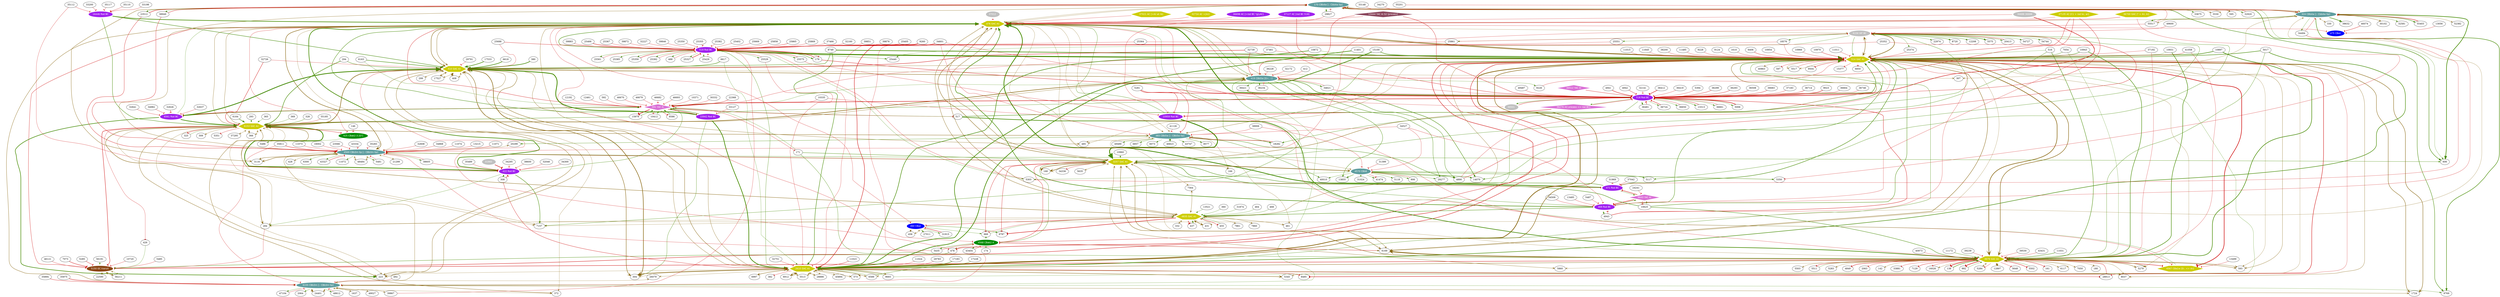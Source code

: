 DiGraph Motif{
graph[
	center  = "true"   ,
	dpi     = "600"    ,
	maxiter = "10000"  ,
	mclimit = "7"      ,
	minlen  = "1"      ,
	mode    = "major"  ,
	model   = "subset" ,
	nodesep = "0.5"    ,
	nslimit = "7"      ,
	ranksep = "0.1"    ,
	ratio   = "compress",
	regular = "true"   ,
	sep     = "1"      ,
	splines = "true"   ];

"170" [
	fillcolor   = "cadetblue"              ,
	fontcolor   = "white"                  ,
	fontname    = "Helvetica"              ,
	label       = "170 CBb4w [:: Cbb4w tip]",
	penwidth    = "0.0"                    ,
	peripheries = "3"                      ,
	style       = "filled"                 ];

"324" [
	fillcolor   = "cadetblue"              ,
	fontcolor   = "white"                  ,
	fontname    = "Helvetica"              ,
	label       = "324 CBb4w [:: Cbb4w tip]",
	penwidth    = "0.0"                    ,
	peripheries = "3"                      ,
	style       = "filled"                 ];

"410" [
	fillcolor   = "yellow3"   ,
	fontcolor   = "white"     ,
	fontname    = "Helvetica" ,
	label       = "410 GAC Aii",
	penwidth    = "0.0"       ,
	peripheries = "3"         ,
	shape       = "hexagon"   ,
	style       = "filled"    ];

"419" [
	fillcolor   = "cadetblue"        ,
	fontcolor   = "white"            ,
	fontname    = "Helvetica"        ,
	label       = "419 CBb5w [G+, ::]",
	penwidth    = "0.0"              ,
	peripheries = "3"                ,
	style       = "filled"           ];

"422" [
	fillcolor   = "purple"   ,
	fontcolor   = "white"    ,
	fontname    = "Helvetica",
	label       = "422 Rod BC",
	penwidth    = "0.0"      ,
	peripheries = "3"        ,
	style       = "filled"   ];

"425" [
	fillcolor   = "green4"         ,
	fontcolor   = "white"          ,
	fontname    = "Helvetica"      ,
	label       = "425 CBab2-3 [G?]",
	penwidth    = "0.0"            ,
	peripheries = "3"              ,
	style       = "filled"         ];

"460" [
	fillcolor   = "blue"    ,
	fontcolor   = "white"   ,
	fontname    = "Helvetica",
	label       = "460 CBa2",
	penwidth    = "0.0"     ,
	peripheries = "3"       ,
	style       = "filled"  ];

"469" [
	fillcolor   = "purple"   ,
	fontcolor   = "white"    ,
	fontname    = "Helvetica",
	label       = "469 Rod BC",
	penwidth    = "0.0"      ,
	peripheries = "3"        ,
	style       = "filled"   ];

"471" [
	fillcolor   = "purple"   ,
	fontcolor   = "white"    ,
	fontname    = "Helvetica",
	label       = "471 Rod BC",
	penwidth    = "0.0"      ,
	peripheries = "3"        ,
	style       = "filled"   ];

"475" [
	fillcolor   = "blue"    ,
	fontcolor   = "white"   ,
	fontname    = "Helvetica",
	label       = "475 CBa1",
	penwidth    = "0.0"     ,
	peripheries = "3"       ,
	style       = "filled"  ];

"476" [
	fillcolor   = "yellow3"   ,
	fontcolor   = "white"     ,
	fontname    = "Helvetica" ,
	label       = "476 GAC Aii",
	penwidth    = "0.0"       ,
	peripheries = "3"         ,
	shape       = "hexagon"   ,
	style       = "filled"    ];

"483" [
	fillcolor   = "cadetblue"              ,
	fontcolor   = "white"                  ,
	fontname    = "Helvetica"              ,
	label       = "483 CBb5w [:: CBb5w tip]",
	penwidth    = "0.0"                    ,
	peripheries = "3"                      ,
	style       = "filled"                 ];

"514" [
	fillcolor   = "yellow3"   ,
	fontcolor   = "white"     ,
	fontname    = "Helvetica" ,
	label       = "514 GAC Aii",
	penwidth    = "0.0"       ,
	peripheries = "3"         ,
	shape       = "hexagon"   ,
	style       = "filled"    ];

"518" [
	fillcolor   = "purple"   ,
	fontcolor   = "white"    ,
	fontname    = "Helvetica",
	label       = "518 Rod BC",
	penwidth    = "0.0"      ,
	peripheries = "3"        ,
	style       = "filled"   ];

"519" [
	fillcolor   = "purple"   ,
	fontcolor   = "white"    ,
	fontname    = "Helvetica",
	label       = "519 Rod BC",
	penwidth    = "0.0"      ,
	peripheries = "3"        ,
	style       = "filled"   ];

"591" [
	fillcolor   = "orchid"   ,
	fontcolor   = "white"    ,
	fontname    = "Helvetica",
	label       = "591 YAC Ai",
	penwidth    = "0.0"      ,
	peripheries = "3"        ,
	shape       = "diamond"  ,
	style       = "filled"   ];

"2610" [
	fillcolor   = "yellow3"    ,
	fontcolor   = "white"      ,
	fontname    = "Helvetica"  ,
	label       = "2610 GAC Aii",
	penwidth    = "0.0"        ,
	peripheries = "3"          ,
	shape       = "hexagon"    ,
	style       = "filled"     ];

"3257" [
	fillcolor   = "yellow3"    ,
	fontcolor   = "white"      ,
	fontname    = "Helvetica"  ,
	label       = "3257 GAC Aii",
	penwidth    = "0.0"        ,
	peripheries = "3"          ,
	shape       = "hexagon"    ,
	style       = "filled"     ];

"3679" [
	fillcolor   = "yellow3"    ,
	fontcolor   = "white"      ,
	fontname    = "Helvetica"  ,
	label       = "3679 GAC Aii",
	penwidth    = "0.0"        ,
	peripheries = "3"          ,
	shape       = "hexagon"    ,
	style       = "filled"     ];

"4567" [
	fillcolor   = "yellow3"               ,
	fontcolor   = "white"                 ,
	fontname    = "Helvetica"             ,
	label       = "4567 CBa1w [G-, <> Aii]",
	penwidth    = "0.0"                   ,
	peripheries = "3"                     ,
	shape       = "hexagon"               ,
	style       = "filled"                ];

"4568" [
	fillcolor   = "green4"     ,
	fontcolor   = "white"      ,
	fontname    = "Helvetica"  ,
	label       = "4568 CBab2-4",
	penwidth    = "0.0"        ,
	peripheries = "3"          ,
	style       = "filled"     ];

"4569" [
	fillcolor   = "cadetblue"                   ,
	fontcolor   = "white"                       ,
	fontname    = "Helvetica"                   ,
	label       = "4569 CBb3m tip [:: CBb3m tip]",
	penwidth    = "0.0"                         ,
	peripheries = "3"                           ,
	style       = "filled"                      ];

"4570" [
	fillcolor   = "cadetblue",
	fontcolor   = "white"   ,
	fontname    = "Helvetica",
	label       = "4570 CBb6",
	penwidth    = "0.0"     ,
	peripheries = "3"       ,
	style       = "filled"  ];

"4835" [
	fillcolor   = "yellow3"    ,
	fontcolor   = "white"      ,
	fontname    = "Helvetica"  ,
	label       = "4835 GAC Aii",
	penwidth    = "0.0"        ,
	peripheries = "3"          ,
	shape       = "hexagon"    ,
	style       = "filled"     ];

"5150" [
	fillcolor   = "saddlebrown"   ,
	fontcolor   = "white"         ,
	fontname    = "Helvetica"     ,
	label       = "5150 GC transit",
	penwidth    = "0.0"           ,
	peripheries = "3"             ,
	style       = "filled"        ];

"6153" [
	fillcolor   = "yellow3"    ,
	fontcolor   = "white"      ,
	fontname    = "Helvetica"  ,
	label       = "6153 GAC Aii",
	penwidth    = "0.0"        ,
	peripheries = "3"          ,
	shape       = "hexagon"    ,
	style       = "filled"     ];

"6155" [
	fillcolor   = "cadetblue"               ,
	fontcolor   = "white"                   ,
	fontname    = "Helvetica"               ,
	label       = "6155 CBb3m [:: CBb3m tip]",
	penwidth    = "0.0"                     ,
	peripheries = "3"                       ,
	style       = "filled"                  ];

"6156" [
	fillcolor   = "grey"     ,
	fontcolor   = "white"    ,
	fontname    = "Helvetica",
	label       = "6156 WF BC",
	penwidth    = "0.0"      ,
	peripheries = "3"        ,
	style       = "filled"   ];

"6561" [
	fillcolor   = "purple"    ,
	fontcolor   = "white"     ,
	fontname    = "Helvetica" ,
	label       = "6561 Rod BC",
	penwidth    = "0.0"       ,
	peripheries = "3"         ,
	style       = "filled"    ];

"9643" [
	fillcolor   = "orchid"    ,
	fontcolor   = "white"     ,
	fontname    = "Helvetica" ,
	label       = "9643 YAC Ai",
	penwidth    = "0.0"       ,
	peripheries = "3"         ,
	shape       = "diamond"   ,
	style       = "filled"    ];

"10959" [
	fillcolor   = "purple"     ,
	fontcolor   = "white"      ,
	fontname    = "Helvetica"  ,
	label       = "10959 Rod BC",
	penwidth    = "0.0"        ,
	peripheries = "3"          ,
	style       = "filled"     ];

"13444" [
	fillcolor   = "palevioletred4"          ,
	fontcolor   = "white"                   ,
	fontname    = "Helvetica"               ,
	label       = "13444 YAC Ai S2 [process]",
	penwidth    = "0.0"                     ,
	peripheries = "3"                       ,
	shape       = "diamond"                 ,
	style       = "filled"                  ];

"15942" [
	fillcolor   = "purple"     ,
	fontcolor   = "white"      ,
	fontname    = "Helvetica"  ,
	label       = "15942 Rod BC",
	penwidth    = "0.0"        ,
	peripheries = "3"          ,
	style       = "filled"     ];

"16446" [
	fillcolor   = "purple"     ,
	fontcolor   = "white"      ,
	fontname    = "Helvetica"  ,
	label       = "16446 Rod BC",
	penwidth    = "0.0"        ,
	peripheries = "3"          ,
	style       = "filled"     ];

"31960" [
	fillcolor   = "grey"    ,
	fontcolor   = "white"   ,
	fontname    = "Helvetica",
	label       = "31960 "  ,
	penwidth    = "0.0"     ,
	peripheries = "3"       ,
	shape       = "ellipse" ,
	style       = "filled"  ];

"32734" [
	fillcolor   = "yellow3"       ,
	fontcolor   = "white"         ,
	fontname    = "Helvetica"     ,
	label       = "32734 AC >[Aii]",
	penwidth    = "0.0"           ,
	peripheries = "3"             ,
	shape       = "hexagon"       ,
	style       = "filled"        ];

"36276" [
	fillcolor   = "orchid"                     ,
	fontcolor   = "white"                      ,
	fontname    = "Helvetica"                  ,
	label       = "36276 AI[ process <> rod BC]",
	penwidth    = "0.0"                        ,
	peripheries = "3"                          ,
	shape       = "diamond"                    ,
	style       = "filled"                     ];

"36501" [
	fillcolor   = "grey"    ,
	fontcolor   = "white"   ,
	fontname    = "Helvetica",
	label       = "36501 "  ,
	penwidth    = "0.0"     ,
	peripheries = "3"       ,
	shape       = "ellipse" ,
	style       = "filled"  ];

"36512" [
	fillcolor   = "orchid"     ,
	fontcolor   = "white"      ,
	fontname    = "Helvetica"  ,
	label       = "36512 YAC Ai",
	penwidth    = "0.0"        ,
	peripheries = "3"          ,
	shape       = "diamond"    ,
	style       = "filled"     ];

"36688" [
	fillcolor   = "grey"      ,
	fontcolor   = "white"     ,
	fontname    = "Helvetica" ,
	label       = "36688 36688",
	penwidth    = "0.0"       ,
	peripheries = "3"         ,
	shape       = "ellipse"   ,
	style       = "filled"    ];

"36698" [
	fillcolor   = "purple"                  ,
	fontcolor   = "white"                   ,
	fontname    = "Helvetica"               ,
	label       = "36698 AC [>rod BC *glyAC]",
	penwidth    = "0.0"                     ,
	peripheries = "3"                       ,
	style       = "filled"                  ];

"36700" [
	fillcolor   = "yellow3"               ,
	fontcolor   = "white"                 ,
	fontname    = "Helvetica"             ,
	label       = "36700 GAC [* > Aii, Ai]",
	penwidth    = "0.0"                   ,
	peripheries = "3"                     ,
	shape       = "hexagon"               ,
	style       = "filled"                ];

"37012" [
	fillcolor   = "grey"    ,
	fontcolor   = "white"   ,
	fontname    = "Helvetica",
	label       = "37012 "  ,
	penwidth    = "0.0"     ,
	peripheries = "3"       ,
	shape       = "ellipse" ,
	style       = "filled"  ];

"37021" [
	fillcolor   = "yellow3"             ,
	fontcolor   = "white"               ,
	fontname    = "Helvetica"           ,
	label       = "37021 AC [>Aii at rb]",
	penwidth    = "0.0"                 ,
	peripheries = "3"                   ,
	shape       = "hexagon"             ,
	style       = "filled"              ];

"37127" [
	fillcolor   = "purple"              ,
	fontcolor   = "white"               ,
	fontname    = "Helvetica"           ,
	label       = "37127 AC [rod BC 518]",
	penwidth    = "0.0"                 ,
	peripheries = "3"                   ,
	style       = "filled"              ];

"37135" [
	fillcolor   = "yellow3"                   ,
	fontcolor   = "white"                     ,
	fontname    = "Helvetica"                 ,
	label       = "37135 AC [C1 > rod bc, aii]",
	penwidth    = "0.0"                       ,
	peripheries = "3"                         ,
	shape       = "hexagon"                   ,
	style       = "filled"                    ];


"476"->"4568"[
	arrowhead = "tee"   ,
	arrowsize = "1"     ,
	arrowtail = "none"  ,
	color     = "red3"  ,
	dir       = "forward",
	penwidth  = "1"     ,
	tailclip  = "true"  ,
	tooltip   = ""      ,
	w         = "1"     ];

"476"->"425"[
	arrowhead = "tee"   ,
	arrowsize = "1"     ,
	arrowtail = "none"  ,
	color     = "red3"  ,
	dir       = "forward",
	penwidth  = "1"     ,
	tailclip  = "true"  ,
	tooltip   = ""      ,
	w         = "1"     ];

"476"->"4569"[
	arrowhead = "open"     ,
	arrowsize = "1.322876" ,
	arrowtail = "open"     ,
	color     = "goldenrod4",
	dir       = "both"     ,
	penwidth  = "2.645751" ,
	style     = "invis"    ,
	tailclip  = "true"     ,
	tooltip   = ""         ,
	w         = "7"        ];

"4569"->"476"[
	arrowhead = "open"     ,
	arrowsize = "1.322876" ,
	arrowtail = "open"     ,
	color     = "goldenrod4",
	dir       = "both"     ,
	penwidth  = "2.645751" ,
	tailclip  = "true"     ,
	tooltip   = ""         ,
	w         = "7"        ];

"471"->"476"[
	arrowhead = "normal"    ,
	arrowsize = "2.236068"  ,
	arrowtail = "none"      ,
	color     = "chartreuse4",
	dir       = "forward"   ,
	penwidth  = "4.472136"  ,
	tailclip  = "true"      ,
	tooltip   = ""          ,
	w         = "20"        ];

"476"->"514"[
	arrowhead = "open"     ,
	arrowsize = "1.322876" ,
	arrowtail = "open"     ,
	color     = "goldenrod4",
	dir       = "both"     ,
	penwidth  = "2.645751" ,
	style     = "invis"    ,
	tailclip  = "true"     ,
	tooltip   = ""         ,
	w         = "7"        ];

"514"->"476"[
	arrowhead = "open"     ,
	arrowsize = "1.322876" ,
	arrowtail = "open"     ,
	color     = "goldenrod4",
	dir       = "both"     ,
	penwidth  = "2.645751" ,
	tailclip  = "true"     ,
	tooltip   = ""         ,
	w         = "7"        ];

"476"->"6155"[
	arrowhead = "open"     ,
	arrowsize = "1"        ,
	arrowtail = "open"     ,
	color     = "goldenrod4",
	dir       = "both"     ,
	penwidth  = "1.732051" ,
	style     = "invis"    ,
	tailclip  = "true"     ,
	tooltip   = ""         ,
	w         = "3"        ];

"6155"->"476"[
	arrowhead = "open"     ,
	arrowsize = "1"        ,
	arrowtail = "open"     ,
	color     = "goldenrod4",
	dir       = "both"     ,
	penwidth  = "1.732051" ,
	tailclip  = "true"     ,
	tooltip   = ""         ,
	w         = "3"        ];

"476"->"419"[
	arrowhead = "open"     ,
	arrowsize = "1"        ,
	arrowtail = "open"     ,
	color     = "goldenrod4",
	dir       = "both"     ,
	penwidth  = "1.414214" ,
	style     = "invis"    ,
	tailclip  = "true"     ,
	tooltip   = ""         ,
	w         = "2"        ];

"419"->"476"[
	arrowhead = "open"     ,
	arrowsize = "1"        ,
	arrowtail = "open"     ,
	color     = "goldenrod4",
	dir       = "both"     ,
	penwidth  = "1.414214" ,
	tailclip  = "true"     ,
	tooltip   = ""         ,
	w         = "2"        ];

"518"->"476"[
	arrowhead = "normal"    ,
	arrowsize = "2.44949"   ,
	arrowtail = "none"      ,
	color     = "chartreuse4",
	dir       = "forward"   ,
	penwidth  = "4.89898"   ,
	tailclip  = "true"      ,
	tooltip   = ""          ,
	w         = "24"        ];

"37012"->"476"[
	arrowhead = "tee"   ,
	arrowsize = "1"     ,
	arrowtail = "none"  ,
	color     = "red3"  ,
	dir       = "forward",
	penwidth  = "1"     ,
	tailclip  = "true"  ,
	tooltip   = ""      ,
	w         = "1"     ];

"36700"->"476"[
	arrowhead = "tee"    ,
	arrowsize = "1"      ,
	arrowtail = "none"   ,
	color     = "red3"   ,
	dir       = "forward",
	penwidth  = "1.414214",
	tailclip  = "true"   ,
	tooltip   = ""       ,
	w         = "2"      ];

"36501"->"476"[
	arrowhead = "tee"   ,
	arrowsize = "1"     ,
	arrowtail = "none"  ,
	color     = "red3"  ,
	dir       = "forward",
	penwidth  = "1"     ,
	tailclip  = "true"  ,
	tooltip   = ""      ,
	w         = "1"     ];

"36698"->"476"[
	arrowhead = "tee"   ,
	arrowsize = "1"     ,
	arrowtail = "none"  ,
	color     = "red3"  ,
	dir       = "forward",
	penwidth  = "1"     ,
	tailclip  = "true"  ,
	tooltip   = ""      ,
	w         = "1"     ];

"16446"->"476"[
	arrowhead = "normal"    ,
	arrowsize = "1.802776"  ,
	arrowtail = "none"      ,
	color     = "chartreuse4",
	dir       = "forward"   ,
	penwidth  = "3.605551"  ,
	tailclip  = "true"      ,
	tooltip   = ""          ,
	w         = "13"        ];

"37127"->"476"[
	arrowhead = "tee"   ,
	arrowsize = "1"     ,
	arrowtail = "none"  ,
	color     = "red3"  ,
	dir       = "forward",
	penwidth  = "1"     ,
	tailclip  = "true"  ,
	tooltip   = ""      ,
	w         = "1"     ];

"591"->"476"[
	arrowhead = "tee"    ,
	arrowsize = "1"      ,
	arrowtail = "none"   ,
	color     = "red3"   ,
	dir       = "forward",
	penwidth  = "1.414214",
	tailclip  = "true"   ,
	tooltip   = ""       ,
	w         = "2"      ];

"6561"->"476"[
	arrowhead = "normal"    ,
	arrowsize = "1"         ,
	arrowtail = "none"      ,
	color     = "chartreuse4",
	dir       = "forward"   ,
	penwidth  = "1"         ,
	tailclip  = "true"      ,
	tooltip   = ""          ,
	w         = "1"         ];

"37135"->"476"[
	arrowhead = "tee"   ,
	arrowsize = "1"     ,
	arrowtail = "none"  ,
	color     = "red3"  ,
	dir       = "forward",
	penwidth  = "1"     ,
	tailclip  = "true"  ,
	tooltip   = ""      ,
	w         = "1"     ];

"514"->"476"[
	arrowhead = "open"     ,
	arrowsize = "1.414214" ,
	arrowtail = "open"     ,
	color     = "goldenrod4",
	dir       = "both"     ,
	penwidth  = "2.828427" ,
	style     = "invis"    ,
	tailclip  = "true"     ,
	tooltip   = ""         ,
	w         = "8"        ];

"476"->"514"[
	arrowhead = "open"     ,
	arrowsize = "1.414214" ,
	arrowtail = "open"     ,
	color     = "goldenrod4",
	dir       = "both"     ,
	penwidth  = "2.828427" ,
	tailclip  = "true"     ,
	tooltip   = ""         ,
	w         = "8"        ];

"476"->"3679"[
	arrowhead = "open"     ,
	arrowsize = "1"        ,
	arrowtail = "open"     ,
	color     = "goldenrod4",
	dir       = "both"     ,
	penwidth  = "1"        ,
	style     = "invis"    ,
	tailclip  = "true"     ,
	tooltip   = ""         ,
	w         = "1"        ];

"3679"->"476"[
	arrowhead = "open"     ,
	arrowsize = "1"        ,
	arrowtail = "open"     ,
	color     = "goldenrod4",
	dir       = "both"     ,
	penwidth  = "1"        ,
	tailclip  = "true"     ,
	tooltip   = ""         ,
	w         = "1"        ];

"476"->"5150"[
	arrowhead = "tee"    ,
	arrowsize = "1"      ,
	arrowtail = "none"   ,
	color     = "red3"   ,
	dir       = "forward",
	penwidth  = "1.414214",
	tailclip  = "true"   ,
	tooltip   = ""       ,
	w         = "2"      ];

"476"->"4567"[
	arrowhead = "tee"   ,
	arrowsize = "1"     ,
	arrowtail = "none"  ,
	color     = "red3"  ,
	dir       = "forward",
	penwidth  = "1"     ,
	tailclip  = "true"  ,
	tooltip   = ""      ,
	w         = "1"     ];

"476"->"3257"[
	arrowhead = "open"     ,
	arrowsize = "1.118034" ,
	arrowtail = "open"     ,
	color     = "goldenrod4",
	dir       = "both"     ,
	penwidth  = "2.236068" ,
	style     = "invis"    ,
	tailclip  = "true"     ,
	tooltip   = ""         ,
	w         = "5"        ];

"3257"->"476"[
	arrowhead = "open"     ,
	arrowsize = "1.118034" ,
	arrowtail = "open"     ,
	color     = "goldenrod4",
	dir       = "both"     ,
	penwidth  = "2.236068" ,
	tailclip  = "true"     ,
	tooltip   = ""         ,
	w         = "5"        ];

"3257"->"476"[
	arrowhead = "open"     ,
	arrowsize = "1"        ,
	arrowtail = "open"     ,
	color     = "goldenrod4",
	dir       = "both"     ,
	penwidth  = "1.732051" ,
	style     = "invis"    ,
	tailclip  = "true"     ,
	tooltip   = ""         ,
	w         = "3"        ];

"476"->"3257"[
	arrowhead = "open"     ,
	arrowsize = "1"        ,
	arrowtail = "open"     ,
	color     = "goldenrod4",
	dir       = "both"     ,
	penwidth  = "1.732051" ,
	tailclip  = "true"     ,
	tooltip   = ""         ,
	w         = "3"        ];

"10959"->"476"[
	arrowhead = "normal"    ,
	arrowsize = "1"         ,
	arrowtail = "none"      ,
	color     = "chartreuse4",
	dir       = "forward"   ,
	penwidth  = "1.414214"  ,
	tailclip  = "true"      ,
	tooltip   = ""          ,
	w         = "2"         ];

"476"->"6156"[
	arrowhead = "open"     ,
	arrowsize = "1"        ,
	arrowtail = "open"     ,
	color     = "goldenrod4",
	dir       = "both"     ,
	penwidth  = "1"        ,
	style     = "invis"    ,
	tailclip  = "true"     ,
	tooltip   = ""         ,
	w         = "1"        ];

"6156"->"476"[
	arrowhead = "open"     ,
	arrowsize = "1"        ,
	arrowtail = "open"     ,
	color     = "goldenrod4",
	dir       = "both"     ,
	penwidth  = "1"        ,
	tailclip  = "true"     ,
	tooltip   = ""         ,
	w         = "1"        ];

"519"->"476"[
	arrowhead = "normal"    ,
	arrowsize = "1.118034"  ,
	arrowtail = "none"      ,
	color     = "chartreuse4",
	dir       = "forward"   ,
	penwidth  = "2.236068"  ,
	tailclip  = "true"      ,
	tooltip   = ""          ,
	w         = "5"         ];

"476"->"460"[
	arrowhead = "tee"   ,
	arrowsize = "1"     ,
	arrowtail = "none"  ,
	color     = "red3"  ,
	dir       = "forward",
	penwidth  = "1"     ,
	tailclip  = "true"  ,
	tooltip   = ""      ,
	w         = "1"     ];

"476"->"475"[
	arrowhead = "tee"   ,
	arrowsize = "1"     ,
	arrowtail = "none"  ,
	color     = "red3"  ,
	dir       = "forward",
	penwidth  = "1"     ,
	tailclip  = "true"  ,
	tooltip   = ""      ,
	w         = "1"     ];

"476"->"483"[
	arrowhead = "open"     ,
	arrowsize = "1"        ,
	arrowtail = "open"     ,
	color     = "goldenrod4",
	dir       = "both"     ,
	penwidth  = "1"        ,
	style     = "invis"    ,
	tailclip  = "true"     ,
	tooltip   = ""         ,
	w         = "1"        ];

"483"->"476"[
	arrowhead = "open"     ,
	arrowsize = "1"        ,
	arrowtail = "open"     ,
	color     = "goldenrod4",
	dir       = "both"     ,
	penwidth  = "1"        ,
	tailclip  = "true"     ,
	tooltip   = ""         ,
	w         = "1"        ];

"422"->"476"[
	arrowhead = "normal"    ,
	arrowsize = "1.802776"  ,
	arrowtail = "none"      ,
	color     = "chartreuse4",
	dir       = "forward"   ,
	penwidth  = "3.605551"  ,
	tailclip  = "true"      ,
	tooltip   = ""          ,
	w         = "13"        ];

"476"->"6153"[
	arrowhead = "open"     ,
	arrowsize = "1"        ,
	arrowtail = "open"     ,
	color     = "goldenrod4",
	dir       = "both"     ,
	penwidth  = "1.414214" ,
	style     = "invis"    ,
	tailclip  = "true"     ,
	tooltip   = ""         ,
	w         = "2"        ];

"6153"->"476"[
	arrowhead = "open"     ,
	arrowsize = "1"        ,
	arrowtail = "open"     ,
	color     = "goldenrod4",
	dir       = "both"     ,
	penwidth  = "1.414214" ,
	tailclip  = "true"     ,
	tooltip   = ""         ,
	w         = "2"        ];

"476"->"4835"[
	arrowhead = "open"     ,
	arrowsize = "1"        ,
	arrowtail = "open"     ,
	color     = "goldenrod4",
	dir       = "both"     ,
	penwidth  = "1.732051" ,
	style     = "invis"    ,
	tailclip  = "true"     ,
	tooltip   = ""         ,
	w         = "3"        ];

"4835"->"476"[
	arrowhead = "open"     ,
	arrowsize = "1"        ,
	arrowtail = "open"     ,
	color     = "goldenrod4",
	dir       = "both"     ,
	penwidth  = "1.732051" ,
	tailclip  = "true"     ,
	tooltip   = ""         ,
	w         = "3"        ];

"469"->"476"[
	arrowhead = "normal"    ,
	arrowsize = "1.5"       ,
	arrowtail = "none"      ,
	color     = "chartreuse4",
	dir       = "forward"   ,
	penwidth  = "3"         ,
	tailclip  = "true"      ,
	tooltip   = ""          ,
	w         = "9"         ];

"483"->"476"[
	arrowhead = "open"     ,
	arrowsize = "1"        ,
	arrowtail = "open"     ,
	color     = "goldenrod4",
	dir       = "both"     ,
	penwidth  = "1"        ,
	style     = "invis"    ,
	tailclip  = "true"     ,
	tooltip   = ""         ,
	w         = "1"        ];

"476"->"483"[
	arrowhead = "open"     ,
	arrowsize = "1"        ,
	arrowtail = "open"     ,
	color     = "goldenrod4",
	dir       = "both"     ,
	penwidth  = "1"        ,
	tailclip  = "true"     ,
	tooltip   = ""         ,
	w         = "1"        ];

"2610"->"476"[
	arrowhead = "open"     ,
	arrowsize = "1"        ,
	arrowtail = "open"     ,
	color     = "goldenrod4",
	dir       = "both"     ,
	penwidth  = "1.414214" ,
	style     = "invis"    ,
	tailclip  = "true"     ,
	tooltip   = ""         ,
	w         = "2"        ];

"476"->"2610"[
	arrowhead = "open"     ,
	arrowsize = "1"        ,
	arrowtail = "open"     ,
	color     = "goldenrod4",
	dir       = "both"     ,
	penwidth  = "1.414214" ,
	tailclip  = "true"     ,
	tooltip   = ""         ,
	w         = "2"        ];

"476"->"410"[
	arrowhead = "open"     ,
	arrowsize = "1"        ,
	arrowtail = "open"     ,
	color     = "goldenrod4",
	dir       = "both"     ,
	penwidth  = "1.732051" ,
	style     = "invis"    ,
	tailclip  = "true"     ,
	tooltip   = ""         ,
	w         = "3"        ];

"410"->"476"[
	arrowhead = "open"     ,
	arrowsize = "1"        ,
	arrowtail = "open"     ,
	color     = "goldenrod4",
	dir       = "both"     ,
	penwidth  = "1.732051" ,
	tailclip  = "true"     ,
	tooltip   = ""         ,
	w         = "3"        ];

"4835"->"476"[
	arrowhead = "open"     ,
	arrowsize = "1"        ,
	arrowtail = "open"     ,
	color     = "goldenrod4",
	dir       = "both"     ,
	penwidth  = "1.732051" ,
	style     = "invis"    ,
	tailclip  = "true"     ,
	tooltip   = ""         ,
	w         = "3"        ];

"476"->"4835"[
	arrowhead = "open"     ,
	arrowsize = "1"        ,
	arrowtail = "open"     ,
	color     = "goldenrod4",
	dir       = "both"     ,
	penwidth  = "1.732051" ,
	tailclip  = "true"     ,
	tooltip   = ""         ,
	w         = "3"        ];

"419"->"476"[
	arrowhead = "normal"    ,
	arrowsize = "1"         ,
	arrowtail = "none"      ,
	color     = "chartreuse4",
	dir       = "forward"   ,
	penwidth  = "1.414214"  ,
	tailclip  = "true"      ,
	tooltip   = ""          ,
	w         = "2"         ];

"419"->"476"[
	arrowhead = "open"     ,
	arrowsize = "1"        ,
	arrowtail = "open"     ,
	color     = "goldenrod4",
	dir       = "both"     ,
	penwidth  = "1.414214" ,
	style     = "invis"    ,
	tailclip  = "true"     ,
	tooltip   = ""         ,
	w         = "2"        ];

"476"->"419"[
	arrowhead = "open"     ,
	arrowsize = "1"        ,
	arrowtail = "open"     ,
	color     = "goldenrod4",
	dir       = "both"     ,
	penwidth  = "1.414214" ,
	tailclip  = "true"     ,
	tooltip   = ""         ,
	w         = "2"        ];

"410"->"476"[
	arrowhead = "open"     ,
	arrowsize = "1.224745" ,
	arrowtail = "open"     ,
	color     = "goldenrod4",
	dir       = "both"     ,
	penwidth  = "2.44949"  ,
	style     = "invis"    ,
	tailclip  = "true"     ,
	tooltip   = ""         ,
	w         = "6"        ];

"476"->"410"[
	arrowhead = "open"     ,
	arrowsize = "1.224745" ,
	arrowtail = "open"     ,
	color     = "goldenrod4",
	dir       = "both"     ,
	penwidth  = "2.44949"  ,
	tailclip  = "true"     ,
	tooltip   = ""         ,
	w         = "6"        ];

"476"->"476"[
	arrowhead = "open"     ,
	arrowsize = "1"        ,
	arrowtail = "open"     ,
	color     = "goldenrod4",
	dir       = "both"     ,
	penwidth  = "1.414214" ,
	style     = "invis"    ,
	tailclip  = "true"     ,
	tooltip   = ""         ,
	w         = "2"        ];

"476"->"476"[
	arrowhead = "open"     ,
	arrowsize = "1"        ,
	arrowtail = "open"     ,
	color     = "goldenrod4",
	dir       = "both"     ,
	penwidth  = "1.414214" ,
	tailclip  = "true"     ,
	tooltip   = ""         ,
	w         = "2"        ];

"13444"->"476"[
	arrowhead = "tee"   ,
	arrowsize = "1"     ,
	arrowtail = "none"  ,
	color     = "red3"  ,
	dir       = "forward",
	penwidth  = "1"     ,
	tailclip  = "true"  ,
	tooltip   = ""      ,
	w         = "1"     ];

"4569"->"476"[
	arrowhead = "open"     ,
	arrowsize = "1"        ,
	arrowtail = "open"     ,
	color     = "goldenrod4",
	dir       = "both"     ,
	penwidth  = "1"        ,
	style     = "invis"    ,
	tailclip  = "true"     ,
	tooltip   = ""         ,
	w         = "1"        ];

"476"->"4569"[
	arrowhead = "open"     ,
	arrowsize = "1"        ,
	arrowtail = "open"     ,
	color     = "goldenrod4",
	dir       = "both"     ,
	penwidth  = "1"        ,
	tailclip  = "true"     ,
	tooltip   = ""         ,
	w         = "1"        ];

"170"->"476"[
	arrowhead = "open"     ,
	arrowsize = "1"        ,
	arrowtail = "open"     ,
	color     = "goldenrod4",
	dir       = "both"     ,
	penwidth  = "1"        ,
	style     = "invis"    ,
	tailclip  = "true"     ,
	tooltip   = ""         ,
	w         = "1"        ];

"476"->"170"[
	arrowhead = "open"     ,
	arrowsize = "1"        ,
	arrowtail = "open"     ,
	color     = "goldenrod4",
	dir       = "both"     ,
	penwidth  = "1"        ,
	tailclip  = "true"     ,
	tooltip   = ""         ,
	w         = "1"        ];

"476"->"170"[
	arrowhead = "open"     ,
	arrowsize = "1"        ,
	arrowtail = "open"     ,
	color     = "goldenrod4",
	dir       = "both"     ,
	penwidth  = "1"        ,
	style     = "invis"    ,
	tailclip  = "true"     ,
	tooltip   = ""         ,
	w         = "1"        ];

"170"->"476"[
	arrowhead = "open"     ,
	arrowsize = "1"        ,
	arrowtail = "open"     ,
	color     = "goldenrod4",
	dir       = "both"     ,
	penwidth  = "1"        ,
	tailclip  = "true"     ,
	tooltip   = ""         ,
	w         = "1"        ];

"476"->"4570"[
	arrowhead = "open"     ,
	arrowsize = "1"        ,
	arrowtail = "open"     ,
	color     = "goldenrod4",
	dir       = "both"     ,
	penwidth  = "1"        ,
	style     = "invis"    ,
	tailclip  = "true"     ,
	tooltip   = ""         ,
	w         = "1"        ];

"4570"->"476"[
	arrowhead = "open"     ,
	arrowsize = "1"        ,
	arrowtail = "open"     ,
	color     = "goldenrod4",
	dir       = "both"     ,
	penwidth  = "1"        ,
	tailclip  = "true"     ,
	tooltip   = ""         ,
	w         = "1"        ];

"4567"->"476"[
	arrowhead = "normal"    ,
	arrowsize = "1"         ,
	arrowtail = "none"      ,
	color     = "chartreuse4",
	dir       = "forward"   ,
	penwidth  = "1"         ,
	tailclip  = "true"      ,
	tooltip   = ""          ,
	w         = "1"         ];

"6153"->"476"[
	arrowhead = "open"     ,
	arrowsize = "1"        ,
	arrowtail = "open"     ,
	color     = "goldenrod4",
	dir       = "both"     ,
	penwidth  = "1.414214" ,
	style     = "invis"    ,
	tailclip  = "true"     ,
	tooltip   = ""         ,
	w         = "2"        ];

"476"->"6153"[
	arrowhead = "open"     ,
	arrowsize = "1"        ,
	arrowtail = "open"     ,
	color     = "goldenrod4",
	dir       = "both"     ,
	penwidth  = "1.414214" ,
	tailclip  = "true"     ,
	tooltip   = ""         ,
	w         = "2"        ];

"32734"->"476"[
	arrowhead = "tee"   ,
	arrowsize = "1"     ,
	arrowtail = "none"  ,
	color     = "red3"  ,
	dir       = "forward",
	penwidth  = "1"     ,
	tailclip  = "true"  ,
	tooltip   = ""      ,
	w         = "1"     ];

"15942"->"476"[
	arrowhead = "normal"    ,
	arrowsize = "1"         ,
	arrowtail = "none"      ,
	color     = "chartreuse4",
	dir       = "forward"   ,
	penwidth  = "2"         ,
	tailclip  = "true"      ,
	tooltip   = ""          ,
	w         = "4"         ];

"476"->"476"[
	arrowhead = "normal"    ,
	arrowsize = "1"         ,
	arrowtail = "none"      ,
	color     = "chartreuse4",
	dir       = "forward"   ,
	penwidth  = "1.414214"  ,
	tailclip  = "true"      ,
	tooltip   = ""          ,
	w         = "2"         ];

"36688"->"476"[
	arrowhead = "tee"   ,
	arrowsize = "1"     ,
	arrowtail = "none"  ,
	color     = "red3"  ,
	dir       = "forward",
	penwidth  = "1"     ,
	tailclip  = "true"  ,
	tooltip   = ""      ,
	w         = "1"     ];

"37021"->"476"[
	arrowhead = "tee"   ,
	arrowsize = "1"     ,
	arrowtail = "none"  ,
	color     = "red3"  ,
	dir       = "forward",
	penwidth  = "1"     ,
	tailclip  = "true"  ,
	tooltip   = ""      ,
	w         = "1"     ];

"476"->"324"[
	arrowhead = "open"     ,
	arrowsize = "1"        ,
	arrowtail = "open"     ,
	color     = "goldenrod4",
	dir       = "both"     ,
	penwidth  = "1"        ,
	style     = "invis"    ,
	tailclip  = "true"     ,
	tooltip   = ""         ,
	w         = "1"        ];

"324"->"476"[
	arrowhead = "open"     ,
	arrowsize = "1"        ,
	arrowtail = "open"     ,
	color     = "goldenrod4",
	dir       = "both"     ,
	penwidth  = "1"        ,
	tailclip  = "true"     ,
	tooltip   = ""         ,
	w         = "1"        ];

"514"->"6169"[
	arrowhead = "open"     ,
	arrowsize = "1.118034" ,
	arrowtail = "open"     ,
	color     = "goldenrod4",
	dir       = "both"     ,
	penwidth  = "2.236068" ,
	style     = "invis"    ,
	tailclip  = "true"     ,
	tooltip   = ""         ,
	w         = "5"        ];

"6169"->"514"[
	arrowhead = "open"     ,
	arrowsize = "1.118034" ,
	arrowtail = "open"     ,
	color     = "goldenrod4",
	dir       = "both"     ,
	penwidth  = "2.236068" ,
	tailclip  = "true"     ,
	tooltip   = ""         ,
	w         = "5"        ];

"1724"->"514"[
	arrowhead = "open"     ,
	arrowsize = "1.118034" ,
	arrowtail = "open"     ,
	color     = "goldenrod4",
	dir       = "both"     ,
	penwidth  = "2.236068" ,
	style     = "invis"    ,
	tailclip  = "true"     ,
	tooltip   = ""         ,
	w         = "5"        ];

"514"->"1724"[
	arrowhead = "open"     ,
	arrowsize = "1.118034" ,
	arrowtail = "open"     ,
	color     = "goldenrod4",
	dir       = "both"     ,
	penwidth  = "2.236068" ,
	tailclip  = "true"     ,
	tooltip   = ""         ,
	w         = "5"        ];

"6406"->"514"[
	arrowhead = "tee"    ,
	arrowsize = "1"      ,
	arrowtail = "none"   ,
	color     = "red3"   ,
	dir       = "forward",
	penwidth  = "1.414214",
	tailclip  = "true"   ,
	tooltip   = ""       ,
	w         = "2"      ];

"514"->"5279"[
	arrowhead = "open"     ,
	arrowsize = "1"        ,
	arrowtail = "open"     ,
	color     = "goldenrod4",
	dir       = "both"     ,
	penwidth  = "1"        ,
	style     = "invis"    ,
	tailclip  = "true"     ,
	tooltip   = ""         ,
	w         = "1"        ];

"5279"->"514"[
	arrowhead = "open"     ,
	arrowsize = "1"        ,
	arrowtail = "open"     ,
	color     = "goldenrod4",
	dir       = "both"     ,
	penwidth  = "1"        ,
	tailclip  = "true"     ,
	tooltip   = ""         ,
	w         = "1"        ];

"514"->"1724"[
	arrowhead = "open"     ,
	arrowsize = "1.224745" ,
	arrowtail = "open"     ,
	color     = "goldenrod4",
	dir       = "both"     ,
	penwidth  = "2.44949"  ,
	style     = "invis"    ,
	tailclip  = "true"     ,
	tooltip   = ""         ,
	w         = "6"        ];

"1724"->"514"[
	arrowhead = "open"     ,
	arrowsize = "1.224745" ,
	arrowtail = "open"     ,
	color     = "goldenrod4",
	dir       = "both"     ,
	penwidth  = "2.44949"  ,
	tailclip  = "true"     ,
	tooltip   = ""         ,
	w         = "6"        ];

"5517"->"514"[
	arrowhead = "open"     ,
	arrowsize = "1"        ,
	arrowtail = "open"     ,
	color     = "goldenrod4",
	dir       = "both"     ,
	penwidth  = "1"        ,
	style     = "invis"    ,
	tailclip  = "true"     ,
	tooltip   = ""         ,
	w         = "1"        ];

"514"->"5517"[
	arrowhead = "open"     ,
	arrowsize = "1"        ,
	arrowtail = "open"     ,
	color     = "goldenrod4",
	dir       = "both"     ,
	penwidth  = "1"        ,
	tailclip  = "true"     ,
	tooltip   = ""         ,
	w         = "1"        ];

"10954"->"514"[
	arrowhead = "tee"   ,
	arrowsize = "1"     ,
	arrowtail = "none"  ,
	color     = "red3"  ,
	dir       = "forward",
	penwidth  = "1"     ,
	tailclip  = "true"  ,
	tooltip   = ""      ,
	w         = "1"     ];

"10966"->"514"[
	arrowhead = "tee"   ,
	arrowsize = "1"     ,
	arrowtail = "none"  ,
	color     = "red3"  ,
	dir       = "forward",
	penwidth  = "1"     ,
	tailclip  = "true"  ,
	tooltip   = ""      ,
	w         = "1"     ];

"10970"->"514"[
	arrowhead = "tee"    ,
	arrowsize = "1"      ,
	arrowtail = "none"   ,
	color     = "red3"   ,
	dir       = "forward",
	penwidth  = "1.414214",
	tailclip  = "true"   ,
	tooltip   = ""       ,
	w         = "2"      ];

"11011"->"514"[
	arrowhead = "tee"   ,
	arrowsize = "1"     ,
	arrowtail = "none"  ,
	color     = "red3"  ,
	dir       = "forward",
	penwidth  = "1"     ,
	tailclip  = "true"  ,
	tooltip   = ""      ,
	w         = "1"     ];

"11015"->"514"[
	arrowhead = "tee"   ,
	arrowsize = "1"     ,
	arrowtail = "none"  ,
	color     = "red3"  ,
	dir       = "forward",
	penwidth  = "1"     ,
	tailclip  = "true"  ,
	tooltip   = ""      ,
	w         = "1"     ];

"514"->"8485"[
	arrowhead = "tee"    ,
	arrowsize = "1.118034",
	arrowtail = "none"   ,
	color     = "red3"   ,
	dir       = "forward",
	penwidth  = "2.236068",
	tailclip  = "true"   ,
	tooltip   = ""       ,
	w         = "5"      ];

"11645"->"514"[
	arrowhead = "tee"   ,
	arrowsize = "1"     ,
	arrowtail = "none"  ,
	color     = "red3"  ,
	dir       = "forward",
	penwidth  = "1"     ,
	tailclip  = "true"  ,
	tooltip   = ""      ,
	w         = "1"     ];

"514"->"478"[
	arrowhead = "tee"    ,
	arrowsize = "1.118034",
	arrowtail = "none"   ,
	color     = "red3"   ,
	dir       = "forward",
	penwidth  = "2.236068",
	tailclip  = "true"   ,
	tooltip   = ""       ,
	w         = "5"      ];

"170"->"595"[
	arrowhead = "open"     ,
	arrowsize = "1"        ,
	arrowtail = "open"     ,
	color     = "goldenrod4",
	dir       = "both"     ,
	penwidth  = "1.414214" ,
	style     = "invis"    ,
	tailclip  = "true"     ,
	tooltip   = ""         ,
	w         = "2"        ];

"595"->"170"[
	arrowhead = "open"     ,
	arrowsize = "1"        ,
	arrowtail = "open"     ,
	color     = "goldenrod4",
	dir       = "both"     ,
	penwidth  = "1.414214" ,
	tailclip  = "true"     ,
	tooltip   = ""         ,
	w         = "2"        ];

"32920"->"170"[
	arrowhead = "tee"   ,
	arrowsize = "1"     ,
	arrowtail = "none"  ,
	color     = "red3"  ,
	dir       = "forward",
	penwidth  = "1"     ,
	tailclip  = "true"  ,
	tooltip   = ""      ,
	w         = "1"     ];

"170"->"9769"[
	arrowhead = "normal"    ,
	arrowsize = "1.118034"  ,
	arrowtail = "none"      ,
	color     = "chartreuse4",
	dir       = "forward"   ,
	penwidth  = "2.236068"  ,
	tailclip  = "true"      ,
	tooltip   = ""          ,
	w         = "5"         ];

"170"->"32920"[
	arrowhead = "normal"    ,
	arrowsize = "1"         ,
	arrowtail = "none"      ,
	color     = "chartreuse4",
	dir       = "forward"   ,
	penwidth  = "1"         ,
	tailclip  = "true"      ,
	tooltip   = ""          ,
	w         = "1"         ];

"23512"->"170"[
	arrowhead = "tee"   ,
	arrowsize = "1"     ,
	arrowtail = "none"  ,
	color     = "red3"  ,
	dir       = "forward",
	penwidth  = "2"     ,
	tailclip  = "true"  ,
	tooltip   = ""      ,
	w         = "4"     ];

"170"->"23512"[
	arrowhead = "normal"    ,
	arrowsize = "1"         ,
	arrowtail = "none"      ,
	color     = "chartreuse4",
	dir       = "forward"   ,
	penwidth  = "1"         ,
	tailclip  = "true"      ,
	tooltip   = ""          ,
	w         = "1"         ];

"170"->"29827"[
	arrowhead = "normal"    ,
	arrowsize = "1"         ,
	arrowtail = "none"      ,
	color     = "chartreuse4",
	dir       = "forward"   ,
	penwidth  = "1.732051"  ,
	tailclip  = "true"      ,
	tooltip   = ""          ,
	w         = "3"         ];

"514"->"5150"[
	arrowhead = "tee"   ,
	arrowsize = "1"     ,
	arrowtail = "none"  ,
	color     = "red3"  ,
	dir       = "forward",
	penwidth  = "2"     ,
	tailclip  = "true"  ,
	tooltip   = ""      ,
	w         = "4"     ];

"170"->"3116"[
	arrowhead = "open"     ,
	arrowsize = "1"        ,
	arrowtail = "open"     ,
	color     = "goldenrod4",
	dir       = "both"     ,
	penwidth  = "1.732051" ,
	style     = "invis"    ,
	tailclip  = "true"     ,
	tooltip   = ""         ,
	w         = "3"        ];

"3116"->"170"[
	arrowhead = "open"     ,
	arrowsize = "1"        ,
	arrowtail = "open"     ,
	color     = "goldenrod4",
	dir       = "both"     ,
	penwidth  = "1.732051" ,
	tailclip  = "true"     ,
	tooltip   = ""         ,
	w         = "3"        ];

"170"->"38949"[
	arrowhead = "normal"    ,
	arrowsize = "1"         ,
	arrowtail = "none"      ,
	color     = "chartreuse4",
	dir       = "forward"   ,
	penwidth  = "1"         ,
	tailclip  = "true"      ,
	tooltip   = ""          ,
	w         = "1"         ];

"514"->"9504"[
	arrowhead = "tee"    ,
	arrowsize = "1"      ,
	arrowtail = "none"   ,
	color     = "red3"   ,
	dir       = "forward",
	penwidth  = "1.414214",
	tailclip  = "true"   ,
	tooltip   = ""       ,
	w         = "2"      ];

"38200"->"514"[
	arrowhead = "tee"   ,
	arrowsize = "1"     ,
	arrowtail = "none"  ,
	color     = "red3"  ,
	dir       = "forward",
	penwidth  = "1"     ,
	tailclip  = "true"  ,
	tooltip   = ""      ,
	w         = "1"     ];

"519"->"514"[
	arrowhead = "normal"    ,
	arrowsize = "3.082207"  ,
	arrowtail = "none"      ,
	color     = "chartreuse4",
	dir       = "forward"   ,
	penwidth  = "6.164414"  ,
	tailclip  = "true"      ,
	tooltip   = ""          ,
	w         = "38"        ];

"170"->"606"[
	arrowhead = "normal"    ,
	arrowsize = "1.224745"  ,
	arrowtail = "none"      ,
	color     = "chartreuse4",
	dir       = "forward"   ,
	penwidth  = "2.44949"   ,
	tailclip  = "true"      ,
	tooltip   = ""          ,
	w         = "6"         ];

"37461"->"514"[
	arrowhead = "tee"   ,
	arrowsize = "1"     ,
	arrowtail = "none"  ,
	color     = "red3"  ,
	dir       = "forward",
	penwidth  = "1"     ,
	tailclip  = "true"  ,
	tooltip   = ""      ,
	w         = "1"     ];

"2610"->"514"[
	arrowhead = "open"     ,
	arrowsize = "2.12132"  ,
	arrowtail = "open"     ,
	color     = "goldenrod4",
	dir       = "both"     ,
	penwidth  = "4.24264"  ,
	style     = "invis"    ,
	tailclip  = "true"     ,
	tooltip   = ""         ,
	w         = "18"       ];

"514"->"2610"[
	arrowhead = "open"     ,
	arrowsize = "2.12132"  ,
	arrowtail = "open"     ,
	color     = "goldenrod4",
	dir       = "both"     ,
	penwidth  = "4.24264"  ,
	tailclip  = "true"     ,
	tooltip   = ""         ,
	w         = "18"       ];

"519"->"5303"[
	arrowhead = "normal"    ,
	arrowsize = "1"         ,
	arrowtail = "none"      ,
	color     = "chartreuse4",
	dir       = "forward"   ,
	penwidth  = "1"         ,
	tailclip  = "true"      ,
	tooltip   = ""          ,
	w         = "1"         ];

"10897"->"514"[
	arrowhead = "normal"    ,
	arrowsize = "1.5"       ,
	arrowtail = "none"      ,
	color     = "chartreuse4",
	dir       = "forward"   ,
	penwidth  = "3"         ,
	tailclip  = "true"      ,
	tooltip   = ""          ,
	w         = "9"         ];

"7054"->"514"[
	arrowhead = "normal"    ,
	arrowsize = "1"         ,
	arrowtail = "none"      ,
	color     = "chartreuse4",
	dir       = "forward"   ,
	penwidth  = "1.414214"  ,
	tailclip  = "true"      ,
	tooltip   = ""          ,
	w         = "2"         ];

"518"->"514"[
	arrowhead = "normal"    ,
	arrowsize = "1.224745"  ,
	arrowtail = "none"      ,
	color     = "chartreuse4",
	dir       = "forward"   ,
	penwidth  = "2.44949"   ,
	tailclip  = "true"      ,
	tooltip   = ""          ,
	w         = "6"         ];

"37135"->"514"[
	arrowhead = "tee"    ,
	arrowsize = "1"      ,
	arrowtail = "none"   ,
	color     = "red3"   ,
	dir       = "forward",
	penwidth  = "1.414214",
	tailclip  = "true"   ,
	tooltip   = ""       ,
	w         = "2"      ];

"517"->"514"[
	arrowhead = "normal"    ,
	arrowsize = "1.118034"  ,
	arrowtail = "none"      ,
	color     = "chartreuse4",
	dir       = "forward"   ,
	penwidth  = "2.236068"  ,
	tailclip  = "true"      ,
	tooltip   = ""          ,
	w         = "5"         ];

"36512"->"518"[
	arrowhead = "tee"    ,
	arrowsize = "1"      ,
	arrowtail = "none"   ,
	color     = "red3"   ,
	dir       = "forward",
	penwidth  = "1.414214",
	tailclip  = "true"   ,
	tooltip   = ""       ,
	w         = "2"      ];

"8749"->"514"[
	arrowhead = "normal"    ,
	arrowsize = "1.802776"  ,
	arrowtail = "none"      ,
	color     = "chartreuse4",
	dir       = "forward"   ,
	penwidth  = "3.605551"  ,
	tailclip  = "true"      ,
	tooltip   = ""          ,
	w         = "13"        ];

"9693"->"514"[
	arrowhead = "normal"    ,
	arrowsize = "1"         ,
	arrowtail = "none"      ,
	color     = "chartreuse4",
	dir       = "forward"   ,
	penwidth  = "1"         ,
	tailclip  = "true"      ,
	tooltip   = ""          ,
	w         = "1"         ];

"10872"->"514"[
	arrowhead = "normal"    ,
	arrowsize = "1"         ,
	arrowtail = "none"      ,
	color     = "chartreuse4",
	dir       = "forward"   ,
	penwidth  = "1"         ,
	tailclip  = "true"      ,
	tooltip   = ""          ,
	w         = "1"         ];

"514"->"8037"[
	arrowhead = "open"     ,
	arrowsize = "1"        ,
	arrowtail = "open"     ,
	color     = "goldenrod4",
	dir       = "both"     ,
	penwidth  = "1.414214" ,
	style     = "invis"    ,
	tailclip  = "true"     ,
	tooltip   = ""         ,
	w         = "2"        ];

"8037"->"514"[
	arrowhead = "open"     ,
	arrowsize = "1"        ,
	arrowtail = "open"     ,
	color     = "goldenrod4",
	dir       = "both"     ,
	penwidth  = "1.414214" ,
	tailclip  = "true"     ,
	tooltip   = ""         ,
	w         = "2"        ];

"514"->"6156"[
	arrowhead = "open"     ,
	arrowsize = "1.581139" ,
	arrowtail = "open"     ,
	color     = "goldenrod4",
	dir       = "both"     ,
	penwidth  = "3.162278" ,
	style     = "invis"    ,
	tailclip  = "true"     ,
	tooltip   = ""         ,
	w         = "10"       ];

"6156"->"514"[
	arrowhead = "open"     ,
	arrowsize = "1.581139" ,
	arrowtail = "open"     ,
	color     = "goldenrod4",
	dir       = "both"     ,
	penwidth  = "3.162278" ,
	tailclip  = "true"     ,
	tooltip   = ""         ,
	w         = "10"       ];

"5517"->"514"[
	arrowhead = "tee"   ,
	arrowsize = "1"     ,
	arrowtail = "none"  ,
	color     = "red3"  ,
	dir       = "forward",
	penwidth  = "1"     ,
	tailclip  = "true"  ,
	tooltip   = ""      ,
	w         = "1"     ];

"593"->"514"[
	arrowhead = "open"     ,
	arrowsize = "1"        ,
	arrowtail = "open"     ,
	color     = "goldenrod4",
	dir       = "both"     ,
	penwidth  = "1"        ,
	style     = "invis"    ,
	tailclip  = "true"     ,
	tooltip   = ""         ,
	w         = "1"        ];

"514"->"593"[
	arrowhead = "open"     ,
	arrowsize = "1"        ,
	arrowtail = "open"     ,
	color     = "goldenrod4",
	dir       = "both"     ,
	penwidth  = "1"        ,
	tailclip  = "true"     ,
	tooltip   = ""         ,
	w         = "1"        ];

"514"->"593"[
	arrowhead = "open"     ,
	arrowsize = "1"        ,
	arrowtail = "open"     ,
	color     = "goldenrod4",
	dir       = "both"     ,
	penwidth  = "1.414214" ,
	style     = "invis"    ,
	tailclip  = "true"     ,
	tooltip   = ""         ,
	w         = "2"        ];

"593"->"514"[
	arrowhead = "open"     ,
	arrowsize = "1"        ,
	arrowtail = "open"     ,
	color     = "goldenrod4",
	dir       = "both"     ,
	penwidth  = "1.414214" ,
	tailclip  = "true"     ,
	tooltip   = ""         ,
	w         = "2"        ];

"514"->"5345"[
	arrowhead = "open"     ,
	arrowsize = "1"        ,
	arrowtail = "open"     ,
	color     = "goldenrod4",
	dir       = "both"     ,
	penwidth  = "1"        ,
	style     = "invis"    ,
	tailclip  = "true"     ,
	tooltip   = ""         ,
	w         = "1"        ];

"5345"->"514"[
	arrowhead = "open"     ,
	arrowsize = "1"        ,
	arrowtail = "open"     ,
	color     = "goldenrod4",
	dir       = "both"     ,
	penwidth  = "1"        ,
	tailclip  = "true"     ,
	tooltip   = ""         ,
	w         = "1"        ];

"11023"->"2610"[
	arrowhead = "tee"    ,
	arrowsize = "1"      ,
	arrowtail = "none"   ,
	color     = "red3"   ,
	dir       = "forward",
	penwidth  = "1.414214",
	tailclip  = "true"   ,
	tooltip   = ""       ,
	w         = "2"      ];

"11024"->"2610"[
	arrowhead = "tee"   ,
	arrowsize = "1"     ,
	arrowtail = "none"  ,
	color     = "red3"  ,
	dir       = "forward",
	penwidth  = "1"     ,
	tailclip  = "true"  ,
	tooltip   = ""      ,
	w         = "1"     ];

"2610"->"8485"[
	arrowhead = "tee"    ,
	arrowsize = "1"      ,
	arrowtail = "none"   ,
	color     = "red3"   ,
	dir       = "forward",
	penwidth  = "1.414214",
	tailclip  = "true"   ,
	tooltip   = ""       ,
	w         = "2"      ];

"2610"->"28913"[
	arrowhead = "tee"    ,
	arrowsize = "1"      ,
	arrowtail = "none"   ,
	color     = "red3"   ,
	dir       = "forward",
	penwidth  = "1.414214",
	tailclip  = "true"   ,
	tooltip   = ""       ,
	w         = "2"      ];

"2610"->"382"[
	arrowhead = "tee"   ,
	arrowsize = "1"     ,
	arrowtail = "none"  ,
	color     = "red3"  ,
	dir       = "forward",
	penwidth  = "1"     ,
	tailclip  = "true"  ,
	tooltip   = ""      ,
	w         = "1"     ];

"2610"->"6912"[
	arrowhead = "open"     ,
	arrowsize = "1.224745" ,
	arrowtail = "open"     ,
	color     = "goldenrod4",
	dir       = "both"     ,
	penwidth  = "2.44949"  ,
	style     = "invis"    ,
	tailclip  = "true"     ,
	tooltip   = ""         ,
	w         = "6"        ];

"6912"->"2610"[
	arrowhead = "open"     ,
	arrowsize = "1.224745" ,
	arrowtail = "open"     ,
	color     = "goldenrod4",
	dir       = "both"     ,
	penwidth  = "2.44949"  ,
	tailclip  = "true"     ,
	tooltip   = ""         ,
	w         = "6"        ];

"8749"->"2610"[
	arrowhead = "normal"    ,
	arrowsize = "1.224745"  ,
	arrowtail = "none"      ,
	color     = "chartreuse4",
	dir       = "forward"   ,
	penwidth  = "2.44949"   ,
	tailclip  = "true"      ,
	tooltip   = ""          ,
	w         = "6"         ];

"5513"->"2610"[
	arrowhead = "open"     ,
	arrowsize = "1"        ,
	arrowtail = "open"     ,
	color     = "goldenrod4",
	dir       = "both"     ,
	penwidth  = "1"        ,
	style     = "invis"    ,
	tailclip  = "true"     ,
	tooltip   = ""         ,
	w         = "1"        ];

"2610"->"5513"[
	arrowhead = "open"     ,
	arrowsize = "1"        ,
	arrowtail = "open"     ,
	color     = "goldenrod4",
	dir       = "both"     ,
	penwidth  = "1"        ,
	tailclip  = "true"     ,
	tooltip   = ""         ,
	w         = "1"        ];

"2610"->"5513"[
	arrowhead = "open"     ,
	arrowsize = "1"        ,
	arrowtail = "open"     ,
	color     = "goldenrod4",
	dir       = "both"     ,
	penwidth  = "1"        ,
	style     = "invis"    ,
	tailclip  = "true"     ,
	tooltip   = ""         ,
	w         = "1"        ];

"5513"->"2610"[
	arrowhead = "open"     ,
	arrowsize = "1"        ,
	arrowtail = "open"     ,
	color     = "goldenrod4",
	dir       = "both"     ,
	penwidth  = "1"        ,
	tailclip  = "true"     ,
	tooltip   = ""         ,
	w         = "1"        ];

"29783"->"2610"[
	arrowhead = "tee"   ,
	arrowsize = "1"     ,
	arrowtail = "none"  ,
	color     = "red3"  ,
	dir       = "forward",
	penwidth  = "1"     ,
	tailclip  = "true"  ,
	tooltip   = ""      ,
	w         = "1"     ];

"11401"->"2610"[
	arrowhead = "normal"    ,
	arrowsize = "1.732051"  ,
	arrowtail = "none"      ,
	color     = "chartreuse4",
	dir       = "forward"   ,
	penwidth  = "3.464102"  ,
	tailclip  = "true"      ,
	tooltip   = ""          ,
	w         = "12"        ];

"2610"->"5345"[
	arrowhead = "open"     ,
	arrowsize = "1.118034" ,
	arrowtail = "open"     ,
	color     = "goldenrod4",
	dir       = "both"     ,
	penwidth  = "2.236068" ,
	style     = "invis"    ,
	tailclip  = "true"     ,
	tooltip   = ""         ,
	w         = "5"        ];

"5345"->"2610"[
	arrowhead = "open"     ,
	arrowsize = "1.118034" ,
	arrowtail = "open"     ,
	color     = "goldenrod4",
	dir       = "both"     ,
	penwidth  = "2.236068" ,
	tailclip  = "true"     ,
	tooltip   = ""         ,
	w         = "5"        ];

"2610"->"8037"[
	arrowhead = "open"     ,
	arrowsize = "1"        ,
	arrowtail = "open"     ,
	color     = "goldenrod4",
	dir       = "both"     ,
	penwidth  = "1.732051" ,
	style     = "invis"    ,
	tailclip  = "true"     ,
	tooltip   = ""         ,
	w         = "3"        ];

"8037"->"2610"[
	arrowhead = "open"     ,
	arrowsize = "1"        ,
	arrowtail = "open"     ,
	color     = "goldenrod4",
	dir       = "both"     ,
	penwidth  = "1.732051" ,
	tailclip  = "true"     ,
	tooltip   = ""         ,
	w         = "3"        ];

"9693"->"2610"[
	arrowhead = "normal"    ,
	arrowsize = "1"         ,
	arrowtail = "none"      ,
	color     = "chartreuse4",
	dir       = "forward"   ,
	penwidth  = "1"         ,
	tailclip  = "true"      ,
	tooltip   = ""          ,
	w         = "1"         ];

"2610"->"26079"[
	arrowhead = "open"     ,
	arrowsize = "1"        ,
	arrowtail = "open"     ,
	color     = "goldenrod4",
	dir       = "both"     ,
	penwidth  = "1"        ,
	style     = "invis"    ,
	tailclip  = "true"     ,
	tooltip   = ""         ,
	w         = "1"        ];

"26079"->"2610"[
	arrowhead = "open"     ,
	arrowsize = "1"        ,
	arrowtail = "open"     ,
	color     = "goldenrod4",
	dir       = "both"     ,
	penwidth  = "1"        ,
	tailclip  = "true"     ,
	tooltip   = ""         ,
	w         = "1"        ];

"2610"->"9693"[
	arrowhead = "open"     ,
	arrowsize = "1"        ,
	arrowtail = "open"     ,
	color     = "goldenrod4",
	dir       = "both"     ,
	penwidth  = "1.732051" ,
	style     = "invis"    ,
	tailclip  = "true"     ,
	tooltip   = ""         ,
	w         = "3"        ];

"9693"->"2610"[
	arrowhead = "open"     ,
	arrowsize = "1"        ,
	arrowtail = "open"     ,
	color     = "goldenrod4",
	dir       = "both"     ,
	penwidth  = "1.732051" ,
	tailclip  = "true"     ,
	tooltip   = ""         ,
	w         = "3"        ];

"10872"->"2610"[
	arrowhead = "normal"    ,
	arrowsize = "1.5"       ,
	arrowtail = "none"      ,
	color     = "chartreuse4",
	dir       = "forward"   ,
	penwidth  = "3"         ,
	tailclip  = "true"      ,
	tooltip   = ""          ,
	w         = "9"         ];

"2610"->"28886"[
	arrowhead = "open"     ,
	arrowsize = "1"        ,
	arrowtail = "open"     ,
	color     = "goldenrod4",
	dir       = "both"     ,
	penwidth  = "1.414214" ,
	style     = "invis"    ,
	tailclip  = "true"     ,
	tooltip   = ""         ,
	w         = "2"        ];

"28886"->"2610"[
	arrowhead = "open"     ,
	arrowsize = "1"        ,
	arrowtail = "open"     ,
	color     = "goldenrod4",
	dir       = "both"     ,
	penwidth  = "1.414214" ,
	tailclip  = "true"     ,
	tooltip   = ""         ,
	w         = "2"        ];

"15100"->"2610"[
	arrowhead = "normal"    ,
	arrowsize = "1.936492"  ,
	arrowtail = "none"      ,
	color     = "chartreuse4",
	dir       = "forward"   ,
	penwidth  = "3.872983"  ,
	tailclip  = "true"      ,
	tooltip   = ""          ,
	w         = "15"        ];

"2610"->"304"[
	arrowhead = "open"     ,
	arrowsize = "1.5"      ,
	arrowtail = "open"     ,
	color     = "goldenrod4",
	dir       = "both"     ,
	penwidth  = "3"        ,
	style     = "invis"    ,
	tailclip  = "true"     ,
	tooltip   = ""         ,
	w         = "9"        ];

"304"->"2610"[
	arrowhead = "open"     ,
	arrowsize = "1.5"      ,
	arrowtail = "open"     ,
	color     = "goldenrod4",
	dir       = "both"     ,
	penwidth  = "3"        ,
	tailclip  = "true"     ,
	tooltip   = ""         ,
	w         = "9"        ];

"15942"->"2610"[
	arrowhead = "normal"    ,
	arrowsize = "2"         ,
	arrowtail = "none"      ,
	color     = "chartreuse4",
	dir       = "forward"   ,
	penwidth  = "4"         ,
	tailclip  = "true"      ,
	tooltip   = ""          ,
	w         = "16"        ];

"2610"->"45894"[
	arrowhead = "open"     ,
	arrowsize = "1"        ,
	arrowtail = "open"     ,
	color     = "goldenrod4",
	dir       = "both"     ,
	penwidth  = "1"        ,
	style     = "invis"    ,
	tailclip  = "true"     ,
	tooltip   = ""         ,
	w         = "1"        ];

"45894"->"2610"[
	arrowhead = "open"     ,
	arrowsize = "1"        ,
	arrowtail = "open"     ,
	color     = "goldenrod4",
	dir       = "both"     ,
	penwidth  = "1"        ,
	tailclip  = "true"     ,
	tooltip   = ""         ,
	w         = "1"        ];

"17183"->"2610"[
	arrowhead = "normal"    ,
	arrowsize = "1.118034"  ,
	arrowtail = "none"      ,
	color     = "chartreuse4",
	dir       = "forward"   ,
	penwidth  = "2.236068"  ,
	tailclip  = "true"      ,
	tooltip   = ""          ,
	w         = "5"         ];

"573"->"2610"[
	arrowhead = "open"     ,
	arrowsize = "1"        ,
	arrowtail = "open"     ,
	color     = "goldenrod4",
	dir       = "both"     ,
	penwidth  = "1.414214" ,
	style     = "invis"    ,
	tailclip  = "true"     ,
	tooltip   = ""         ,
	w         = "2"        ];

"2610"->"573"[
	arrowhead = "open"     ,
	arrowsize = "1"        ,
	arrowtail = "open"     ,
	color     = "goldenrod4",
	dir       = "both"     ,
	penwidth  = "1.414214" ,
	tailclip  = "true"     ,
	tooltip   = ""         ,
	w         = "2"        ];

"514"->"3679"[
	arrowhead = "open"     ,
	arrowsize = "1.732051" ,
	arrowtail = "open"     ,
	color     = "goldenrod4",
	dir       = "both"     ,
	penwidth  = "3.464102" ,
	style     = "invis"    ,
	tailclip  = "true"     ,
	tooltip   = ""         ,
	w         = "12"       ];

"3679"->"514"[
	arrowhead = "open"     ,
	arrowsize = "1.732051" ,
	arrowtail = "open"     ,
	color     = "goldenrod4",
	dir       = "both"     ,
	penwidth  = "3.464102" ,
	tailclip  = "true"     ,
	tooltip   = ""         ,
	w         = "12"       ];

"10943"->"514"[
	arrowhead = "normal"    ,
	arrowsize = "1"         ,
	arrowtail = "none"      ,
	color     = "chartreuse4",
	dir       = "forward"   ,
	penwidth  = "2"         ,
	tailclip  = "true"      ,
	tooltip   = ""          ,
	w         = "4"         ];

"11485"->"514"[
	arrowhead = "tee"   ,
	arrowsize = "1"     ,
	arrowtail = "none"  ,
	color     = "red3"  ,
	dir       = "forward",
	penwidth  = "1"     ,
	tailclip  = "true"  ,
	tooltip   = ""      ,
	w         = "1"     ];

"37192"->"514"[
	arrowhead = "tee"   ,
	arrowsize = "1"     ,
	arrowtail = "none"  ,
	color     = "red3"  ,
	dir       = "forward",
	penwidth  = "1"     ,
	tailclip  = "true"  ,
	tooltip   = ""      ,
	w         = "1"     ];

"4941"->"518"[
	arrowhead = "tee"   ,
	arrowsize = "1"     ,
	arrowtail = "none"  ,
	color     = "red3"  ,
	dir       = "forward",
	penwidth  = "2"     ,
	tailclip  = "true"  ,
	tooltip   = ""      ,
	w         = "4"     ];

"5006"->"518"[
	arrowhead = "tee"    ,
	arrowsize = "1.322876",
	arrowtail = "none"   ,
	color     = "red3"   ,
	dir       = "forward",
	penwidth  = "2.645751",
	tailclip  = "true"   ,
	tooltip   = ""       ,
	w         = "7"      ];

"4942"->"518"[
	arrowhead = "tee"    ,
	arrowsize = "1"      ,
	arrowtail = "none"   ,
	color     = "red3"   ,
	dir       = "forward",
	penwidth  = "1.414214",
	tailclip  = "true"   ,
	tooltip   = ""       ,
	w         = "2"      ];

"518"->"5006"[
	arrowhead = "normal"    ,
	arrowsize = "1"         ,
	arrowtail = "none"      ,
	color     = "chartreuse4",
	dir       = "forward"   ,
	penwidth  = "1"         ,
	tailclip  = "true"      ,
	tooltip   = ""          ,
	w         = "1"         ];

"9226"->"514"[
	arrowhead = "tee"   ,
	arrowsize = "1"     ,
	arrowtail = "none"  ,
	color     = "red3"  ,
	dir       = "forward",
	penwidth  = "1"     ,
	tailclip  = "true"  ,
	tooltip   = ""      ,
	w         = "1"     ];

"9228"->"514"[
	arrowhead = "tee"   ,
	arrowsize = "1"     ,
	arrowtail = "none"  ,
	color     = "red3"  ,
	dir       = "forward",
	penwidth  = "1"     ,
	tailclip  = "true"  ,
	tooltip   = ""      ,
	w         = "1"     ];

"514"->"483"[
	arrowhead = "open"     ,
	arrowsize = "1"        ,
	arrowtail = "open"     ,
	color     = "goldenrod4",
	dir       = "both"     ,
	penwidth  = "1.414214" ,
	style     = "invis"    ,
	tailclip  = "true"     ,
	tooltip   = ""         ,
	w         = "2"        ];

"483"->"514"[
	arrowhead = "open"     ,
	arrowsize = "1"        ,
	arrowtail = "open"     ,
	color     = "goldenrod4",
	dir       = "both"     ,
	penwidth  = "1.414214" ,
	tailclip  = "true"     ,
	tooltip   = ""         ,
	w         = "2"        ];

"32141"->"518"[
	arrowhead = "tee"   ,
	arrowsize = "1"     ,
	arrowtail = "none"  ,
	color     = "red3"  ,
	dir       = "forward",
	penwidth  = "1"     ,
	tailclip  = "true"  ,
	tooltip   = ""      ,
	w         = "1"     ];

"36412"->"518"[
	arrowhead = "tee"    ,
	arrowsize = "1.118034",
	arrowtail = "none"   ,
	color     = "red3"   ,
	dir       = "forward",
	penwidth  = "2.236068",
	tailclip  = "true"   ,
	tooltip   = ""       ,
	w         = "5"      ];

"36419"->"518"[
	arrowhead = "tee"   ,
	arrowsize = "1"     ,
	arrowtail = "none"  ,
	color     = "red3"  ,
	dir       = "forward",
	penwidth  = "1"     ,
	tailclip  = "true"  ,
	tooltip   = ""      ,
	w         = "1"     ];

"591"->"518"[
	arrowhead = "tee"    ,
	arrowsize = "1.224745",
	arrowtail = "none"   ,
	color     = "red3"   ,
	dir       = "forward",
	penwidth  = "2.44949",
	tailclip  = "true"   ,
	tooltip   = ""       ,
	w         = "6"      ];

"36481"->"518"[
	arrowhead = "tee"    ,
	arrowsize = "1"      ,
	arrowtail = "none"   ,
	color     = "red3"   ,
	dir       = "forward",
	penwidth  = "1.732051",
	tailclip  = "true"   ,
	tooltip   = ""       ,
	w         = "3"      ];

"36501"->"518"[
	arrowhead = "tee"    ,
	arrowsize = "1"      ,
	arrowtail = "none"   ,
	color     = "red3"   ,
	dir       = "forward",
	penwidth  = "1.414214",
	tailclip  = "true"   ,
	tooltip   = ""       ,
	w         = "2"      ];

"179"->"518"[
	arrowhead = "tee"    ,
	arrowsize = "1"      ,
	arrowtail = "none"   ,
	color     = "red3"   ,
	dir       = "forward",
	penwidth  = "1.732051",
	tailclip  = "true"   ,
	tooltip   = ""       ,
	w         = "3"      ];

"13444"->"518"[
	arrowhead = "tee"    ,
	arrowsize = "1"      ,
	arrowtail = "none"   ,
	color     = "red3"   ,
	dir       = "forward",
	penwidth  = "1.414214",
	tailclip  = "true"   ,
	tooltip   = ""       ,
	w         = "2"      ];

"5394"->"518"[
	arrowhead = "tee"   ,
	arrowsize = "1"     ,
	arrowtail = "none"  ,
	color     = "red3"  ,
	dir       = "forward",
	penwidth  = "1"     ,
	tailclip  = "true"  ,
	tooltip   = ""      ,
	w         = "1"     ];

"36724"->"518"[
	arrowhead = "tee"    ,
	arrowsize = "1"      ,
	arrowtail = "none"   ,
	color     = "red3"   ,
	dir       = "forward",
	penwidth  = "1.732051",
	tailclip  = "true"   ,
	tooltip   = ""       ,
	w         = "3"      ];

"518"->"4835"[
	arrowhead = "normal"    ,
	arrowsize = "1"         ,
	arrowtail = "none"      ,
	color     = "chartreuse4",
	dir       = "forward"   ,
	penwidth  = "1.414214"  ,
	tailclip  = "true"      ,
	tooltip   = ""          ,
	w         = "2"         ];

"518"->"36724"[
	arrowhead = "normal"    ,
	arrowsize = "1"         ,
	arrowtail = "none"      ,
	color     = "chartreuse4",
	dir       = "forward"   ,
	penwidth  = "1"         ,
	tailclip  = "true"      ,
	tooltip   = ""          ,
	w         = "1"         ];

"36299"->"518"[
	arrowhead = "tee"    ,
	arrowsize = "1"      ,
	arrowtail = "none"   ,
	color     = "red3"   ,
	dir       = "forward",
	penwidth  = "1.414214",
	tailclip  = "true"   ,
	tooltip   = ""       ,
	w         = "2"      ];

"36276"->"518"[
	arrowhead = "tee"    ,
	arrowsize = "1"      ,
	arrowtail = "none"   ,
	color     = "red3"   ,
	dir       = "forward",
	penwidth  = "1.414214",
	tailclip  = "true"   ,
	tooltip   = ""       ,
	w         = "2"      ];

"36293"->"518"[
	arrowhead = "tee"    ,
	arrowsize = "1"      ,
	arrowtail = "none"   ,
	color     = "red3"   ,
	dir       = "forward",
	penwidth  = "1.414214",
	tailclip  = "true"   ,
	tooltip   = ""       ,
	w         = "2"      ];

"518"->"36481"[
	arrowhead = "normal"    ,
	arrowsize = "1"         ,
	arrowtail = "none"      ,
	color     = "chartreuse4",
	dir       = "forward"   ,
	penwidth  = "1.732051"  ,
	tailclip  = "true"      ,
	tooltip   = ""          ,
	w         = "3"         ];

"518"->"36501"[
	arrowhead = "normal"    ,
	arrowsize = "1"         ,
	arrowtail = "none"      ,
	color     = "chartreuse4",
	dir       = "forward"   ,
	penwidth  = "1.414214"  ,
	tailclip  = "true"      ,
	tooltip   = ""          ,
	w         = "2"         ];

"36508"->"518"[
	arrowhead = "tee"    ,
	arrowsize = "1"      ,
	arrowtail = "none"   ,
	color     = "red3"   ,
	dir       = "forward",
	penwidth  = "1.414214",
	tailclip  = "true"   ,
	tooltip   = ""       ,
	w         = "2"      ];

"36650"->"518"[
	arrowhead = "tee"   ,
	arrowsize = "1"     ,
	arrowtail = "none"  ,
	color     = "red3"  ,
	dir       = "forward",
	penwidth  = "1"     ,
	tailclip  = "true"  ,
	tooltip   = ""      ,
	w         = "1"     ];

"518"->"36650"[
	arrowhead = "normal"    ,
	arrowsize = "1"         ,
	arrowtail = "none"      ,
	color     = "chartreuse4",
	dir       = "forward"   ,
	penwidth  = "1"         ,
	tailclip  = "true"      ,
	tooltip   = ""          ,
	w         = "1"         ];

"37127"->"518"[
	arrowhead = "tee"    ,
	arrowsize = "1"      ,
	arrowtail = "none"   ,
	color     = "red3"   ,
	dir       = "forward",
	penwidth  = "1.414214",
	tailclip  = "true"   ,
	tooltip   = ""       ,
	w         = "2"      ];

"36683"->"518"[
	arrowhead = "tee"    ,
	arrowsize = "1"      ,
	arrowtail = "none"   ,
	color     = "red3"   ,
	dir       = "forward",
	penwidth  = "1.414214",
	tailclip  = "true"   ,
	tooltip   = ""       ,
	w         = "2"      ];

"518"->"13313"[
	arrowhead = "normal"    ,
	arrowsize = "1"         ,
	arrowtail = "none"      ,
	color     = "chartreuse4",
	dir       = "forward"   ,
	penwidth  = "1.414214"  ,
	tailclip  = "true"      ,
	tooltip   = ""          ,
	w         = "2"         ];

"13313"->"518"[
	arrowhead = "tee"    ,
	arrowsize = "1"      ,
	arrowtail = "none"   ,
	color     = "red3"   ,
	dir       = "forward",
	penwidth  = "1.414214",
	tailclip  = "true"   ,
	tooltip   = ""       ,
	w         = "2"      ];

"36661"->"518"[
	arrowhead = "tee"   ,
	arrowsize = "1"     ,
	arrowtail = "none"  ,
	color     = "red3"  ,
	dir       = "forward",
	penwidth  = "1"     ,
	tailclip  = "true"  ,
	tooltip   = ""      ,
	w         = "1"     ];

"4943"->"518"[
	arrowhead = "tee"    ,
	arrowsize = "1"      ,
	arrowtail = "none"   ,
	color     = "red3"   ,
	dir       = "forward",
	penwidth  = "1.732051",
	tailclip  = "true"   ,
	tooltip   = ""       ,
	w         = "3"      ];

"518"->"36661"[
	arrowhead = "normal"    ,
	arrowsize = "1"         ,
	arrowtail = "none"      ,
	color     = "chartreuse4",
	dir       = "forward"   ,
	penwidth  = "1"         ,
	tailclip  = "true"      ,
	tooltip   = ""          ,
	w         = "1"         ];

"37183"->"518"[
	arrowhead = "tee"   ,
	arrowsize = "1"     ,
	arrowtail = "none"  ,
	color     = "red3"  ,
	dir       = "forward",
	penwidth  = "1"     ,
	tailclip  = "true"  ,
	tooltip   = ""      ,
	w         = "1"     ];

"36688"->"518"[
	arrowhead = "tee"    ,
	arrowsize = "1.224745",
	arrowtail = "none"   ,
	color     = "red3"   ,
	dir       = "forward",
	penwidth  = "2.44949",
	tailclip  = "true"   ,
	tooltip   = ""       ,
	w         = "6"      ];

"25364"->"518"[
	arrowhead = "tee"   ,
	arrowsize = "1"     ,
	arrowtail = "none"  ,
	color     = "red3"  ,
	dir       = "forward",
	penwidth  = "1"     ,
	tailclip  = "true"  ,
	tooltip   = ""      ,
	w         = "1"     ];

"36714"->"518"[
	arrowhead = "tee"    ,
	arrowsize = "1"      ,
	arrowtail = "none"   ,
	color     = "red3"   ,
	dir       = "forward",
	penwidth  = "1.414214",
	tailclip  = "true"   ,
	tooltip   = ""       ,
	w         = "2"      ];

"471"->"514"[
	arrowhead = "normal"    ,
	arrowsize = "1.224745"  ,
	arrowtail = "none"      ,
	color     = "chartreuse4",
	dir       = "forward"   ,
	penwidth  = "2.44949"   ,
	tailclip  = "true"      ,
	tooltip   = ""          ,
	w         = "6"         ];

"9124"->"514"[
	arrowhead = "tee"   ,
	arrowsize = "1"     ,
	arrowtail = "none"  ,
	color     = "red3"  ,
	dir       = "forward",
	penwidth  = "1"     ,
	tailclip  = "true"  ,
	tooltip   = ""      ,
	w         = "1"     ];

"25405"->"519"[
	arrowhead = "tee"   ,
	arrowsize = "1"     ,
	arrowtail = "none"  ,
	color     = "red3"  ,
	dir       = "forward",
	penwidth  = "1"     ,
	tailclip  = "true"  ,
	tooltip   = ""      ,
	w         = "1"     ];

"25561"->"519"[
	arrowhead = "tee"   ,
	arrowsize = "1"     ,
	arrowtail = "none"  ,
	color     = "red3"  ,
	dir       = "forward",
	penwidth  = "1"     ,
	tailclip  = "true"  ,
	tooltip   = ""      ,
	w         = "1"     ];

"5303"->"519"[
	arrowhead = "tee"   ,
	arrowsize = "1"     ,
	arrowtail = "none"  ,
	color     = "red3"  ,
	dir       = "forward",
	penwidth  = "1"     ,
	tailclip  = "true"  ,
	tooltip   = ""      ,
	w         = "1"     ];

"25466"->"519"[
	arrowhead = "tee"   ,
	arrowsize = "1"     ,
	arrowtail = "none"  ,
	color     = "red3"  ,
	dir       = "forward",
	penwidth  = "2"     ,
	tailclip  = "true"  ,
	tooltip   = ""      ,
	w         = "4"     ];

"5017"->"2610"[
	arrowhead = "normal"    ,
	arrowsize = "1.414214"  ,
	arrowtail = "none"      ,
	color     = "chartreuse4",
	dir       = "forward"   ,
	penwidth  = "2.828427"  ,
	tailclip  = "true"      ,
	tooltip   = ""          ,
	w         = "8"         ];

"3679"->"7129"[
	arrowhead = "tee"    ,
	arrowsize = "1"      ,
	arrowtail = "none"   ,
	color     = "red3"   ,
	dir       = "forward",
	penwidth  = "1.414214",
	tailclip  = "true"   ,
	tooltip   = ""       ,
	w         = "2"      ];

"3679"->"16026"[
	arrowhead = "tee"   ,
	arrowsize = "1"     ,
	arrowtail = "none"  ,
	color     = "red3"  ,
	dir       = "forward",
	penwidth  = "1"     ,
	tailclip  = "true"  ,
	tooltip   = ""      ,
	w         = "1"     ];

"3679"->"5279"[
	arrowhead = "open"     ,
	arrowsize = "1"        ,
	arrowtail = "open"     ,
	color     = "goldenrod4",
	dir       = "both"     ,
	penwidth  = "1.732051" ,
	style     = "invis"    ,
	tailclip  = "true"     ,
	tooltip   = ""         ,
	w         = "3"        ];

"5279"->"3679"[
	arrowhead = "open"     ,
	arrowsize = "1"        ,
	arrowtail = "open"     ,
	color     = "goldenrod4",
	dir       = "both"     ,
	penwidth  = "1.732051" ,
	tailclip  = "true"     ,
	tooltip   = ""         ,
	w         = "3"        ];

"517"->"3679"[
	arrowhead = "normal"    ,
	arrowsize = "1.802776"  ,
	arrowtail = "none"      ,
	color     = "chartreuse4",
	dir       = "forward"   ,
	penwidth  = "3.605551"  ,
	tailclip  = "true"      ,
	tooltip   = ""          ,
	w         = "13"        ];

"3679"->"6169"[
	arrowhead = "open"     ,
	arrowsize = "1.5"      ,
	arrowtail = "open"     ,
	color     = "goldenrod4",
	dir       = "both"     ,
	penwidth  = "3"        ,
	style     = "invis"    ,
	tailclip  = "true"     ,
	tooltip   = ""         ,
	w         = "9"        ];

"6169"->"3679"[
	arrowhead = "open"     ,
	arrowsize = "1.5"      ,
	arrowtail = "open"     ,
	color     = "goldenrod4",
	dir       = "both"     ,
	penwidth  = "3"        ,
	tailclip  = "true"     ,
	tooltip   = ""         ,
	w         = "9"        ];

"3679"->"138"[
	arrowhead = "tee"    ,
	arrowsize = "1.322876",
	arrowtail = "none"   ,
	color     = "red3"   ,
	dir       = "forward",
	penwidth  = "2.645751",
	tailclip  = "true"   ,
	tooltip   = ""       ,
	w         = "7"      ];

"3679"->"593"[
	arrowhead = "open"     ,
	arrowsize = "1"        ,
	arrowtail = "open"     ,
	color     = "goldenrod4",
	dir       = "both"     ,
	penwidth  = "1.732051" ,
	style     = "invis"    ,
	tailclip  = "true"     ,
	tooltip   = ""         ,
	w         = "3"        ];

"593"->"3679"[
	arrowhead = "open"     ,
	arrowsize = "1"        ,
	arrowtail = "open"     ,
	color     = "goldenrod4",
	dir       = "both"     ,
	penwidth  = "1.732051" ,
	tailclip  = "true"     ,
	tooltip   = ""         ,
	w         = "3"        ];

"10943"->"3679"[
	arrowhead = "normal"    ,
	arrowsize = "1.322876"  ,
	arrowtail = "none"      ,
	color     = "chartreuse4",
	dir       = "forward"   ,
	penwidth  = "2.645751"  ,
	tailclip  = "true"      ,
	tooltip   = ""          ,
	w         = "7"         ];

"5279"->"3679"[
	arrowhead = "open"     ,
	arrowsize = "1"        ,
	arrowtail = "open"     ,
	color     = "goldenrod4",
	dir       = "both"     ,
	penwidth  = "1.732051" ,
	style     = "invis"    ,
	tailclip  = "true"     ,
	tooltip   = ""         ,
	w         = "3"        ];

"3679"->"5279"[
	arrowhead = "open"     ,
	arrowsize = "1"        ,
	arrowtail = "open"     ,
	color     = "goldenrod4",
	dir       = "both"     ,
	penwidth  = "1.732051" ,
	tailclip  = "true"     ,
	tooltip   = ""         ,
	w         = "3"        ];

"10897"->"3679"[
	arrowhead = "normal"    ,
	arrowsize = "1.581139"  ,
	arrowtail = "none"      ,
	color     = "chartreuse4",
	dir       = "forward"   ,
	penwidth  = "3.162278"  ,
	tailclip  = "true"      ,
	tooltip   = ""          ,
	w         = "10"        ];

"5017"->"3679"[
	arrowhead = "normal"    ,
	arrowsize = "1"         ,
	arrowtail = "none"      ,
	color     = "chartreuse4",
	dir       = "forward"   ,
	penwidth  = "1.414214"  ,
	tailclip  = "true"      ,
	tooltip   = ""          ,
	w         = "2"         ];

"3679"->"2610"[
	arrowhead = "open"     ,
	arrowsize = "1"        ,
	arrowtail = "open"     ,
	color     = "goldenrod4",
	dir       = "both"     ,
	penwidth  = "2"        ,
	style     = "invis"    ,
	tailclip  = "true"     ,
	tooltip   = ""         ,
	w         = "4"        ];

"2610"->"3679"[
	arrowhead = "open"     ,
	arrowsize = "1"        ,
	arrowtail = "open"     ,
	color     = "goldenrod4",
	dir       = "both"     ,
	penwidth  = "2"        ,
	tailclip  = "true"     ,
	tooltip   = ""         ,
	w         = "4"        ];

"514"->"4568"[
	arrowhead = "tee"    ,
	arrowsize = "1"      ,
	arrowtail = "none"   ,
	color     = "red3"   ,
	dir       = "forward",
	penwidth  = "1.414214",
	tailclip  = "true"   ,
	tooltip   = ""       ,
	w         = "2"      ];

"469"->"4943"[
	arrowhead = "normal"    ,
	arrowsize = "1"         ,
	arrowtail = "none"      ,
	color     = "chartreuse4",
	dir       = "forward"   ,
	penwidth  = "1.732051"  ,
	tailclip  = "true"      ,
	tooltip   = ""          ,
	w         = "3"         ];

"469"->"514"[
	arrowhead = "normal"    ,
	arrowsize = "1"         ,
	arrowtail = "none"      ,
	color     = "chartreuse4",
	dir       = "forward"   ,
	penwidth  = "2"         ,
	tailclip  = "true"      ,
	tooltip   = ""          ,
	w         = "4"         ];

"13485"->"469"[
	arrowhead = "tee"   ,
	arrowsize = "1"     ,
	arrowtail = "none"  ,
	color     = "red3"  ,
	dir       = "forward",
	penwidth  = "1"     ,
	tailclip  = "true"  ,
	tooltip   = ""      ,
	w         = "1"     ];

"9643"->"469"[
	arrowhead = "tee"    ,
	arrowsize = "1.224745",
	arrowtail = "none"   ,
	color     = "red3"   ,
	dir       = "forward",
	penwidth  = "2.44949",
	tailclip  = "true"   ,
	tooltip   = ""       ,
	w         = "6"      ];

"5487"->"469"[
	arrowhead = "tee"   ,
	arrowsize = "1"     ,
	arrowtail = "none"  ,
	color     = "red3"  ,
	dir       = "forward",
	penwidth  = "1"     ,
	tailclip  = "true"  ,
	tooltip   = ""      ,
	w         = "1"     ];

"4943"->"469"[
	arrowhead = "tee"    ,
	arrowsize = "1"      ,
	arrowtail = "none"   ,
	color     = "red3"   ,
	dir       = "forward",
	penwidth  = "1.414214",
	tailclip  = "true"   ,
	tooltip   = ""       ,
	w         = "2"      ];

"469"->"4835"[
	arrowhead = "normal"    ,
	arrowsize = "1"         ,
	arrowtail = "none"      ,
	color     = "chartreuse4",
	dir       = "forward"   ,
	penwidth  = "2"         ,
	tailclip  = "true"      ,
	tooltip   = ""          ,
	w         = "4"         ];

"43431"->"3679"[
	arrowhead = "tee"   ,
	arrowsize = "1"     ,
	arrowtail = "none"  ,
	color     = "red3"  ,
	dir       = "forward",
	penwidth  = "1"     ,
	tailclip  = "true"  ,
	tooltip   = ""      ,
	w         = "1"     ];

"3679"->"514"[
	arrowhead = "open"     ,
	arrowsize = "1.414214" ,
	arrowtail = "open"     ,
	color     = "goldenrod4",
	dir       = "both"     ,
	penwidth  = "2.828427" ,
	style     = "invis"    ,
	tailclip  = "true"     ,
	tooltip   = ""         ,
	w         = "8"        ];

"514"->"3679"[
	arrowhead = "open"     ,
	arrowsize = "1.414214" ,
	arrowtail = "open"     ,
	color     = "goldenrod4",
	dir       = "both"     ,
	penwidth  = "2.828427" ,
	tailclip  = "true"     ,
	tooltip   = ""         ,
	w         = "8"        ];

"13215"->"4569"[
	arrowhead = "tee"   ,
	arrowsize = "1"     ,
	arrowtail = "none"  ,
	color     = "red3"  ,
	dir       = "forward",
	penwidth  = "1"     ,
	tailclip  = "true"  ,
	tooltip   = ""      ,
	w         = "1"     ];

"5435"->"4569"[
	arrowhead = "tee"   ,
	arrowsize = "1"     ,
	arrowtail = "none"  ,
	color     = "red3"  ,
	dir       = "forward",
	penwidth  = "1"     ,
	tailclip  = "true"  ,
	tooltip   = ""      ,
	w         = "1"     ];

"4570"->"906"[
	arrowhead = "normal"    ,
	arrowsize = "1"         ,
	arrowtail = "none"      ,
	color     = "chartreuse4",
	dir       = "forward"   ,
	penwidth  = "1"         ,
	tailclip  = "true"      ,
	tooltip   = ""          ,
	w         = "1"         ];

"906"->"4570"[
	arrowhead = "tee"   ,
	arrowsize = "1"     ,
	arrowtail = "none"  ,
	color     = "red3"  ,
	dir       = "forward",
	penwidth  = "1"     ,
	tailclip  = "true"  ,
	tooltip   = ""      ,
	w         = "1"     ];

"4570"->"31024"[
	arrowhead = "normal"    ,
	arrowsize = "1"         ,
	arrowtail = "none"      ,
	color     = "chartreuse4",
	dir       = "forward"   ,
	penwidth  = "1"         ,
	tailclip  = "true"      ,
	tooltip   = ""          ,
	w         = "1"         ];

"4570"->"41474"[
	arrowhead = "normal"    ,
	arrowsize = "1"         ,
	arrowtail = "none"      ,
	color     = "chartreuse4",
	dir       = "forward"   ,
	penwidth  = "1"         ,
	tailclip  = "true"      ,
	tooltip   = ""          ,
	w         = "1"         ];

"4570"->"4890"[
	arrowhead = "normal"    ,
	arrowsize = "1"         ,
	arrowtail = "none"      ,
	color     = "chartreuse4",
	dir       = "forward"   ,
	penwidth  = "1.732051"  ,
	tailclip  = "true"      ,
	tooltip   = ""          ,
	w         = "3"         ];

"4570"->"5350"[
	arrowhead = "normal"    ,
	arrowsize = "1"         ,
	arrowtail = "none"      ,
	color     = "chartreuse4",
	dir       = "forward"   ,
	penwidth  = "1.732051"  ,
	tailclip  = "true"      ,
	tooltip   = ""          ,
	w         = "3"         ];

"4570"->"13855"[
	arrowhead = "normal"    ,
	arrowsize = "1"         ,
	arrowtail = "none"      ,
	color     = "chartreuse4",
	dir       = "forward"   ,
	penwidth  = "1.732051"  ,
	tailclip  = "true"      ,
	tooltip   = ""          ,
	w         = "3"         ];

"34527"->"4570"[
	arrowhead = "tee"   ,
	arrowsize = "1"     ,
	arrowtail = "none"  ,
	color     = "red3"  ,
	dir       = "forward",
	penwidth  = "1"     ,
	tailclip  = "true"  ,
	tooltip   = ""      ,
	w         = "1"     ];

"4570"->"14070"[
	arrowhead = "normal"    ,
	arrowsize = "1"         ,
	arrowtail = "none"      ,
	color     = "chartreuse4",
	dir       = "forward"   ,
	penwidth  = "1.732051"  ,
	tailclip  = "true"      ,
	tooltip   = ""          ,
	w         = "3"         ];

"514"->"15377"[
	arrowhead = "tee"   ,
	arrowsize = "1"     ,
	arrowtail = "none"  ,
	color     = "red3"  ,
	dir       = "forward",
	penwidth  = "1"     ,
	tailclip  = "true"  ,
	tooltip   = ""      ,
	w         = "1"     ];

"514"->"6850"[
	arrowhead = "tee"   ,
	arrowsize = "1"     ,
	arrowtail = "none"  ,
	color     = "red3"  ,
	dir       = "forward",
	penwidth  = "1"     ,
	tailclip  = "true"  ,
	tooltip   = ""      ,
	w         = "1"     ];

"5017"->"514"[
	arrowhead = "normal"    ,
	arrowsize = "1.322876"  ,
	arrowtail = "none"      ,
	color     = "chartreuse4",
	dir       = "forward"   ,
	penwidth  = "2.645751"  ,
	tailclip  = "true"      ,
	tooltip   = ""          ,
	w         = "7"         ];

"3679"->"992"[
	arrowhead = "tee"    ,
	arrowsize = "1.322876",
	arrowtail = "none"   ,
	color     = "red3"   ,
	dir       = "forward",
	penwidth  = "2.645751",
	tailclip  = "true"   ,
	tooltip   = ""       ,
	w         = "7"      ];

"5485"->"5150"[
	arrowhead = "tee"   ,
	arrowsize = "1"     ,
	arrowtail = "none"  ,
	color     = "red3"  ,
	dir       = "forward",
	penwidth  = "1"     ,
	tailclip  = "true"  ,
	tooltip   = ""      ,
	w         = "1"     ];

"5285"->"5150"[
	arrowhead = "tee"    ,
	arrowsize = "1"      ,
	arrowtail = "none"   ,
	color     = "red3"   ,
	dir       = "forward",
	penwidth  = "1.414214",
	tailclip  = "true"   ,
	tooltip   = ""       ,
	w         = "2"      ];

"478"->"5150"[
	arrowhead = "normal"    ,
	arrowsize = "1"         ,
	arrowtail = "none"      ,
	color     = "chartreuse4",
	dir       = "forward"   ,
	penwidth  = "1.732051"  ,
	tailclip  = "true"      ,
	tooltip   = ""          ,
	w         = "3"         ];

"46121"->"5150"[
	arrowhead = "tee"   ,
	arrowsize = "1"     ,
	arrowtail = "none"  ,
	color     = "red3"  ,
	dir       = "forward",
	penwidth  = "1"     ,
	tailclip  = "true"  ,
	tooltip   = ""      ,
	w         = "1"     ];

"3679"->"5150"[
	arrowhead = "tee"   ,
	arrowsize = "1"     ,
	arrowtail = "none"  ,
	color     = "red3"  ,
	dir       = "forward",
	penwidth  = "2"     ,
	tailclip  = "true"  ,
	tooltip   = ""      ,
	w         = "4"     ];

"3679"->"5284"[
	arrowhead = "open"     ,
	arrowsize = "1"        ,
	arrowtail = "open"     ,
	color     = "goldenrod4",
	dir       = "both"     ,
	penwidth  = "1"        ,
	style     = "invis"    ,
	tailclip  = "true"     ,
	tooltip   = ""         ,
	w         = "1"        ];

"5284"->"3679"[
	arrowhead = "open"     ,
	arrowsize = "1"        ,
	arrowtail = "open"     ,
	color     = "goldenrod4",
	dir       = "both"     ,
	penwidth  = "1"        ,
	tailclip  = "true"     ,
	tooltip   = ""         ,
	w         = "1"        ];

"3679"->"16026"[
	arrowhead = "open"     ,
	arrowsize = "1"        ,
	arrowtail = "open"     ,
	color     = "goldenrod4",
	dir       = "both"     ,
	penwidth  = "1"        ,
	style     = "invis"    ,
	tailclip  = "true"     ,
	tooltip   = ""         ,
	w         = "1"        ];

"16026"->"3679"[
	arrowhead = "open"     ,
	arrowsize = "1"        ,
	arrowtail = "open"     ,
	color     = "goldenrod4",
	dir       = "both"     ,
	penwidth  = "1"        ,
	tailclip  = "true"     ,
	tooltip   = ""         ,
	w         = "1"        ];

"3679"->"12897"[
	arrowhead = "open"     ,
	arrowsize = "1"        ,
	arrowtail = "open"     ,
	color     = "goldenrod4",
	dir       = "both"     ,
	penwidth  = "2"        ,
	style     = "invis"    ,
	tailclip  = "true"     ,
	tooltip   = ""         ,
	w         = "4"        ];

"12897"->"3679"[
	arrowhead = "open"     ,
	arrowsize = "1"        ,
	arrowtail = "open"     ,
	color     = "goldenrod4",
	dir       = "both"     ,
	penwidth  = "2"        ,
	tailclip  = "true"     ,
	tooltip   = ""         ,
	w         = "4"        ];

"10931"->"514"[
	arrowhead = "normal"    ,
	arrowsize = "1"         ,
	arrowtail = "none"      ,
	color     = "chartreuse4",
	dir       = "forward"   ,
	penwidth  = "1"         ,
	tailclip  = "true"      ,
	tooltip   = ""          ,
	w         = "1"         ];

"7073"->"5150"[
	arrowhead = "tee"    ,
	arrowsize = "1"      ,
	arrowtail = "none"   ,
	color     = "red3"   ,
	dir       = "forward",
	penwidth  = "1.732051",
	tailclip  = "true"   ,
	tooltip   = ""       ,
	w         = "3"      ];

"56191"->"5150"[
	arrowhead = "normal"    ,
	arrowsize = "1"         ,
	arrowtail = "none"      ,
	color     = "chartreuse4",
	dir       = "forward"   ,
	penwidth  = "1"         ,
	tailclip  = "true"      ,
	tooltip   = ""          ,
	w         = "1"         ];

"284"->"5150"[
	arrowhead = "tee"   ,
	arrowsize = "1"     ,
	arrowtail = "none"  ,
	color     = "red3"  ,
	dir       = "forward",
	penwidth  = "1"     ,
	tailclip  = "true"  ,
	tooltip   = ""      ,
	w         = "1"     ];

"6153"->"5150"[
	arrowhead = "tee"   ,
	arrowsize = "1"     ,
	arrowtail = "none"  ,
	color     = "red3"  ,
	dir       = "forward",
	penwidth  = "2"     ,
	tailclip  = "true"  ,
	tooltip   = ""      ,
	w         = "4"     ];

"422"->"6153"[
	arrowhead = "normal"    ,
	arrowsize = "2.236068"  ,
	arrowtail = "none"      ,
	color     = "chartreuse4",
	dir       = "forward"   ,
	penwidth  = "4.472136"  ,
	tailclip  = "true"      ,
	tooltip   = ""          ,
	w         = "20"        ];

"31960"->"422"[
	arrowhead = "tee"    ,
	arrowsize = "1.224745",
	arrowtail = "none"   ,
	color     = "red3"   ,
	dir       = "forward",
	penwidth  = "2.44949",
	tailclip  = "true"   ,
	tooltip   = ""       ,
	w         = "6"      ];

"483"->"6073"[
	arrowhead = "normal"    ,
	arrowsize = "1"         ,
	arrowtail = "none"      ,
	color     = "chartreuse4",
	dir       = "forward"   ,
	penwidth  = "1"         ,
	tailclip  = "true"      ,
	tooltip   = ""          ,
	w         = "1"         ];

"516"->"3679"[
	arrowhead = "normal"    ,
	arrowsize = "1.118034"  ,
	arrowtail = "none"      ,
	color     = "chartreuse4",
	dir       = "forward"   ,
	penwidth  = "2.236068"  ,
	tailclip  = "true"      ,
	tooltip   = ""          ,
	w         = "5"         ];

"10625"->"3679"[
	arrowhead = "normal"    ,
	arrowsize = "1"         ,
	arrowtail = "none"      ,
	color     = "chartreuse4",
	dir       = "forward"   ,
	penwidth  = "2"         ,
	tailclip  = "true"      ,
	tooltip   = ""          ,
	w         = "4"         ];

"514"->"4567"[
	arrowhead = "tee"    ,
	arrowsize = "1.581139",
	arrowtail = "none"   ,
	color     = "red3"   ,
	dir       = "forward",
	penwidth  = "3.162278",
	tailclip  = "true"   ,
	tooltip   = ""       ,
	w         = "10"     ];

"4569"->"6300"[
	arrowhead = "normal"    ,
	arrowsize = "1"         ,
	arrowtail = "none"      ,
	color     = "chartreuse4",
	dir       = "forward"   ,
	penwidth  = "1"         ,
	tailclip  = "true"      ,
	tooltip   = ""          ,
	w         = "1"         ];

"4569"->"43327"[
	arrowhead = "normal"    ,
	arrowsize = "1"         ,
	arrowtail = "none"      ,
	color     = "chartreuse4",
	dir       = "forward"   ,
	penwidth  = "1"         ,
	tailclip  = "true"      ,
	tooltip   = ""          ,
	w         = "1"         ];

"43327"->"4569"[
	arrowhead = "tee"    ,
	arrowsize = "1"      ,
	arrowtail = "none"   ,
	color     = "red3"   ,
	dir       = "forward",
	penwidth  = "1.414214",
	tailclip  = "true"   ,
	tooltip   = ""       ,
	w         = "2"      ];

"3679"->"5648"[
	arrowhead = "tee"   ,
	arrowsize = "1"     ,
	arrowtail = "none"  ,
	color     = "red3"  ,
	dir       = "forward",
	penwidth  = "1"     ,
	tailclip  = "true"  ,
	tooltip   = ""      ,
	w         = "1"     ];

"3679"->"5502"[
	arrowhead = "tee"    ,
	arrowsize = "1"      ,
	arrowtail = "none"   ,
	color     = "red3"   ,
	dir       = "forward",
	penwidth  = "1.732051",
	tailclip  = "true"   ,
	tooltip   = ""       ,
	w         = "3"      ];

"591"->"6561"[
	arrowhead = "tee"    ,
	arrowsize = "1.224745",
	arrowtail = "none"   ,
	color     = "red3"   ,
	dir       = "forward",
	penwidth  = "2.44949",
	tailclip  = "true"   ,
	tooltip   = ""       ,
	w         = "6"      ];

"6561"->"591"[
	arrowhead = "normal"    ,
	arrowsize = "1"         ,
	arrowtail = "none"      ,
	color     = "chartreuse4",
	dir       = "forward"   ,
	penwidth  = "2"         ,
	tailclip  = "true"      ,
	tooltip   = ""          ,
	w         = "4"         ];

"419"->"591"[
	arrowhead = "normal"    ,
	arrowsize = "1"         ,
	arrowtail = "none"      ,
	color     = "chartreuse4",
	dir       = "forward"   ,
	penwidth  = "1"         ,
	tailclip  = "true"      ,
	tooltip   = ""          ,
	w         = "1"         ];

"6589"->"514"[
	arrowhead = "normal"    ,
	arrowsize = "1"         ,
	arrowtail = "none"      ,
	color     = "chartreuse4",
	dir       = "forward"   ,
	penwidth  = "1.414214"  ,
	tailclip  = "true"      ,
	tooltip   = ""          ,
	w         = "2"         ];

"2610"->"6589"[
	arrowhead = "open"     ,
	arrowsize = "1"        ,
	arrowtail = "open"     ,
	color     = "goldenrod4",
	dir       = "both"     ,
	penwidth  = "1.414214" ,
	style     = "invis"    ,
	tailclip  = "true"     ,
	tooltip   = ""         ,
	w         = "2"        ];

"6589"->"2610"[
	arrowhead = "open"     ,
	arrowsize = "1"        ,
	arrowtail = "open"     ,
	color     = "goldenrod4",
	dir       = "both"     ,
	penwidth  = "1.414214" ,
	tailclip  = "true"     ,
	tooltip   = ""         ,
	w         = "2"        ];

"4835"->"437"[
	arrowhead = "tee"    ,
	arrowsize = "1.118034",
	arrowtail = "none"   ,
	color     = "red3"   ,
	dir       = "forward",
	penwidth  = "2.236068",
	tailclip  = "true"   ,
	tooltip   = ""       ,
	w         = "5"      ];

"437"->"4835"[
	arrowhead = "normal"    ,
	arrowsize = "1"         ,
	arrowtail = "none"      ,
	color     = "chartreuse4",
	dir       = "forward"   ,
	penwidth  = "1.732051"  ,
	tailclip  = "true"      ,
	tooltip   = ""          ,
	w         = "3"         ];

"464"->"4835"[
	arrowhead = "normal"    ,
	arrowsize = "1"         ,
	arrowtail = "none"      ,
	color     = "chartreuse4",
	dir       = "forward"   ,
	penwidth  = "1"         ,
	tailclip  = "true"      ,
	tooltip   = ""          ,
	w         = "1"         ];

"168"->"3257"[
	arrowhead = "open"     ,
	arrowsize = "1.322876" ,
	arrowtail = "open"     ,
	color     = "goldenrod4",
	dir       = "both"     ,
	penwidth  = "2.645751" ,
	style     = "invis"    ,
	tailclip  = "true"     ,
	tooltip   = ""         ,
	w         = "7"        ];

"3257"->"168"[
	arrowhead = "open"     ,
	arrowsize = "1.322876" ,
	arrowtail = "open"     ,
	color     = "goldenrod4",
	dir       = "both"     ,
	penwidth  = "2.645751" ,
	tailclip  = "true"     ,
	tooltip   = ""         ,
	w         = "7"        ];

"3257"->"168"[
	arrowhead = "open"     ,
	arrowsize = "1.322876" ,
	arrowtail = "open"     ,
	color     = "goldenrod4",
	dir       = "both"     ,
	penwidth  = "2.645751" ,
	style     = "invis"    ,
	tailclip  = "true"     ,
	tooltip   = ""         ,
	w         = "7"        ];

"168"->"3257"[
	arrowhead = "open"     ,
	arrowsize = "1.322876" ,
	arrowtail = "open"     ,
	color     = "goldenrod4",
	dir       = "both"     ,
	penwidth  = "2.645751" ,
	tailclip  = "true"     ,
	tooltip   = ""         ,
	w         = "7"        ];

"483"->"46823"[
	arrowhead = "normal"    ,
	arrowsize = "1.224745"  ,
	arrowtail = "none"      ,
	color     = "chartreuse4",
	dir       = "forward"   ,
	penwidth  = "2.44949"   ,
	tailclip  = "true"      ,
	tooltip   = ""          ,
	w         = "6"         ];

"483"->"43747"[
	arrowhead = "normal"    ,
	arrowsize = "1"         ,
	arrowtail = "none"      ,
	color     = "chartreuse4",
	dir       = "forward"   ,
	penwidth  = "1"         ,
	tailclip  = "true"      ,
	tooltip   = ""          ,
	w         = "1"         ];

"483"->"18282"[
	arrowhead = "normal"    ,
	arrowsize = "1"         ,
	arrowtail = "none"      ,
	color     = "chartreuse4",
	dir       = "forward"   ,
	penwidth  = "1"         ,
	tailclip  = "true"      ,
	tooltip   = ""          ,
	w         = "1"         ];

"18282"->"483"[
	arrowhead = "tee"    ,
	arrowsize = "1"      ,
	arrowtail = "none"   ,
	color     = "red3"   ,
	dir       = "forward",
	penwidth  = "1.732051",
	tailclip  = "true"   ,
	tooltip   = ""       ,
	w         = "3"      ];

"5281"->"483"[
	arrowhead = "tee"    ,
	arrowsize = "1"      ,
	arrowtail = "none"   ,
	color     = "red3"   ,
	dir       = "forward",
	penwidth  = "1.414214",
	tailclip  = "true"   ,
	tooltip   = ""       ,
	w         = "2"      ];

"483"->"8577"[
	arrowhead = "normal"    ,
	arrowsize = "1"         ,
	arrowtail = "none"      ,
	color     = "chartreuse4",
	dir       = "forward"   ,
	penwidth  = "1.414214"  ,
	tailclip  = "true"      ,
	tooltip   = ""          ,
	w         = "2"         ];

"34527"->"483"[
	arrowhead = "tee"   ,
	arrowsize = "1"     ,
	arrowtail = "none"  ,
	color     = "red3"  ,
	dir       = "forward",
	penwidth  = "1"     ,
	tailclip  = "true"  ,
	tooltip   = ""      ,
	w         = "1"     ];

"34601"->"483"[
	arrowhead = "tee"   ,
	arrowsize = "1"     ,
	arrowtail = "none"  ,
	color     = "red3"  ,
	dir       = "forward",
	penwidth  = "1"     ,
	tailclip  = "true"  ,
	tooltip   = ""      ,
	w         = "1"     ];

"483"->"49489"[
	arrowhead = "normal"    ,
	arrowsize = "1"         ,
	arrowtail = "none"      ,
	color     = "chartreuse4",
	dir       = "forward"   ,
	penwidth  = "1"         ,
	tailclip  = "true"      ,
	tooltip   = ""          ,
	w         = "1"         ];

"483"->"4890"[
	arrowhead = "normal"    ,
	arrowsize = "1"         ,
	arrowtail = "none"      ,
	color     = "chartreuse4",
	dir       = "forward"   ,
	penwidth  = "1.732051"  ,
	tailclip  = "true"      ,
	tooltip   = ""          ,
	w         = "3"         ];

"41126"->"483"[
	arrowhead = "tee"   ,
	arrowsize = "1"     ,
	arrowtail = "none"  ,
	color     = "red3"  ,
	dir       = "forward",
	penwidth  = "1"     ,
	tailclip  = "true"  ,
	tooltip   = ""      ,
	w         = "1"     ];

"3679"->"161"[
	arrowhead = "tee"    ,
	arrowsize = "1"      ,
	arrowtail = "none"   ,
	color     = "red3"   ,
	dir       = "forward",
	penwidth  = "1.414214",
	tailclip  = "true"   ,
	tooltip   = ""       ,
	w         = "2"      ];

"10931"->"3679"[
	arrowhead = "normal"    ,
	arrowsize = "1.414214"  ,
	arrowtail = "none"      ,
	color     = "chartreuse4",
	dir       = "forward"   ,
	penwidth  = "2.828427"  ,
	tailclip  = "true"      ,
	tooltip   = ""          ,
	w         = "8"         ];

"3679"->"6117"[
	arrowhead = "open"     ,
	arrowsize = "1"        ,
	arrowtail = "open"     ,
	color     = "goldenrod4",
	dir       = "both"     ,
	penwidth  = "1"        ,
	style     = "invis"    ,
	tailclip  = "true"     ,
	tooltip   = ""         ,
	w         = "1"        ];

"6117"->"3679"[
	arrowhead = "open"     ,
	arrowsize = "1"        ,
	arrowtail = "open"     ,
	color     = "goldenrod4",
	dir       = "both"     ,
	penwidth  = "1"        ,
	tailclip  = "true"     ,
	tooltip   = ""         ,
	w         = "1"        ];

"11031"->"3679"[
	arrowhead = "normal"    ,
	arrowsize = "1"         ,
	arrowtail = "none"      ,
	color     = "chartreuse4",
	dir       = "forward"   ,
	penwidth  = "2"         ,
	tailclip  = "true"      ,
	tooltip   = ""          ,
	w         = "4"         ];

"7050"->"3679"[
	arrowhead = "open"     ,
	arrowsize = "1"        ,
	arrowtail = "open"     ,
	color     = "goldenrod4",
	dir       = "both"     ,
	penwidth  = "1"        ,
	style     = "invis"    ,
	tailclip  = "true"     ,
	tooltip   = ""         ,
	w         = "1"        ];

"3679"->"7050"[
	arrowhead = "open"     ,
	arrowsize = "1"        ,
	arrowtail = "open"     ,
	color     = "goldenrod4",
	dir       = "both"     ,
	penwidth  = "1"        ,
	tailclip  = "true"     ,
	tooltip   = ""         ,
	w         = "1"        ];

"10960"->"3257"[
	arrowhead = "normal"    ,
	arrowsize = "1"         ,
	arrowtail = "none"      ,
	color     = "chartreuse4",
	dir       = "forward"   ,
	penwidth  = "1"         ,
	tailclip  = "true"      ,
	tooltip   = ""          ,
	w         = "1"         ];

"471"->"3257"[
	arrowhead = "normal"    ,
	arrowsize = "1"         ,
	arrowtail = "none"      ,
	color     = "chartreuse4",
	dir       = "forward"   ,
	penwidth  = "2"         ,
	tailclip  = "true"      ,
	tooltip   = ""          ,
	w         = "4"         ];

"3257"->"4570"[
	arrowhead = "open"     ,
	arrowsize = "1"        ,
	arrowtail = "open"     ,
	color     = "goldenrod4",
	dir       = "both"     ,
	penwidth  = "2"        ,
	style     = "invis"    ,
	tailclip  = "true"     ,
	tooltip   = ""         ,
	w         = "4"        ];

"4570"->"3257"[
	arrowhead = "open"     ,
	arrowsize = "1"        ,
	arrowtail = "open"     ,
	color     = "goldenrod4",
	dir       = "both"     ,
	penwidth  = "2"        ,
	tailclip  = "true"     ,
	tooltip   = ""         ,
	w         = "4"        ];

"6561"->"410"[
	arrowhead = "normal"    ,
	arrowsize = "2.345208"  ,
	arrowtail = "none"      ,
	color     = "chartreuse4",
	dir       = "forward"   ,
	penwidth  = "4.690416"  ,
	tailclip  = "true"      ,
	tooltip   = ""          ,
	w         = "22"        ];

"6561"->"6153"[
	arrowhead = "normal"    ,
	arrowsize = "1.870829"  ,
	arrowtail = "none"      ,
	color     = "chartreuse4",
	dir       = "forward"   ,
	penwidth  = "3.741657"  ,
	tailclip  = "true"      ,
	tooltip   = ""          ,
	w         = "14"        ];

"6561"->"223"[
	arrowhead = "normal"    ,
	arrowsize = "1.581139"  ,
	arrowtail = "none"      ,
	color     = "chartreuse4",
	dir       = "forward"   ,
	penwidth  = "3.162278"  ,
	tailclip  = "true"      ,
	tooltip   = ""          ,
	w         = "10"        ];

"34982"->"6561"[
	arrowhead = "tee"   ,
	arrowsize = "1"     ,
	arrowtail = "none"  ,
	color     = "red3"  ,
	dir       = "forward",
	penwidth  = "1"     ,
	tailclip  = "true"  ,
	tooltip   = ""      ,
	w         = "1"     ];

"32626"->"6561"[
	arrowhead = "tee"    ,
	arrowsize = "1"      ,
	arrowtail = "none"   ,
	color     = "red3"   ,
	dir       = "forward",
	penwidth  = "1.414214",
	tailclip  = "true"   ,
	tooltip   = ""       ,
	w         = "2"      ];

"32637"->"6561"[
	arrowhead = "tee"   ,
	arrowsize = "1"     ,
	arrowtail = "none"  ,
	color     = "red3"  ,
	dir       = "forward",
	penwidth  = "1"     ,
	tailclip  = "true"  ,
	tooltip   = ""      ,
	w         = "1"     ];

"32641"->"6561"[
	arrowhead = "tee"   ,
	arrowsize = "1"     ,
	arrowtail = "none"  ,
	color     = "red3"  ,
	dir       = "forward",
	penwidth  = "1"     ,
	tailclip  = "true"  ,
	tooltip   = ""      ,
	w         = "1"     ];

"410"->"408"[
	arrowhead = "open"     ,
	arrowsize = "1.118034" ,
	arrowtail = "open"     ,
	color     = "goldenrod4",
	dir       = "both"     ,
	penwidth  = "2.236068" ,
	style     = "invis"    ,
	tailclip  = "true"     ,
	tooltip   = ""         ,
	w         = "5"        ];

"408"->"410"[
	arrowhead = "open"     ,
	arrowsize = "1.118034" ,
	arrowtail = "open"     ,
	color     = "goldenrod4",
	dir       = "both"     ,
	penwidth  = "2.236068" ,
	tailclip  = "true"     ,
	tooltip   = ""         ,
	w         = "5"        ];

"408"->"410"[
	arrowhead = "open"     ,
	arrowsize = "1"        ,
	arrowtail = "open"     ,
	color     = "goldenrod4",
	dir       = "both"     ,
	penwidth  = "1"        ,
	style     = "invis"    ,
	tailclip  = "true"     ,
	tooltip   = ""         ,
	w         = "1"        ];

"410"->"408"[
	arrowhead = "open"     ,
	arrowsize = "1"        ,
	arrowtail = "open"     ,
	color     = "goldenrod4",
	dir       = "both"     ,
	penwidth  = "1"        ,
	tailclip  = "true"     ,
	tooltip   = ""         ,
	w         = "1"        ];

"485"->"410"[
	arrowhead = "open"     ,
	arrowsize = "1"        ,
	arrowtail = "open"     ,
	color     = "goldenrod4",
	dir       = "both"     ,
	penwidth  = "1.414214" ,
	style     = "invis"    ,
	tailclip  = "true"     ,
	tooltip   = ""         ,
	w         = "2"        ];

"410"->"485"[
	arrowhead = "open"     ,
	arrowsize = "1"        ,
	arrowtail = "open"     ,
	color     = "goldenrod4",
	dir       = "both"     ,
	penwidth  = "1.414214" ,
	tailclip  = "true"     ,
	tooltip   = ""         ,
	w         = "2"        ];

"410"->"419"[
	arrowhead = "open"     ,
	arrowsize = "1"        ,
	arrowtail = "open"     ,
	color     = "goldenrod4",
	dir       = "both"     ,
	penwidth  = "2"        ,
	style     = "invis"    ,
	tailclip  = "true"     ,
	tooltip   = ""         ,
	w         = "4"        ];

"419"->"410"[
	arrowhead = "open"     ,
	arrowsize = "1"        ,
	arrowtail = "open"     ,
	color     = "goldenrod4",
	dir       = "both"     ,
	penwidth  = "2"        ,
	tailclip  = "true"     ,
	tooltip   = ""         ,
	w         = "4"        ];

"16446"->"410"[
	arrowhead = "normal"    ,
	arrowsize = "1.118034"  ,
	arrowtail = "none"      ,
	color     = "chartreuse4",
	dir       = "forward"   ,
	penwidth  = "2.236068"  ,
	tailclip  = "true"      ,
	tooltip   = ""          ,
	w         = "5"         ];

"4835"->"431"[
	arrowhead = "open"     ,
	arrowsize = "1.118034" ,
	arrowtail = "open"     ,
	color     = "goldenrod4",
	dir       = "both"     ,
	penwidth  = "2.236068" ,
	style     = "invis"    ,
	tailclip  = "true"     ,
	tooltip   = ""         ,
	w         = "5"        ];

"431"->"4835"[
	arrowhead = "open"     ,
	arrowsize = "1.118034" ,
	arrowtail = "open"     ,
	color     = "goldenrod4",
	dir       = "both"     ,
	penwidth  = "2.236068" ,
	tailclip  = "true"     ,
	tooltip   = ""         ,
	w         = "5"        ];

"6153"->"372"[
	arrowhead = "open"     ,
	arrowsize = "1"        ,
	arrowtail = "open"     ,
	color     = "goldenrod4",
	dir       = "both"     ,
	penwidth  = "1.732051" ,
	style     = "invis"    ,
	tailclip  = "true"     ,
	tooltip   = ""         ,
	w         = "3"        ];

"372"->"6153"[
	arrowhead = "open"     ,
	arrowsize = "1"        ,
	arrowtail = "open"     ,
	color     = "goldenrod4",
	dir       = "both"     ,
	penwidth  = "1.732051" ,
	tailclip  = "true"     ,
	tooltip   = ""         ,
	w         = "3"        ];

"6153"->"366"[
	arrowhead = "open"     ,
	arrowsize = "1"        ,
	arrowtail = "open"     ,
	color     = "goldenrod4",
	dir       = "both"     ,
	penwidth  = "1"        ,
	style     = "invis"    ,
	tailclip  = "true"     ,
	tooltip   = ""         ,
	w         = "1"        ];

"366"->"6153"[
	arrowhead = "open"     ,
	arrowsize = "1"        ,
	arrowtail = "open"     ,
	color     = "goldenrod4",
	dir       = "both"     ,
	penwidth  = "1"        ,
	tailclip  = "true"     ,
	tooltip   = ""         ,
	w         = "1"        ];

"6153"->"410"[
	arrowhead = "open"     ,
	arrowsize = "1.581139" ,
	arrowtail = "open"     ,
	color     = "goldenrod4",
	dir       = "both"     ,
	penwidth  = "3.162278" ,
	style     = "invis"    ,
	tailclip  = "true"     ,
	tooltip   = ""         ,
	w         = "10"       ];

"410"->"6153"[
	arrowhead = "open"     ,
	arrowsize = "1.581139" ,
	arrowtail = "open"     ,
	color     = "goldenrod4",
	dir       = "both"     ,
	penwidth  = "3.162278" ,
	tailclip  = "true"     ,
	tooltip   = ""         ,
	w         = "10"       ];

"16446"->"6153"[
	arrowhead = "normal"    ,
	arrowsize = "1"         ,
	arrowtail = "none"      ,
	color     = "chartreuse4",
	dir       = "forward"   ,
	penwidth  = "2"         ,
	tailclip  = "true"      ,
	tooltip   = ""          ,
	w         = "4"         ];

"6153"->"483"[
	arrowhead = "open"     ,
	arrowsize = "1"        ,
	arrowtail = "open"     ,
	color     = "goldenrod4",
	dir       = "both"     ,
	penwidth  = "2"        ,
	style     = "invis"    ,
	tailclip  = "true"     ,
	tooltip   = ""         ,
	w         = "4"        ];

"483"->"6153"[
	arrowhead = "open"     ,
	arrowsize = "1"        ,
	arrowtail = "open"     ,
	color     = "goldenrod4",
	dir       = "both"     ,
	penwidth  = "2"        ,
	tailclip  = "true"     ,
	tooltip   = ""         ,
	w         = "4"        ];

"4835"->"461"[
	arrowhead = "open"     ,
	arrowsize = "1"        ,
	arrowtail = "open"     ,
	color     = "goldenrod4",
	dir       = "both"     ,
	penwidth  = "1.414214" ,
	style     = "invis"    ,
	tailclip  = "true"     ,
	tooltip   = ""         ,
	w         = "2"        ];

"461"->"4835"[
	arrowhead = "open"     ,
	arrowsize = "1"        ,
	arrowtail = "open"     ,
	color     = "goldenrod4",
	dir       = "both"     ,
	penwidth  = "1.414214" ,
	tailclip  = "true"     ,
	tooltip   = ""         ,
	w         = "2"        ];

"3257"->"34336"[
	arrowhead = "tee"   ,
	arrowsize = "1"     ,
	arrowtail = "none"  ,
	color     = "red3"  ,
	dir       = "forward",
	penwidth  = "1"     ,
	tailclip  = "true"  ,
	tooltip   = ""      ,
	w         = "1"     ];

"3257"->"3679"[
	arrowhead = "open"     ,
	arrowsize = "1"        ,
	arrowtail = "open"     ,
	color     = "goldenrod4",
	dir       = "both"     ,
	penwidth  = "2"        ,
	style     = "invis"    ,
	tailclip  = "true"     ,
	tooltip   = ""         ,
	w         = "4"        ];

"3679"->"3257"[
	arrowhead = "open"     ,
	arrowsize = "1"        ,
	arrowtail = "open"     ,
	color     = "goldenrod4",
	dir       = "both"     ,
	penwidth  = "2"        ,
	tailclip  = "true"     ,
	tooltip   = ""         ,
	w         = "4"        ];

"3257"->"9787"[
	arrowhead = "tee"    ,
	arrowsize = "1"      ,
	arrowtail = "none"   ,
	color     = "red3"   ,
	dir       = "forward",
	penwidth  = "1.414214",
	tailclip  = "true"   ,
	tooltip   = ""       ,
	w         = "2"      ];

"410"->"223"[
	arrowhead = "open"     ,
	arrowsize = "1"        ,
	arrowtail = "open"     ,
	color     = "goldenrod4",
	dir       = "both"     ,
	penwidth  = "1.732051" ,
	style     = "invis"    ,
	tailclip  = "true"     ,
	tooltip   = ""         ,
	w         = "3"        ];

"223"->"410"[
	arrowhead = "open"     ,
	arrowsize = "1"        ,
	arrowtail = "open"     ,
	color     = "goldenrod4",
	dir       = "both"     ,
	penwidth  = "1.732051" ,
	tailclip  = "true"     ,
	tooltip   = ""         ,
	w         = "3"        ];

"179"->"519"[
	arrowhead = "tee"   ,
	arrowsize = "1"     ,
	arrowtail = "none"  ,
	color     = "red3"  ,
	dir       = "forward",
	penwidth  = "2"     ,
	tailclip  = "true"  ,
	tooltip   = ""      ,
	w         = "4"     ];

"519"->"25440"[
	arrowhead = "normal"    ,
	arrowsize = "1"         ,
	arrowtail = "none"      ,
	color     = "chartreuse4",
	dir       = "forward"   ,
	penwidth  = "1.414214"  ,
	tailclip  = "true"      ,
	tooltip   = ""          ,
	w         = "2"         ];

"25364"->"519"[
	arrowhead = "tee"   ,
	arrowsize = "1"     ,
	arrowtail = "none"  ,
	color     = "red3"  ,
	dir       = "forward",
	penwidth  = "1"     ,
	tailclip  = "true"  ,
	tooltip   = ""      ,
	w         = "1"     ];

"34601"->"519"[
	arrowhead = "tee"   ,
	arrowsize = "1"     ,
	arrowtail = "none"  ,
	color     = "red3"  ,
	dir       = "forward",
	penwidth  = "1"     ,
	tailclip  = "true"  ,
	tooltip   = ""      ,
	w         = "1"     ];

"25367"->"519"[
	arrowhead = "tee"   ,
	arrowsize = "1"     ,
	arrowtail = "none"  ,
	color     = "red3"  ,
	dir       = "forward",
	penwidth  = "1"     ,
	tailclip  = "true"  ,
	tooltip   = ""      ,
	w         = "1"     ];

"519"->"2610"[
	arrowhead = "normal"    ,
	arrowsize = "1"         ,
	arrowtail = "none"      ,
	color     = "chartreuse4",
	dir       = "forward"   ,
	penwidth  = "1.414214"  ,
	tailclip  = "true"      ,
	tooltip   = ""          ,
	w         = "2"         ];

"9260"->"519"[
	arrowhead = "tee"    ,
	arrowsize = "1.118034",
	arrowtail = "none"   ,
	color     = "red3"   ,
	dir       = "forward",
	penwidth  = "2.236068",
	tailclip  = "true"   ,
	tooltip   = ""       ,
	w         = "5"      ];

"9260"->"2610"[
	arrowhead = "tee"    ,
	arrowsize = "1.118034",
	arrowtail = "none"   ,
	color     = "red3"   ,
	dir       = "forward",
	penwidth  = "2.236068",
	tailclip  = "true"   ,
	tooltip   = ""       ,
	w         = "5"      ];

"519"->"25385"[
	arrowhead = "normal"    ,
	arrowsize = "1"         ,
	arrowtail = "none"      ,
	color     = "chartreuse4",
	dir       = "forward"   ,
	penwidth  = "1"         ,
	tailclip  = "true"      ,
	tooltip   = ""          ,
	w         = "1"         ];

"519"->"25392"[
	arrowhead = "normal"    ,
	arrowsize = "1"         ,
	arrowtail = "none"      ,
	color     = "chartreuse4",
	dir       = "forward"   ,
	penwidth  = "1"         ,
	tailclip  = "true"      ,
	tooltip   = ""          ,
	w         = "1"         ];

"519"->"179"[
	arrowhead = "normal"    ,
	arrowsize = "1"         ,
	arrowtail = "none"      ,
	color     = "chartreuse4",
	dir       = "forward"   ,
	penwidth  = "1.732051"  ,
	tailclip  = "true"      ,
	tooltip   = ""          ,
	w         = "3"         ];

"410"->"299"[
	arrowhead = "open"     ,
	arrowsize = "1"        ,
	arrowtail = "open"     ,
	color     = "goldenrod4",
	dir       = "both"     ,
	penwidth  = "1"        ,
	style     = "invis"    ,
	tailclip  = "true"     ,
	tooltip   = ""         ,
	w         = "1"        ];

"299"->"410"[
	arrowhead = "open"     ,
	arrowsize = "1"        ,
	arrowtail = "open"     ,
	color     = "goldenrod4",
	dir       = "both"     ,
	penwidth  = "1"        ,
	tailclip  = "true"     ,
	tooltip   = ""         ,
	w         = "1"        ];

"519"->"179"[
	arrowhead = "tee"   ,
	arrowsize = "1"     ,
	arrowtail = "none"  ,
	color     = "red3"  ,
	dir       = "forward",
	penwidth  = "1"     ,
	tailclip  = "true"  ,
	tooltip   = ""      ,
	w         = "1"     ];

"32227"->"519"[
	arrowhead = "tee"   ,
	arrowsize = "1"     ,
	arrowtail = "none"  ,
	color     = "red3"  ,
	dir       = "forward",
	penwidth  = "1"     ,
	tailclip  = "true"  ,
	tooltip   = ""      ,
	w         = "1"     ];

"519"->"488"[
	arrowhead = "normal"    ,
	arrowsize = "1"         ,
	arrowtail = "none"      ,
	color     = "chartreuse4",
	dir       = "forward"   ,
	penwidth  = "1"         ,
	tailclip  = "true"      ,
	tooltip   = ""          ,
	w         = "1"         ];

"488"->"519"[
	arrowhead = "tee"   ,
	arrowsize = "1"     ,
	arrowtail = "none"  ,
	color     = "red3"  ,
	dir       = "forward",
	penwidth  = "1"     ,
	tailclip  = "true"  ,
	tooltip   = ""      ,
	w         = "1"     ];

"39846"->"519"[
	arrowhead = "tee"   ,
	arrowsize = "1"     ,
	arrowtail = "none"  ,
	color     = "red3"  ,
	dir       = "forward",
	penwidth  = "1"     ,
	tailclip  = "true"  ,
	tooltip   = ""      ,
	w         = "1"     ];

"6997"->"2610"[
	arrowhead = "open"     ,
	arrowsize = "1"        ,
	arrowtail = "open"     ,
	color     = "goldenrod4",
	dir       = "both"     ,
	penwidth  = "2"        ,
	style     = "invis"    ,
	tailclip  = "true"     ,
	tooltip   = ""         ,
	w         = "4"        ];

"2610"->"6997"[
	arrowhead = "open"     ,
	arrowsize = "1"        ,
	arrowtail = "open"     ,
	color     = "goldenrod4",
	dir       = "both"     ,
	penwidth  = "2"        ,
	tailclip  = "true"     ,
	tooltip   = ""         ,
	w         = "4"        ];

"425"->"5486"[
	arrowhead = "normal"    ,
	arrowsize = "1"         ,
	arrowtail = "none"      ,
	color     = "chartreuse4",
	dir       = "forward"   ,
	penwidth  = "1"         ,
	tailclip  = "true"      ,
	tooltip   = ""          ,
	w         = "1"         ];

"6589"->"2610"[
	arrowhead = "normal"    ,
	arrowsize = "1"         ,
	arrowtail = "none"      ,
	color     = "chartreuse4",
	dir       = "forward"   ,
	penwidth  = "1"         ,
	tailclip  = "true"      ,
	tooltip   = ""          ,
	w         = "1"         ];

"9643"->"471"[
	arrowhead = "tee"   ,
	arrowsize = "1"     ,
	arrowtail = "none"  ,
	color     = "red3"  ,
	dir       = "forward",
	penwidth  = "2"     ,
	tailclip  = "true"  ,
	tooltip   = ""      ,
	w         = "4"     ];

"471"->"9643"[
	arrowhead = "normal"    ,
	arrowsize = "1"         ,
	arrowtail = "none"      ,
	color     = "chartreuse4",
	dir       = "forward"   ,
	penwidth  = "1"         ,
	tailclip  = "true"      ,
	tooltip   = ""          ,
	w         = "1"         ];

"9643"->"10625"[
	arrowhead = "tee"    ,
	arrowsize = "1"      ,
	arrowtail = "none"   ,
	color     = "red3"   ,
	dir       = "forward",
	penwidth  = "1.414214",
	tailclip  = "true"   ,
	tooltip   = ""       ,
	w         = "2"      ];

"10625"->"9643"[
	arrowhead = "normal"    ,
	arrowsize = "1"         ,
	arrowtail = "none"      ,
	color     = "chartreuse4",
	dir       = "forward"   ,
	penwidth  = "1"         ,
	tailclip  = "true"      ,
	tooltip   = ""          ,
	w         = "1"         ];

"24241"->"9643"[
	arrowhead = "tee"   ,
	arrowsize = "1"     ,
	arrowtail = "none"  ,
	color     = "red3"  ,
	dir       = "forward",
	penwidth  = "1"     ,
	tailclip  = "true"  ,
	tooltip   = ""      ,
	w         = "1"     ];

"469"->"9643"[
	arrowhead = "normal"    ,
	arrowsize = "1"         ,
	arrowtail = "none"      ,
	color     = "chartreuse4",
	dir       = "forward"   ,
	penwidth  = "1"         ,
	tailclip  = "true"      ,
	tooltip   = ""          ,
	w         = "1"         ];

"171"->"3679"[
	arrowhead = "normal"    ,
	arrowsize = "1"         ,
	arrowtail = "none"      ,
	color     = "chartreuse4",
	dir       = "forward"   ,
	penwidth  = "1.414214"  ,
	tailclip  = "true"      ,
	tooltip   = ""          ,
	w         = "2"         ];

"22368"->"591"[
	arrowhead = "tee"    ,
	arrowsize = "1"      ,
	arrowtail = "none"   ,
	color     = "red3"   ,
	dir       = "forward",
	penwidth  = "1.414214",
	tailclip  = "true"   ,
	tooltip   = ""       ,
	w         = "2"      ];

"12192"->"591"[
	arrowhead = "tee"   ,
	arrowsize = "1"     ,
	arrowtail = "none"  ,
	color     = "red3"  ,
	dir       = "forward",
	penwidth  = "1"     ,
	tailclip  = "true"  ,
	tooltip   = ""      ,
	w         = "1"     ];

"12461"->"591"[
	arrowhead = "tee"   ,
	arrowsize = "1"     ,
	arrowtail = "none"  ,
	color     = "red3"  ,
	dir       = "forward",
	penwidth  = "1"     ,
	tailclip  = "true"  ,
	tooltip   = ""      ,
	w         = "1"     ];

"592"->"591"[
	arrowhead = "tee"   ,
	arrowsize = "1"     ,
	arrowtail = "none"  ,
	color     = "red3"  ,
	dir       = "forward",
	penwidth  = "1"     ,
	tailclip  = "true"  ,
	tooltip   = ""      ,
	w         = "1"     ];

"419"->"410"[
	arrowhead = "open"     ,
	arrowsize = "1"        ,
	arrowtail = "open"     ,
	color     = "goldenrod4",
	dir       = "both"     ,
	penwidth  = "1.414214" ,
	style     = "invis"    ,
	tailclip  = "true"     ,
	tooltip   = ""         ,
	w         = "2"        ];

"410"->"419"[
	arrowhead = "open"     ,
	arrowsize = "1"        ,
	arrowtail = "open"     ,
	color     = "goldenrod4",
	dir       = "both"     ,
	penwidth  = "1.414214" ,
	tailclip  = "true"     ,
	tooltip   = ""         ,
	w         = "2"        ];

"419"->"9226"[
	arrowhead = "normal"    ,
	arrowsize = "1"         ,
	arrowtail = "none"      ,
	color     = "chartreuse4",
	dir       = "forward"   ,
	penwidth  = "1"         ,
	tailclip  = "true"      ,
	tooltip   = ""          ,
	w         = "1"         ];

"13444"->"419"[
	arrowhead = "tee"    ,
	arrowsize = "1"      ,
	arrowtail = "none"   ,
	color     = "red3"   ,
	dir       = "forward",
	penwidth  = "1.414214",
	tailclip  = "true"   ,
	tooltip   = ""       ,
	w         = "2"      ];

"6153"->"419"[
	arrowhead = "open"     ,
	arrowsize = "1.581139" ,
	arrowtail = "open"     ,
	color     = "goldenrod4",
	dir       = "both"     ,
	penwidth  = "3.162278" ,
	style     = "invis"    ,
	tailclip  = "true"     ,
	tooltip   = ""         ,
	w         = "10"       ];

"419"->"6153"[
	arrowhead = "open"     ,
	arrowsize = "1.581139" ,
	arrowtail = "open"     ,
	color     = "goldenrod4",
	dir       = "both"     ,
	penwidth  = "3.162278" ,
	tailclip  = "true"     ,
	tooltip   = ""         ,
	w         = "10"       ];

"36234"->"419"[
	arrowhead = "tee"   ,
	arrowsize = "1"     ,
	arrowtail = "none"  ,
	color     = "red3"  ,
	dir       = "forward",
	penwidth  = "1"     ,
	tailclip  = "true"  ,
	tooltip   = ""      ,
	w         = "1"     ];

"36228"->"419"[
	arrowhead = "tee"   ,
	arrowsize = "1"     ,
	arrowtail = "none"  ,
	color     = "red3"  ,
	dir       = "forward",
	penwidth  = "1"     ,
	tailclip  = "true"  ,
	tooltip   = ""      ,
	w         = "1"     ];

"419"->"36234"[
	arrowhead = "normal"    ,
	arrowsize = "1"         ,
	arrowtail = "none"      ,
	color     = "chartreuse4",
	dir       = "forward"   ,
	penwidth  = "1"         ,
	tailclip  = "true"      ,
	tooltip   = ""          ,
	w         = "1"         ];

"419"->"7157"[
	arrowhead = "normal"    ,
	arrowsize = "1"         ,
	arrowtail = "none"      ,
	color     = "chartreuse4",
	dir       = "forward"   ,
	penwidth  = "1.414214"  ,
	tailclip  = "true"      ,
	tooltip   = ""          ,
	w         = "2"         ];

"422"->"308"[
	arrowhead = "normal"    ,
	arrowsize = "1"         ,
	arrowtail = "none"      ,
	color     = "chartreuse4",
	dir       = "forward"   ,
	penwidth  = "1.732051"  ,
	tailclip  = "true"      ,
	tooltip   = ""          ,
	w         = "3"         ];

"46670"->"591"[
	arrowhead = "tee"   ,
	arrowsize = "1"     ,
	arrowtail = "none"  ,
	color     = "red3"  ,
	dir       = "forward",
	penwidth  = "1"     ,
	tailclip  = "true"  ,
	tooltip   = ""      ,
	w         = "1"     ];

"46679"->"591"[
	arrowhead = "tee"   ,
	arrowsize = "1"     ,
	arrowtail = "none"  ,
	color     = "red3"  ,
	dir       = "forward",
	penwidth  = "1"     ,
	tailclip  = "true"  ,
	tooltip   = ""      ,
	w         = "1"     ];

"46682"->"591"[
	arrowhead = "tee"   ,
	arrowsize = "1"     ,
	arrowtail = "none"  ,
	color     = "red3"  ,
	dir       = "forward",
	penwidth  = "1"     ,
	tailclip  = "true"  ,
	tooltip   = ""      ,
	w         = "1"     ];

"46693"->"591"[
	arrowhead = "tee"   ,
	arrowsize = "1"     ,
	arrowtail = "none"  ,
	color     = "red3"  ,
	dir       = "forward",
	penwidth  = "1"     ,
	tailclip  = "true"  ,
	tooltip   = ""      ,
	w         = "1"     ];

"37461"->"591"[
	arrowhead = "tee"   ,
	arrowsize = "1"     ,
	arrowtail = "none"  ,
	color     = "red3"  ,
	dir       = "forward",
	penwidth  = "1"     ,
	tailclip  = "true"  ,
	tooltip   = ""      ,
	w         = "1"     ];

"591"->"15942"[
	arrowhead = "tee"   ,
	arrowsize = "1"     ,
	arrowtail = "none"  ,
	color     = "red3"  ,
	dir       = "forward",
	penwidth  = "2"     ,
	tailclip  = "true"  ,
	tooltip   = ""      ,
	w         = "4"     ];

"15942"->"591"[
	arrowhead = "normal"    ,
	arrowsize = "1"         ,
	arrowtail = "none"      ,
	color     = "chartreuse4",
	dir       = "forward"   ,
	penwidth  = "2"         ,
	tailclip  = "true"      ,
	tooltip   = ""          ,
	w         = "4"         ];

"6163"->"591"[
	arrowhead = "normal"    ,
	arrowsize = "1"         ,
	arrowtail = "none"      ,
	color     = "chartreuse4",
	dir       = "forward"   ,
	penwidth  = "1"         ,
	tailclip  = "true"      ,
	tooltip   = ""          ,
	w         = "1"         ];

"10335"->"591"[
	arrowhead = "tee"   ,
	arrowsize = "1"     ,
	arrowtail = "none"  ,
	color     = "red3"  ,
	dir       = "forward",
	penwidth  = "1"     ,
	tailclip  = "true"  ,
	tooltip   = ""      ,
	w         = "1"     ];

"10335"->"3679"[
	arrowhead = "tee"   ,
	arrowsize = "1"     ,
	arrowtail = "none"  ,
	color     = "red3"  ,
	dir       = "forward",
	penwidth  = "1"     ,
	tailclip  = "true"  ,
	tooltip   = ""      ,
	w         = "1"     ];

"8586"->"591"[
	arrowhead = "normal"    ,
	arrowsize = "1"         ,
	arrowtail = "none"      ,
	color     = "chartreuse4",
	dir       = "forward"   ,
	penwidth  = "1.732051"  ,
	tailclip  = "true"      ,
	tooltip   = ""          ,
	w         = "3"         ];

"591"->"8586"[
	arrowhead = "tee"    ,
	arrowsize = "1"      ,
	arrowtail = "none"   ,
	color     = "red3"   ,
	dir       = "forward",
	penwidth  = "1.414214",
	tailclip  = "true"   ,
	tooltip   = ""       ,
	w         = "2"      ];

"10371"->"591"[
	arrowhead = "tee"   ,
	arrowsize = "1"     ,
	arrowtail = "none"  ,
	color     = "red3"  ,
	dir       = "forward",
	penwidth  = "1"     ,
	tailclip  = "true"  ,
	tooltip   = ""      ,
	w         = "1"     ];

"591"->"10412"[
	arrowhead = "tee"   ,
	arrowsize = "1"     ,
	arrowtail = "none"  ,
	color     = "red3"  ,
	dir       = "forward",
	penwidth  = "1"     ,
	tailclip  = "true"  ,
	tooltip   = ""      ,
	w         = "1"     ];

"10412"->"591"[
	arrowhead = "normal"    ,
	arrowsize = "1"         ,
	arrowtail = "none"      ,
	color     = "chartreuse4",
	dir       = "forward"   ,
	penwidth  = "1.414214"  ,
	tailclip  = "true"      ,
	tooltip   = ""          ,
	w         = "2"         ];

"422"->"591"[
	arrowhead = "normal"    ,
	arrowsize = "1"         ,
	arrowtail = "none"      ,
	color     = "chartreuse4",
	dir       = "forward"   ,
	penwidth  = "1.414214"  ,
	tailclip  = "true"      ,
	tooltip   = ""          ,
	w         = "2"         ];

"10720"->"5150"[
	arrowhead = "tee"   ,
	arrowsize = "1"     ,
	arrowtail = "none"  ,
	color     = "red3"  ,
	dir       = "forward",
	penwidth  = "1"     ,
	tailclip  = "true"  ,
	tooltip   = ""      ,
	w         = "1"     ];

"6153"->"325"[
	arrowhead = "tee"    ,
	arrowsize = "1"      ,
	arrowtail = "none"   ,
	color     = "red3"   ,
	dir       = "forward",
	penwidth  = "1.414214",
	tailclip  = "true"   ,
	tooltip   = ""       ,
	w         = "2"      ];

"325"->"6153"[
	arrowhead = "normal"    ,
	arrowsize = "1"         ,
	arrowtail = "none"      ,
	color     = "chartreuse4",
	dir       = "forward"   ,
	penwidth  = "1"         ,
	tailclip  = "true"      ,
	tooltip   = ""          ,
	w         = "1"         ];

"170"->"324"[
	arrowhead = "open"     ,
	arrowsize = "1"        ,
	arrowtail = "open"     ,
	color     = "goldenrod4",
	dir       = "both"     ,
	penwidth  = "2"        ,
	style     = "invis"    ,
	tailclip  = "true"     ,
	tooltip   = ""         ,
	w         = "4"        ];

"324"->"170"[
	arrowhead = "open"     ,
	arrowsize = "1"        ,
	arrowtail = "open"     ,
	color     = "goldenrod4",
	dir       = "both"     ,
	penwidth  = "2"        ,
	tailclip  = "true"     ,
	tooltip   = ""         ,
	w         = "4"        ];

"514"->"3257"[
	arrowhead = "open"     ,
	arrowsize = "1"        ,
	arrowtail = "open"     ,
	color     = "goldenrod4",
	dir       = "both"     ,
	penwidth  = "2"        ,
	style     = "invis"    ,
	tailclip  = "true"     ,
	tooltip   = ""         ,
	w         = "4"        ];

"3257"->"514"[
	arrowhead = "open"     ,
	arrowsize = "1"        ,
	arrowtail = "open"     ,
	color     = "goldenrod4",
	dir       = "both"     ,
	penwidth  = "2"        ,
	tailclip  = "true"     ,
	tooltip   = ""         ,
	w         = "4"        ];

"516"->"514"[
	arrowhead = "normal"    ,
	arrowsize = "1"         ,
	arrowtail = "none"      ,
	color     = "chartreuse4",
	dir       = "forward"   ,
	penwidth  = "1"         ,
	tailclip  = "true"      ,
	tooltip   = ""          ,
	w         = "1"         ];

"10959"->"3257"[
	arrowhead = "normal"    ,
	arrowsize = "2.645751"  ,
	arrowtail = "none"      ,
	color     = "chartreuse4",
	dir       = "forward"   ,
	penwidth  = "5.291502"  ,
	tailclip  = "true"      ,
	tooltip   = ""          ,
	w         = "28"        ];

"11071"->"4569"[
	arrowhead = "tee"    ,
	arrowsize = "1"      ,
	arrowtail = "none"   ,
	color     = "red3"   ,
	dir       = "forward",
	penwidth  = "1.414214",
	tailclip  = "true"   ,
	tooltip   = ""       ,
	w         = "2"      ];

"11073"->"4569"[
	arrowhead = "tee"   ,
	arrowsize = "1"     ,
	arrowtail = "none"  ,
	color     = "red3"  ,
	dir       = "forward",
	penwidth  = "1"     ,
	tailclip  = "true"  ,
	tooltip   = ""      ,
	w         = "1"     ];

"4569"->"11072"[
	arrowhead = "normal"    ,
	arrowsize = "1"         ,
	arrowtail = "none"      ,
	color     = "chartreuse4",
	dir       = "forward"   ,
	penwidth  = "1"         ,
	tailclip  = "true"      ,
	tooltip   = ""          ,
	w         = "1"         ];

"3257"->"4568"[
	arrowhead = "tee"    ,
	arrowsize = "1"      ,
	arrowtail = "none"   ,
	color     = "red3"   ,
	dir       = "forward",
	penwidth  = "1.414214",
	tailclip  = "true"   ,
	tooltip   = ""       ,
	w         = "2"      ];

"968"->"4568"[
	arrowhead = "normal"    ,
	arrowsize = "1"         ,
	arrowtail = "none"      ,
	color     = "chartreuse4",
	dir       = "forward"   ,
	penwidth  = "1.414214"  ,
	tailclip  = "true"      ,
	tooltip   = ""          ,
	w         = "2"         ];

"43404"->"4568"[
	arrowhead = "tee"   ,
	arrowsize = "1"     ,
	arrowtail = "none"  ,
	color     = "red3"  ,
	dir       = "forward",
	penwidth  = "1"     ,
	tailclip  = "true"  ,
	tooltip   = ""      ,
	w         = "1"     ];

"4568"->"43404"[
	arrowhead = "normal"    ,
	arrowsize = "1"         ,
	arrowtail = "none"      ,
	color     = "chartreuse4",
	dir       = "forward"   ,
	penwidth  = "1"         ,
	tailclip  = "true"      ,
	tooltip   = ""          ,
	w         = "1"         ];

"4568"->"3257"[
	arrowhead = "normal"    ,
	arrowsize = "1"         ,
	arrowtail = "none"      ,
	color     = "chartreuse4",
	dir       = "forward"   ,
	penwidth  = "1.414214"  ,
	tailclip  = "true"      ,
	tooltip   = ""          ,
	w         = "2"         ];

"4568"->"6169"[
	arrowhead = "normal"    ,
	arrowsize = "1"         ,
	arrowtail = "none"      ,
	color     = "chartreuse4",
	dir       = "forward"   ,
	penwidth  = "1"         ,
	tailclip  = "true"      ,
	tooltip   = ""          ,
	w         = "1"         ];

"6169"->"4568"[
	arrowhead = "tee"    ,
	arrowsize = "1"      ,
	arrowtail = "none"   ,
	color     = "red3"   ,
	dir       = "forward",
	penwidth  = "1.414214",
	tailclip  = "true"   ,
	tooltip   = ""       ,
	w         = "2"      ];

"4568"->"5435"[
	arrowhead = "normal"    ,
	arrowsize = "1"         ,
	arrowtail = "none"      ,
	color     = "chartreuse4",
	dir       = "forward"   ,
	penwidth  = "1.414214"  ,
	tailclip  = "true"      ,
	tooltip   = ""          ,
	w         = "2"         ];

"4890"->"514"[
	arrowhead = "tee"   ,
	arrowsize = "1"     ,
	arrowtail = "none"  ,
	color     = "red3"  ,
	dir       = "forward",
	penwidth  = "1"     ,
	tailclip  = "true"  ,
	tooltip   = ""      ,
	w         = "1"     ];

"6156"->"514"[
	arrowhead = "normal"    ,
	arrowsize = "1"         ,
	arrowtail = "none"      ,
	color     = "chartreuse4",
	dir       = "forward"   ,
	penwidth  = "1.414214"  ,
	tailclip  = "true"      ,
	tooltip   = ""          ,
	w         = "2"         ];

"6156"->"12208"[
	arrowhead = "normal"    ,
	arrowsize = "1"         ,
	arrowtail = "none"      ,
	color     = "chartreuse4",
	dir       = "forward"   ,
	penwidth  = "1.414214"  ,
	tailclip  = "true"      ,
	tooltip   = ""          ,
	w         = "2"         ];

"6156"->"5575"[
	arrowhead = "normal"    ,
	arrowsize = "1.118034"  ,
	arrowtail = "none"      ,
	color     = "chartreuse4",
	dir       = "forward"   ,
	penwidth  = "2.236068"  ,
	tailclip  = "true"      ,
	tooltip   = ""          ,
	w         = "5"         ];

"6156"->"22974"[
	arrowhead = "normal"    ,
	arrowsize = "1"         ,
	arrowtail = "none"      ,
	color     = "chartreuse4",
	dir       = "forward"   ,
	penwidth  = "1"         ,
	tailclip  = "true"      ,
	tooltip   = ""          ,
	w         = "1"         ];

"138"->"3679"[
	arrowhead = "normal"    ,
	arrowsize = "1.118034"  ,
	arrowtail = "none"      ,
	color     = "chartreuse4",
	dir       = "forward"   ,
	penwidth  = "2.236068"  ,
	tailclip  = "true"      ,
	tooltip   = ""          ,
	w         = "5"         ];

"6164"->"6153"[
	arrowhead = "normal"    ,
	arrowsize = "1.118034"  ,
	arrowtail = "none"      ,
	color     = "chartreuse4",
	dir       = "forward"   ,
	penwidth  = "2.236068"  ,
	tailclip  = "true"      ,
	tooltip   = ""          ,
	w         = "5"         ];

"4835"->"9787"[
	arrowhead = "tee"    ,
	arrowsize = "1.224745",
	arrowtail = "none"   ,
	color     = "red3"   ,
	dir       = "forward",
	penwidth  = "2.44949",
	tailclip  = "true"   ,
	tooltip   = ""       ,
	w         = "6"      ];

"968"->"4835"[
	arrowhead = "normal"    ,
	arrowsize = "1"         ,
	arrowtail = "none"      ,
	color     = "chartreuse4",
	dir       = "forward"   ,
	penwidth  = "1"         ,
	tailclip  = "true"      ,
	tooltip   = ""          ,
	w         = "1"         ];

"324"->"9769"[
	arrowhead = "normal"    ,
	arrowsize = "1.322876"  ,
	arrowtail = "none"      ,
	color     = "chartreuse4",
	dir       = "forward"   ,
	penwidth  = "2.645751"  ,
	tailclip  = "true"      ,
	tooltip   = ""          ,
	w         = "7"         ];

"33148"->"324"[
	arrowhead = "tee"   ,
	arrowsize = "1"     ,
	arrowtail = "none"  ,
	color     = "red3"  ,
	dir       = "forward",
	penwidth  = "1"     ,
	tailclip  = "true"  ,
	tooltip   = ""      ,
	w         = "1"     ];

"324"->"606"[
	arrowhead = "normal"    ,
	arrowsize = "1.732051"  ,
	arrowtail = "none"      ,
	color     = "chartreuse4",
	dir       = "forward"   ,
	penwidth  = "3.464102"  ,
	tailclip  = "true"      ,
	tooltip   = ""          ,
	w         = "12"        ];

"468"->"4835"[
	arrowhead = "normal"    ,
	arrowsize = "1"         ,
	arrowtail = "none"      ,
	color     = "chartreuse4",
	dir       = "forward"   ,
	penwidth  = "1"         ,
	tailclip  = "true"      ,
	tooltip   = ""          ,
	w         = "1"         ];

"4570"->"5118"[
	arrowhead = "normal"    ,
	arrowsize = "1"         ,
	arrowtail = "none"      ,
	color     = "chartreuse4",
	dir       = "forward"   ,
	penwidth  = "1"         ,
	tailclip  = "true"      ,
	tooltip   = ""          ,
	w         = "1"         ];

"13521"->"4835"[
	arrowhead = "normal"    ,
	arrowsize = "1"         ,
	arrowtail = "none"      ,
	color     = "chartreuse4",
	dir       = "forward"   ,
	penwidth  = "1"         ,
	tailclip  = "true"      ,
	tooltip   = ""          ,
	w         = "1"         ];

"15100"->"514"[
	arrowhead = "normal"    ,
	arrowsize = "1.224745"  ,
	arrowtail = "none"      ,
	color     = "chartreuse4",
	dir       = "forward"   ,
	penwidth  = "2.44949"   ,
	tailclip  = "true"      ,
	tooltip   = ""          ,
	w         = "6"         ];

"519"->"25529"[
	arrowhead = "normal"    ,
	arrowsize = "1"         ,
	arrowtail = "none"      ,
	color     = "chartreuse4",
	dir       = "forward"   ,
	penwidth  = "1"         ,
	tailclip  = "true"      ,
	tooltip   = ""          ,
	w         = "1"         ];

"25529"->"2610"[
	arrowhead = "tee"   ,
	arrowsize = "1"     ,
	arrowtail = "none"  ,
	color     = "red3"  ,
	dir       = "forward",
	penwidth  = "1"     ,
	tailclip  = "true"  ,
	tooltip   = ""      ,
	w         = "1"     ];

"6156"->"14070"[
	arrowhead = "normal"    ,
	arrowsize = "1"         ,
	arrowtail = "none"      ,
	color     = "chartreuse4",
	dir       = "forward"   ,
	penwidth  = "1.414214"  ,
	tailclip  = "true"      ,
	tooltip   = ""          ,
	w         = "2"         ];

"6153"->"309"[
	arrowhead = "open"     ,
	arrowsize = "1"        ,
	arrowtail = "open"     ,
	color     = "goldenrod4",
	dir       = "both"     ,
	penwidth  = "1"        ,
	style     = "invis"    ,
	tailclip  = "true"     ,
	tooltip   = ""         ,
	w         = "1"        ];

"309"->"6153"[
	arrowhead = "open"     ,
	arrowsize = "1"        ,
	arrowtail = "open"     ,
	color     = "goldenrod4",
	dir       = "both"     ,
	penwidth  = "1"        ,
	tailclip  = "true"     ,
	tooltip   = ""         ,
	w         = "1"        ];

"6153"->"284"[
	arrowhead = "open"     ,
	arrowsize = "1.118034" ,
	arrowtail = "open"     ,
	color     = "goldenrod4",
	dir       = "both"     ,
	penwidth  = "2.236068" ,
	style     = "invis"    ,
	tailclip  = "true"     ,
	tooltip   = ""         ,
	w         = "5"        ];

"284"->"6153"[
	arrowhead = "open"     ,
	arrowsize = "1.118034" ,
	arrowtail = "open"     ,
	color     = "goldenrod4",
	dir       = "both"     ,
	penwidth  = "2.236068" ,
	tailclip  = "true"     ,
	tooltip   = ""         ,
	w         = "5"        ];

"4570"->"5117"[
	arrowhead = "normal"    ,
	arrowsize = "1"         ,
	arrowtail = "none"      ,
	color     = "chartreuse4",
	dir       = "forward"   ,
	penwidth  = "1.414214"  ,
	tailclip  = "true"      ,
	tooltip   = ""          ,
	w         = "2"         ];

"4570"->"5303"[
	arrowhead = "normal"    ,
	arrowsize = "1"         ,
	arrowtail = "none"      ,
	color     = "chartreuse4",
	dir       = "forward"   ,
	penwidth  = "1"         ,
	tailclip  = "true"      ,
	tooltip   = ""          ,
	w         = "1"         ];

"4570"->"3257"[
	arrowhead = "open"     ,
	arrowsize = "1"        ,
	arrowtail = "open"     ,
	color     = "goldenrod4",
	dir       = "both"     ,
	penwidth  = "1.414214" ,
	style     = "invis"    ,
	tailclip  = "true"     ,
	tooltip   = ""         ,
	w         = "2"        ];

"3257"->"4570"[
	arrowhead = "open"     ,
	arrowsize = "1"        ,
	arrowtail = "open"     ,
	color     = "goldenrod4",
	dir       = "both"     ,
	penwidth  = "1.414214" ,
	tailclip  = "true"     ,
	tooltip   = ""         ,
	w         = "2"        ];

"460"->"27011"[
	arrowhead = "normal"    ,
	arrowsize = "1"         ,
	arrowtail = "none"      ,
	color     = "chartreuse4",
	dir       = "forward"   ,
	penwidth  = "1.414214"  ,
	tailclip  = "true"      ,
	tooltip   = ""          ,
	w         = "2"         ];

"4835"->"460"[
	arrowhead = "tee"    ,
	arrowsize = "1"      ,
	arrowtail = "none"   ,
	color     = "red3"   ,
	dir       = "forward",
	penwidth  = "1.414214",
	tailclip  = "true"   ,
	tooltip   = ""       ,
	w         = "2"      ];

"460"->"9787"[
	arrowhead = "normal"    ,
	arrowsize = "1"         ,
	arrowtail = "none"      ,
	color     = "chartreuse4",
	dir       = "forward"   ,
	penwidth  = "1.414214"  ,
	tailclip  = "true"      ,
	tooltip   = ""          ,
	w         = "2"         ];

"460"->"968"[
	arrowhead = "normal"    ,
	arrowsize = "1"         ,
	arrowtail = "none"      ,
	color     = "chartreuse4",
	dir       = "forward"   ,
	penwidth  = "1"         ,
	tailclip  = "true"      ,
	tooltip   = ""          ,
	w         = "1"         ];

"419"->"13855"[
	arrowhead = "normal"    ,
	arrowsize = "1"         ,
	arrowtail = "none"      ,
	color     = "chartreuse4",
	dir       = "forward"   ,
	penwidth  = "1.732051"  ,
	tailclip  = "true"      ,
	tooltip   = ""          ,
	w         = "3"         ];

"419"->"14070"[
	arrowhead = "normal"    ,
	arrowsize = "1.118034"  ,
	arrowtail = "none"      ,
	color     = "chartreuse4",
	dir       = "forward"   ,
	penwidth  = "2.236068"  ,
	tailclip  = "true"      ,
	tooltip   = ""          ,
	w         = "5"         ];

"34601"->"518"[
	arrowhead = "tee"   ,
	arrowsize = "1"     ,
	arrowtail = "none"  ,
	color     = "red3"  ,
	dir       = "forward",
	penwidth  = "1"     ,
	tailclip  = "true"  ,
	tooltip   = ""      ,
	w         = "1"     ];

"34621"->"518"[
	arrowhead = "tee"   ,
	arrowsize = "1"     ,
	arrowtail = "none"  ,
	color     = "red3"  ,
	dir       = "forward",
	penwidth  = "1"     ,
	tailclip  = "true"  ,
	tooltip   = ""      ,
	w         = "1"     ];

"37135"->"518"[
	arrowhead = "tee"    ,
	arrowsize = "1"      ,
	arrowtail = "none"   ,
	color     = "red3"   ,
	dir       = "forward",
	penwidth  = "1.414214",
	tailclip  = "true"   ,
	tooltip   = ""       ,
	w         = "2"      ];

"9023"->"518"[
	arrowhead = "tee"   ,
	arrowsize = "1"     ,
	arrowtail = "none"  ,
	color     = "red3"  ,
	dir       = "forward",
	penwidth  = "2"     ,
	tailclip  = "true"  ,
	tooltip   = ""      ,
	w         = "4"     ];

"40973"->"3679"[
	arrowhead = "tee"   ,
	arrowsize = "1"     ,
	arrowtail = "none"  ,
	color     = "red3"  ,
	dir       = "forward",
	penwidth  = "1"     ,
	tailclip  = "true"  ,
	tooltip   = ""      ,
	w         = "1"     ];

"3679"->"3679"[
	arrowhead = "open"     ,
	arrowsize = "1.224745" ,
	arrowtail = "open"     ,
	color     = "goldenrod4",
	dir       = "both"     ,
	penwidth  = "2.44949"  ,
	style     = "invis"    ,
	tailclip  = "true"     ,
	tooltip   = ""         ,
	w         = "6"        ];

"3679"->"3679"[
	arrowhead = "open"     ,
	arrowsize = "1.224745" ,
	arrowtail = "open"     ,
	color     = "goldenrod4",
	dir       = "both"     ,
	penwidth  = "2.44949"  ,
	tailclip  = "true"     ,
	tooltip   = ""         ,
	w         = "6"        ];

"3679"->"180"[
	arrowhead = "open"     ,
	arrowsize = "1"        ,
	arrowtail = "open"     ,
	color     = "goldenrod4",
	dir       = "both"     ,
	penwidth  = "1"        ,
	style     = "invis"    ,
	tailclip  = "true"     ,
	tooltip   = ""         ,
	w         = "1"        ];

"180"->"3679"[
	arrowhead = "open"     ,
	arrowsize = "1"        ,
	arrowtail = "open"     ,
	color     = "goldenrod4",
	dir       = "both"     ,
	penwidth  = "1"        ,
	tailclip  = "true"     ,
	tooltip   = ""         ,
	w         = "1"        ];

"4943"->"514"[
	arrowhead = "tee"   ,
	arrowsize = "1"     ,
	arrowtail = "none"  ,
	color     = "red3"  ,
	dir       = "forward",
	penwidth  = "1"     ,
	tailclip  = "true"  ,
	tooltip   = ""      ,
	w         = "1"     ];

"514"->"4835"[
	arrowhead = "open"     ,
	arrowsize = "1"        ,
	arrowtail = "open"     ,
	color     = "goldenrod4",
	dir       = "both"     ,
	penwidth  = "1.414214" ,
	style     = "invis"    ,
	tailclip  = "true"     ,
	tooltip   = ""         ,
	w         = "2"        ];

"4835"->"514"[
	arrowhead = "open"     ,
	arrowsize = "1"        ,
	arrowtail = "open"     ,
	color     = "goldenrod4",
	dir       = "both"     ,
	penwidth  = "1.414214" ,
	tailclip  = "true"     ,
	tooltip   = ""         ,
	w         = "2"        ];

"38906"->"4570"[
	arrowhead = "tee"   ,
	arrowsize = "1"     ,
	arrowtail = "none"  ,
	color     = "red3"  ,
	dir       = "forward",
	penwidth  = "1"     ,
	tailclip  = "true"  ,
	tooltip   = ""      ,
	w         = "1"     ];

"4570"->"40010"[
	arrowhead = "normal"    ,
	arrowsize = "1"         ,
	arrowtail = "none"      ,
	color     = "chartreuse4",
	dir       = "forward"   ,
	penwidth  = "1"         ,
	tailclip  = "true"      ,
	tooltip   = ""          ,
	w         = "1"         ];

"483"->"40010"[
	arrowhead = "normal"    ,
	arrowsize = "1"         ,
	arrowtail = "none"      ,
	color     = "chartreuse4",
	dir       = "forward"   ,
	penwidth  = "1.414214"  ,
	tailclip  = "true"      ,
	tooltip   = ""          ,
	w         = "2"         ];

"32739"->"514"[
	arrowhead = "tee"   ,
	arrowsize = "1"     ,
	arrowtail = "none"  ,
	color     = "red3"  ,
	dir       = "forward",
	penwidth  = "1"     ,
	tailclip  = "true"  ,
	tooltip   = ""      ,
	w         = "1"     ];

"8749"->"410"[
	arrowhead = "normal"    ,
	arrowsize = "1"         ,
	arrowtail = "none"      ,
	color     = "chartreuse4",
	dir       = "forward"   ,
	penwidth  = "2"         ,
	tailclip  = "true"      ,
	tooltip   = ""          ,
	w         = "4"         ];

"410"->"514"[
	arrowhead = "open"     ,
	arrowsize = "1"        ,
	arrowtail = "open"     ,
	color     = "goldenrod4",
	dir       = "both"     ,
	penwidth  = "1.414214" ,
	style     = "invis"    ,
	tailclip  = "true"     ,
	tooltip   = ""         ,
	w         = "2"        ];

"514"->"410"[
	arrowhead = "open"     ,
	arrowsize = "1"        ,
	arrowtail = "open"     ,
	color     = "goldenrod4",
	dir       = "both"     ,
	penwidth  = "1.414214" ,
	tailclip  = "true"     ,
	tooltip   = ""         ,
	w         = "2"        ];

"15942"->"410"[
	arrowhead = "normal"    ,
	arrowsize = "2.345208"  ,
	arrowtail = "none"      ,
	color     = "chartreuse4",
	dir       = "forward"   ,
	penwidth  = "4.690416"  ,
	tailclip  = "true"      ,
	tooltip   = ""          ,
	w         = "22"        ];

"6156"->"8720"[
	arrowhead = "normal"    ,
	arrowsize = "1"         ,
	arrowtail = "none"      ,
	color     = "chartreuse4",
	dir       = "forward"   ,
	penwidth  = "1.732051"  ,
	tailclip  = "true"      ,
	tooltip   = ""          ,
	w         = "3"         ];

"30332"->"591"[
	arrowhead = "tee"   ,
	arrowsize = "1"     ,
	arrowtail = "none"  ,
	color     = "red3"  ,
	dir       = "forward",
	penwidth  = "1"     ,
	tailclip  = "true"  ,
	tooltip   = ""      ,
	w         = "1"     ];

"591"->"171"[
	arrowhead = "tee"   ,
	arrowsize = "1"     ,
	arrowtail = "none"  ,
	color     = "red3"  ,
	dir       = "forward",
	penwidth  = "1"     ,
	tailclip  = "true"  ,
	tooltip   = ""      ,
	w         = "1"     ];

"171"->"591"[
	arrowhead = "normal"    ,
	arrowsize = "1"         ,
	arrowtail = "none"      ,
	color     = "chartreuse4",
	dir       = "forward"   ,
	penwidth  = "1"         ,
	tailclip  = "true"      ,
	tooltip   = ""          ,
	w         = "1"         ];

"171"->"3257"[
	arrowhead = "normal"    ,
	arrowsize = "1"         ,
	arrowtail = "none"      ,
	color     = "chartreuse4",
	dir       = "forward"   ,
	penwidth  = "1.732051"  ,
	tailclip  = "true"      ,
	tooltip   = ""          ,
	w         = "3"         ];

"3257"->"166"[
	arrowhead = "open"     ,
	arrowsize = "1"        ,
	arrowtail = "open"     ,
	color     = "goldenrod4",
	dir       = "both"     ,
	penwidth  = "1"        ,
	style     = "invis"    ,
	tailclip  = "true"     ,
	tooltip   = ""         ,
	w         = "1"        ];

"166"->"3257"[
	arrowhead = "open"     ,
	arrowsize = "1"        ,
	arrowtail = "open"     ,
	color     = "goldenrod4",
	dir       = "both"     ,
	penwidth  = "1"        ,
	tailclip  = "true"     ,
	tooltip   = ""         ,
	w         = "1"        ];

"6155"->"47104"[
	arrowhead = "normal"    ,
	arrowsize = "1"         ,
	arrowtail = "none"      ,
	color     = "chartreuse4",
	dir       = "forward"   ,
	penwidth  = "1"         ,
	tailclip  = "true"      ,
	tooltip   = ""          ,
	w         = "1"         ];

"47104"->"6155"[
	arrowhead = "tee"   ,
	arrowsize = "1"     ,
	arrowtail = "none"  ,
	color     = "red3"  ,
	dir       = "forward",
	penwidth  = "1"     ,
	tailclip  = "true"  ,
	tooltip   = ""      ,
	w         = "1"     ];

"6155"->"2064"[
	arrowhead = "normal"    ,
	arrowsize = "1"         ,
	arrowtail = "none"      ,
	color     = "chartreuse4",
	dir       = "forward"   ,
	penwidth  = "1"         ,
	tailclip  = "true"      ,
	tooltip   = ""          ,
	w         = "1"         ];

"35894"->"6155"[
	arrowhead = "tee"    ,
	arrowsize = "1"      ,
	arrowtail = "none"   ,
	color     = "red3"   ,
	dir       = "forward",
	penwidth  = "1.414214",
	tailclip  = "true"   ,
	tooltip   = ""       ,
	w         = "2"      ];

"24401"->"6155"[
	arrowhead = "open"     ,
	arrowsize = "1"        ,
	arrowtail = "open"     ,
	color     = "goldenrod4",
	dir       = "both"     ,
	penwidth  = "1.732051" ,
	style     = "invis"    ,
	tailclip  = "true"     ,
	tooltip   = ""         ,
	w         = "3"        ];

"6155"->"24401"[
	arrowhead = "open"     ,
	arrowsize = "1"        ,
	arrowtail = "open"     ,
	color     = "goldenrod4",
	dir       = "both"     ,
	penwidth  = "1.732051" ,
	tailclip  = "true"     ,
	tooltip   = ""         ,
	w         = "3"        ];

"35975"->"6155"[
	arrowhead = "tee"   ,
	arrowsize = "1"     ,
	arrowtail = "none"  ,
	color     = "red3"  ,
	dir       = "forward",
	penwidth  = "2"     ,
	tailclip  = "true"  ,
	tooltip   = ""      ,
	w         = "4"     ];

"1724"->"6155"[
	arrowhead = "open"     ,
	arrowsize = "1"        ,
	arrowtail = "open"     ,
	color     = "goldenrod4",
	dir       = "both"     ,
	penwidth  = "1.414214" ,
	style     = "invis"    ,
	tailclip  = "true"     ,
	tooltip   = ""         ,
	w         = "2"        ];

"6155"->"1724"[
	arrowhead = "open"     ,
	arrowsize = "1"        ,
	arrowtail = "open"     ,
	color     = "goldenrod4",
	dir       = "both"     ,
	penwidth  = "1.414214" ,
	tailclip  = "true"     ,
	tooltip   = ""         ,
	w         = "2"        ];

"11172"->"3679"[
	arrowhead = "normal"    ,
	arrowsize = "1"         ,
	arrowtail = "none"      ,
	color     = "chartreuse4",
	dir       = "forward"   ,
	penwidth  = "1.414214"  ,
	tailclip  = "true"      ,
	tooltip   = ""          ,
	w         = "2"         ];

"6155"->"48612"[
	arrowhead = "normal"    ,
	arrowsize = "1"         ,
	arrowtail = "none"      ,
	color     = "chartreuse4",
	dir       = "forward"   ,
	penwidth  = "1"         ,
	tailclip  = "true"      ,
	tooltip   = ""          ,
	w         = "1"         ];

"6155"->"9769"[
	arrowhead = "normal"    ,
	arrowsize = "1"         ,
	arrowtail = "none"      ,
	color     = "chartreuse4",
	dir       = "forward"   ,
	penwidth  = "1"         ,
	tailclip  = "true"      ,
	tooltip   = ""          ,
	w         = "1"         ];

"410"->"2610"[
	arrowhead = "open"     ,
	arrowsize = "1"        ,
	arrowtail = "open"     ,
	color     = "goldenrod4",
	dir       = "both"     ,
	penwidth  = "1.414214" ,
	style     = "invis"    ,
	tailclip  = "true"     ,
	tooltip   = ""         ,
	w         = "2"        ];

"2610"->"410"[
	arrowhead = "open"     ,
	arrowsize = "1"        ,
	arrowtail = "open"     ,
	color     = "goldenrod4",
	dir       = "both"     ,
	penwidth  = "1.414214" ,
	tailclip  = "true"     ,
	tooltip   = ""         ,
	w         = "2"        ];

"33127"->"15942"[
	arrowhead = "tee"   ,
	arrowsize = "1"     ,
	arrowtail = "none"  ,
	color     = "red3"  ,
	dir       = "forward",
	penwidth  = "1"     ,
	tailclip  = "true"  ,
	tooltip   = ""      ,
	w         = "1"     ];

"16002"->"4569"[
	arrowhead = "tee"   ,
	arrowsize = "1"     ,
	arrowtail = "none"  ,
	color     = "red3"  ,
	dir       = "forward",
	penwidth  = "1"     ,
	tailclip  = "true"  ,
	tooltip   = ""      ,
	w         = "1"     ];

"37042"->"471"[
	arrowhead = "tee"   ,
	arrowsize = "1"     ,
	arrowtail = "none"  ,
	color     = "red3"  ,
	dir       = "forward",
	penwidth  = "1"     ,
	tailclip  = "true"  ,
	tooltip   = ""      ,
	w         = "1"     ];

"48612"->"6155"[
	arrowhead = "tee"   ,
	arrowsize = "1"     ,
	arrowtail = "none"  ,
	color     = "red3"  ,
	dir       = "forward",
	penwidth  = "1"     ,
	tailclip  = "true"  ,
	tooltip   = ""      ,
	w         = "1"     ];

"519"->"25575"[
	arrowhead = "normal"    ,
	arrowsize = "1"         ,
	arrowtail = "none"      ,
	color     = "chartreuse4",
	dir       = "forward"   ,
	penwidth  = "1"         ,
	tailclip  = "true"      ,
	tooltip   = ""          ,
	w         = "1"         ];

"516"->"3257"[
	arrowhead = "normal"    ,
	arrowsize = "1"         ,
	arrowtail = "none"      ,
	color     = "chartreuse4",
	dir       = "forward"   ,
	penwidth  = "1.414214"  ,
	tailclip  = "true"      ,
	tooltip   = ""          ,
	w         = "2"         ];

"3257"->"6169"[
	arrowhead = "open"     ,
	arrowsize = "1"        ,
	arrowtail = "open"     ,
	color     = "goldenrod4",
	dir       = "both"     ,
	penwidth  = "2"        ,
	style     = "invis"    ,
	tailclip  = "true"     ,
	tooltip   = ""         ,
	w         = "4"        ];

"6169"->"3257"[
	arrowhead = "open"     ,
	arrowsize = "1"        ,
	arrowtail = "open"     ,
	color     = "goldenrod4",
	dir       = "both"     ,
	penwidth  = "2"        ,
	tailclip  = "true"     ,
	tooltip   = ""         ,
	w         = "4"        ];

"469"->"3257"[
	arrowhead = "normal"    ,
	arrowsize = "1"         ,
	arrowtail = "none"      ,
	color     = "chartreuse4",
	dir       = "forward"   ,
	penwidth  = "1.414214"  ,
	tailclip  = "true"      ,
	tooltip   = ""          ,
	w         = "2"         ];

"10625"->"514"[
	arrowhead = "normal"    ,
	arrowsize = "1"         ,
	arrowtail = "none"      ,
	color     = "chartreuse4",
	dir       = "forward"   ,
	penwidth  = "2"         ,
	tailclip  = "true"      ,
	tooltip   = ""          ,
	w         = "4"         ];

"10625"->"3257"[
	arrowhead = "normal"    ,
	arrowsize = "1.118034"  ,
	arrowtail = "none"      ,
	color     = "chartreuse4",
	dir       = "forward"   ,
	penwidth  = "2.236068"  ,
	tailclip  = "true"      ,
	tooltip   = ""          ,
	w         = "5"         ];

"4569"->"3257"[
	arrowhead = "open"     ,
	arrowsize = "1"        ,
	arrowtail = "open"     ,
	color     = "goldenrod4",
	dir       = "both"     ,
	penwidth  = "1.414214" ,
	style     = "invis"    ,
	tailclip  = "true"     ,
	tooltip   = ""         ,
	w         = "2"        ];

"3257"->"4569"[
	arrowhead = "open"     ,
	arrowsize = "1"        ,
	arrowtail = "open"     ,
	color     = "goldenrod4",
	dir       = "both"     ,
	penwidth  = "1.414214" ,
	tailclip  = "true"     ,
	tooltip   = ""         ,
	w         = "2"        ];

"15942"->"514"[
	arrowhead = "normal"    ,
	arrowsize = "1"         ,
	arrowtail = "none"      ,
	color     = "chartreuse4",
	dir       = "forward"   ,
	penwidth  = "1.414214"  ,
	tailclip  = "true"      ,
	tooltip   = ""          ,
	w         = "2"         ];

"37192"->"3679"[
	arrowhead = "tee"   ,
	arrowsize = "1"     ,
	arrowtail = "none"  ,
	color     = "red3"  ,
	dir       = "forward",
	penwidth  = "1"     ,
	tailclip  = "true"  ,
	tooltip   = ""      ,
	w         = "1"     ];

"6169"->"3679"[
	arrowhead = "open"     ,
	arrowsize = "1.118034" ,
	arrowtail = "open"     ,
	color     = "goldenrod4",
	dir       = "both"     ,
	penwidth  = "2.236068" ,
	style     = "invis"    ,
	tailclip  = "true"     ,
	tooltip   = ""         ,
	w         = "5"        ];

"3679"->"6169"[
	arrowhead = "open"     ,
	arrowsize = "1.118034" ,
	arrowtail = "open"     ,
	color     = "goldenrod4",
	dir       = "both"     ,
	penwidth  = "2.236068" ,
	tailclip  = "true"     ,
	tooltip   = ""         ,
	w         = "5"        ];

"35110"->"16446"[
	arrowhead = "tee"   ,
	arrowsize = "1"     ,
	arrowtail = "none"  ,
	color     = "red3"  ,
	dir       = "forward",
	penwidth  = "1"     ,
	tailclip  = "true"  ,
	tooltip   = ""      ,
	w         = "1"     ];

"33198"->"16446"[
	arrowhead = "tee"   ,
	arrowsize = "1"     ,
	arrowtail = "none"  ,
	color     = "red3"  ,
	dir       = "forward",
	penwidth  = "1"     ,
	tailclip  = "true"  ,
	tooltip   = ""      ,
	w         = "1"     ];

"39872"->"519"[
	arrowhead = "tee"   ,
	arrowsize = "1"     ,
	arrowtail = "none"  ,
	color     = "red3"  ,
	dir       = "forward",
	penwidth  = "1"     ,
	tailclip  = "true"  ,
	tooltip   = ""      ,
	w         = "1"     ];

"25327"->"519"[
	arrowhead = "tee"   ,
	arrowsize = "1"     ,
	arrowtail = "none"  ,
	color     = "red3"  ,
	dir       = "forward",
	penwidth  = "2"     ,
	tailclip  = "true"  ,
	tooltip   = ""      ,
	w         = "4"     ];

"25359"->"519"[
	arrowhead = "tee"    ,
	arrowsize = "1"      ,
	arrowtail = "none"   ,
	color     = "red3"   ,
	dir       = "forward",
	penwidth  = "1.732051",
	tailclip  = "true"   ,
	tooltip   = ""       ,
	w         = "3"      ];

"519"->"25429"[
	arrowhead = "normal"    ,
	arrowsize = "1"         ,
	arrowtail = "none"      ,
	color     = "chartreuse4",
	dir       = "forward"   ,
	penwidth  = "1"         ,
	tailclip  = "true"      ,
	tooltip   = ""          ,
	w         = "1"         ];

"519"->"25359"[
	arrowhead = "normal"    ,
	arrowsize = "1"         ,
	arrowtail = "none"      ,
	color     = "chartreuse4",
	dir       = "forward"   ,
	penwidth  = "1"         ,
	tailclip  = "true"      ,
	tooltip   = ""          ,
	w         = "1"         ];

"514"->"2610"[
	arrowhead = "open"     ,
	arrowsize = "1.414214" ,
	arrowtail = "open"     ,
	color     = "goldenrod4",
	dir       = "both"     ,
	penwidth  = "2.828427" ,
	style     = "invis"    ,
	tailclip  = "true"     ,
	tooltip   = ""         ,
	w         = "8"        ];

"2610"->"514"[
	arrowhead = "open"     ,
	arrowsize = "1.414214" ,
	arrowtail = "open"     ,
	color     = "goldenrod4",
	dir       = "both"     ,
	penwidth  = "2.828427" ,
	tailclip  = "true"     ,
	tooltip   = ""         ,
	w         = "8"        ];

"294"->"6153"[
	arrowhead = "normal"    ,
	arrowsize = "1.322876"  ,
	arrowtail = "none"      ,
	color     = "chartreuse4",
	dir       = "forward"   ,
	penwidth  = "2.645751"  ,
	tailclip  = "true"      ,
	tooltip   = ""          ,
	w         = "7"         ];

"294"->"410"[
	arrowhead = "normal"    ,
	arrowsize = "1"         ,
	arrowtail = "none"      ,
	color     = "chartreuse4",
	dir       = "forward"   ,
	penwidth  = "1.732051"  ,
	tailclip  = "true"      ,
	tooltip   = ""          ,
	w         = "3"         ];

"6589"->"2610"[
	arrowhead = "open"     ,
	arrowsize = "1"        ,
	arrowtail = "open"     ,
	color     = "goldenrod4",
	dir       = "both"     ,
	penwidth  = "1"        ,
	style     = "invis"    ,
	tailclip  = "true"     ,
	tooltip   = ""         ,
	w         = "1"        ];

"2610"->"6589"[
	arrowhead = "open"     ,
	arrowsize = "1"        ,
	arrowtail = "open"     ,
	color     = "goldenrod4",
	dir       = "both"     ,
	penwidth  = "1"        ,
	tailclip  = "true"     ,
	tooltip   = ""         ,
	w         = "1"        ];

"25405"->"2610"[
	arrowhead = "tee"   ,
	arrowsize = "1"     ,
	arrowtail = "none"  ,
	color     = "red3"  ,
	dir       = "forward",
	penwidth  = "1"     ,
	tailclip  = "true"  ,
	tooltip   = ""      ,
	w         = "1"     ];

"304"->"2610"[
	arrowhead = "open"     ,
	arrowsize = "1"        ,
	arrowtail = "open"     ,
	color     = "goldenrod4",
	dir       = "both"     ,
	penwidth  = "1"        ,
	style     = "invis"    ,
	tailclip  = "true"     ,
	tooltip   = ""         ,
	w         = "1"        ];

"2610"->"304"[
	arrowhead = "open"     ,
	arrowsize = "1"        ,
	arrowtail = "open"     ,
	color     = "goldenrod4",
	dir       = "both"     ,
	penwidth  = "1"        ,
	tailclip  = "true"     ,
	tooltip   = ""         ,
	w         = "1"        ];

"410"->"372"[
	arrowhead = "open"     ,
	arrowsize = "1"        ,
	arrowtail = "open"     ,
	color     = "goldenrod4",
	dir       = "both"     ,
	penwidth  = "1"        ,
	style     = "invis"    ,
	tailclip  = "true"     ,
	tooltip   = ""         ,
	w         = "1"        ];

"372"->"410"[
	arrowhead = "open"     ,
	arrowsize = "1"        ,
	arrowtail = "open"     ,
	color     = "goldenrod4",
	dir       = "both"     ,
	penwidth  = "1"        ,
	tailclip  = "true"     ,
	tooltip   = ""         ,
	w         = "1"        ];

"366"->"6153"[
	arrowhead = "open"     ,
	arrowsize = "1"        ,
	arrowtail = "open"     ,
	color     = "goldenrod4",
	dir       = "both"     ,
	penwidth  = "1"        ,
	style     = "invis"    ,
	tailclip  = "true"     ,
	tooltip   = ""         ,
	w         = "1"        ];

"6153"->"366"[
	arrowhead = "open"     ,
	arrowsize = "1"        ,
	arrowtail = "open"     ,
	color     = "goldenrod4",
	dir       = "both"     ,
	penwidth  = "1"        ,
	tailclip  = "true"     ,
	tooltip   = ""         ,
	w         = "1"        ];

"284"->"6153"[
	arrowhead = "open"     ,
	arrowsize = "1"        ,
	arrowtail = "open"     ,
	color     = "goldenrod4",
	dir       = "both"     ,
	penwidth  = "1"        ,
	style     = "invis"    ,
	tailclip  = "true"     ,
	tooltip   = ""         ,
	w         = "1"        ];

"6153"->"284"[
	arrowhead = "open"     ,
	arrowsize = "1"        ,
	arrowtail = "open"     ,
	color     = "goldenrod4",
	dir       = "both"     ,
	penwidth  = "1"        ,
	tailclip  = "true"     ,
	tooltip   = ""         ,
	w         = "1"        ];

"422"->"284"[
	arrowhead = "normal"    ,
	arrowsize = "1"         ,
	arrowtail = "none"      ,
	color     = "chartreuse4",
	dir       = "forward"   ,
	penwidth  = "1"         ,
	tailclip  = "true"      ,
	tooltip   = ""          ,
	w         = "1"         ];

"419"->"6153"[
	arrowhead = "open"     ,
	arrowsize = "1"        ,
	arrowtail = "open"     ,
	color     = "goldenrod4",
	dir       = "both"     ,
	penwidth  = "1.414214" ,
	style     = "invis"    ,
	tailclip  = "true"     ,
	tooltip   = ""         ,
	w         = "2"        ];

"6153"->"419"[
	arrowhead = "open"     ,
	arrowsize = "1"        ,
	arrowtail = "open"     ,
	color     = "goldenrod4",
	dir       = "both"     ,
	penwidth  = "1.414214" ,
	tailclip  = "true"     ,
	tooltip   = ""         ,
	w         = "2"        ];

"6153"->"4835"[
	arrowhead = "open"     ,
	arrowsize = "1"        ,
	arrowtail = "open"     ,
	color     = "goldenrod4",
	dir       = "both"     ,
	penwidth  = "2"        ,
	style     = "invis"    ,
	tailclip  = "true"     ,
	tooltip   = ""         ,
	w         = "4"        ];

"4835"->"6153"[
	arrowhead = "open"     ,
	arrowsize = "1"        ,
	arrowtail = "open"     ,
	color     = "goldenrod4",
	dir       = "both"     ,
	penwidth  = "2"        ,
	tailclip  = "true"     ,
	tooltip   = ""         ,
	w         = "4"        ];

"223"->"6153"[
	arrowhead = "open"     ,
	arrowsize = "1"        ,
	arrowtail = "open"     ,
	color     = "goldenrod4",
	dir       = "both"     ,
	penwidth  = "1.732051" ,
	style     = "invis"    ,
	tailclip  = "true"     ,
	tooltip   = ""         ,
	w         = "3"        ];

"6153"->"223"[
	arrowhead = "open"     ,
	arrowsize = "1"        ,
	arrowtail = "open"     ,
	color     = "goldenrod4",
	dir       = "both"     ,
	penwidth  = "1.732051" ,
	tailclip  = "true"     ,
	tooltip   = ""         ,
	w         = "3"        ];

"2610"->"410"[
	arrowhead = "open"     ,
	arrowsize = "1"        ,
	arrowtail = "open"     ,
	color     = "goldenrod4",
	dir       = "both"     ,
	penwidth  = "2"        ,
	style     = "invis"    ,
	tailclip  = "true"     ,
	tooltip   = ""         ,
	w         = "4"        ];

"410"->"2610"[
	arrowhead = "open"     ,
	arrowsize = "1"        ,
	arrowtail = "open"     ,
	color     = "goldenrod4",
	dir       = "both"     ,
	penwidth  = "2"        ,
	tailclip  = "true"     ,
	tooltip   = ""         ,
	w         = "4"        ];

"6163"->"410"[
	arrowhead = "normal"    ,
	arrowsize = "1.224745"  ,
	arrowtail = "none"      ,
	color     = "chartreuse4",
	dir       = "forward"   ,
	penwidth  = "2.44949"   ,
	tailclip  = "true"      ,
	tooltip   = ""          ,
	w         = "6"         ];

"410"->"17527"[
	arrowhead = "open"     ,
	arrowsize = "1"        ,
	arrowtail = "open"     ,
	color     = "goldenrod4",
	dir       = "both"     ,
	penwidth  = "1.732051" ,
	style     = "invis"    ,
	tailclip  = "true"     ,
	tooltip   = ""         ,
	w         = "3"        ];

"17527"->"410"[
	arrowhead = "open"     ,
	arrowsize = "1"        ,
	arrowtail = "open"     ,
	color     = "goldenrod4",
	dir       = "both"     ,
	penwidth  = "1.732051" ,
	tailclip  = "true"     ,
	tooltip   = ""         ,
	w         = "3"        ];

"17533"->"410"[
	arrowhead = "normal"    ,
	arrowsize = "1.5"       ,
	arrowtail = "none"      ,
	color     = "chartreuse4",
	dir       = "forward"   ,
	penwidth  = "3"         ,
	tailclip  = "true"      ,
	tooltip   = ""          ,
	w         = "9"         ];

"6617"->"410"[
	arrowhead = "normal"    ,
	arrowsize = "1.118034"  ,
	arrowtail = "none"      ,
	color     = "chartreuse4",
	dir       = "forward"   ,
	penwidth  = "2.236068"  ,
	tailclip  = "true"      ,
	tooltip   = ""          ,
	w         = "5"         ];

"304"->"410"[
	arrowhead = "open"     ,
	arrowsize = "1.224745" ,
	arrowtail = "open"     ,
	color     = "goldenrod4",
	dir       = "both"     ,
	penwidth  = "2.44949"  ,
	style     = "invis"    ,
	tailclip  = "true"     ,
	tooltip   = ""         ,
	w         = "6"        ];

"410"->"304"[
	arrowhead = "open"     ,
	arrowsize = "1.224745" ,
	arrowtail = "open"     ,
	color     = "goldenrod4",
	dir       = "both"     ,
	penwidth  = "2.44949"  ,
	tailclip  = "true"     ,
	tooltip   = ""         ,
	w         = "6"        ];

"6618"->"410"[
	arrowhead = "normal"    ,
	arrowsize = "1.581139"  ,
	arrowtail = "none"      ,
	color     = "chartreuse4",
	dir       = "forward"   ,
	penwidth  = "3.162278"  ,
	tailclip  = "true"      ,
	tooltip   = ""          ,
	w         = "10"        ];

"410"->"304"[
	arrowhead = "open"     ,
	arrowsize = "1.658312" ,
	arrowtail = "open"     ,
	color     = "goldenrod4",
	dir       = "both"     ,
	penwidth  = "3.316625" ,
	style     = "invis"    ,
	tailclip  = "true"     ,
	tooltip   = ""         ,
	w         = "11"       ];

"304"->"410"[
	arrowhead = "open"     ,
	arrowsize = "1.658312" ,
	arrowtail = "open"     ,
	color     = "goldenrod4",
	dir       = "both"     ,
	penwidth  = "3.316625" ,
	tailclip  = "true"     ,
	tooltip   = ""         ,
	w         = "11"       ];

"223"->"410"[
	arrowhead = "open"     ,
	arrowsize = "1"        ,
	arrowtail = "open"     ,
	color     = "goldenrod4",
	dir       = "both"     ,
	penwidth  = "1.732051" ,
	style     = "invis"    ,
	tailclip  = "true"     ,
	tooltip   = ""         ,
	w         = "3"        ];

"410"->"223"[
	arrowhead = "open"     ,
	arrowsize = "1"        ,
	arrowtail = "open"     ,
	color     = "goldenrod4",
	dir       = "both"     ,
	penwidth  = "1.732051" ,
	tailclip  = "true"     ,
	tooltip   = ""         ,
	w         = "3"        ];

"2610"->"223"[
	arrowhead = "open"     ,
	arrowsize = "1"        ,
	arrowtail = "open"     ,
	color     = "goldenrod4",
	dir       = "both"     ,
	penwidth  = "1"        ,
	style     = "invis"    ,
	tailclip  = "true"     ,
	tooltip   = ""         ,
	w         = "1"        ];

"223"->"2610"[
	arrowhead = "open"     ,
	arrowsize = "1"        ,
	arrowtail = "open"     ,
	color     = "goldenrod4",
	dir       = "both"     ,
	penwidth  = "1"        ,
	tailclip  = "true"     ,
	tooltip   = ""         ,
	w         = "1"        ];

"380"->"410"[
	arrowhead = "normal"    ,
	arrowsize = "1.658312"  ,
	arrowtail = "none"      ,
	color     = "chartreuse4",
	dir       = "forward"   ,
	penwidth  = "3.316625"  ,
	tailclip  = "true"      ,
	tooltip   = ""          ,
	w         = "11"        ];

"410"->"307"[
	arrowhead = "open"     ,
	arrowsize = "1"        ,
	arrowtail = "open"     ,
	color     = "goldenrod4",
	dir       = "both"     ,
	penwidth  = "1"        ,
	style     = "invis"    ,
	tailclip  = "true"     ,
	tooltip   = ""         ,
	w         = "1"        ];

"307"->"410"[
	arrowhead = "open"     ,
	arrowsize = "1"        ,
	arrowtail = "open"     ,
	color     = "goldenrod4",
	dir       = "both"     ,
	penwidth  = "1"        ,
	tailclip  = "true"     ,
	tooltip   = ""         ,
	w         = "1"        ];

"17228"->"2610"[
	arrowhead = "normal"    ,
	arrowsize = "1"         ,
	arrowtail = "none"      ,
	color     = "chartreuse4",
	dir       = "forward"   ,
	penwidth  = "1.414214"  ,
	tailclip  = "true"      ,
	tooltip   = ""          ,
	w         = "2"         ];

"2610"->"573"[
	arrowhead = "open"     ,
	arrowsize = "1"        ,
	arrowtail = "open"     ,
	color     = "goldenrod4",
	dir       = "both"     ,
	penwidth  = "1.414214" ,
	style     = "invis"    ,
	tailclip  = "true"     ,
	tooltip   = ""         ,
	w         = "2"        ];

"573"->"2610"[
	arrowhead = "open"     ,
	arrowsize = "1"        ,
	arrowtail = "open"     ,
	color     = "goldenrod4",
	dir       = "both"     ,
	penwidth  = "1.414214" ,
	tailclip  = "true"     ,
	tooltip   = ""         ,
	w         = "2"        ];

"15942"->"304"[
	arrowhead = "normal"    ,
	arrowsize = "1"         ,
	arrowtail = "none"      ,
	color     = "chartreuse4",
	dir       = "forward"   ,
	penwidth  = "1.414214"  ,
	tailclip  = "true"      ,
	tooltip   = ""          ,
	w         = "2"         ];

"4835"->"968"[
	arrowhead = "tee"   ,
	arrowsize = "1"     ,
	arrowtail = "none"  ,
	color     = "red3"  ,
	dir       = "forward",
	penwidth  = "1"     ,
	tailclip  = "true"  ,
	tooltip   = ""      ,
	w         = "1"     ];

"32726"->"410"[
	arrowhead = "tee"   ,
	arrowsize = "1"     ,
	arrowtail = "none"  ,
	color     = "red3"  ,
	dir       = "forward",
	penwidth  = "1"     ,
	tailclip  = "true"  ,
	tooltip   = ""      ,
	w         = "1"     ];

"32726"->"6153"[
	arrowhead = "tee"    ,
	arrowsize = "1"      ,
	arrowtail = "none"   ,
	color     = "red3"   ,
	dir       = "forward",
	penwidth  = "1.732051",
	tailclip  = "true"   ,
	tooltip   = ""       ,
	w         = "3"      ];

"293"->"6153"[
	arrowhead = "normal"    ,
	arrowsize = "1"         ,
	arrowtail = "none"      ,
	color     = "chartreuse4",
	dir       = "forward"   ,
	penwidth  = "1"         ,
	tailclip  = "true"      ,
	tooltip   = ""          ,
	w         = "1"         ];

"422"->"7157"[
	arrowhead = "normal"    ,
	arrowsize = "1.118034"  ,
	arrowtail = "none"      ,
	color     = "chartreuse4",
	dir       = "forward"   ,
	penwidth  = "2.236068"  ,
	tailclip  = "true"      ,
	tooltip   = ""          ,
	w         = "5"         ];

"32751"->"2610"[
	arrowhead = "tee"   ,
	arrowsize = "1"     ,
	arrowtail = "none"  ,
	color     = "red3"  ,
	dir       = "forward",
	penwidth  = "1"     ,
	tailclip  = "true"  ,
	tooltip   = ""      ,
	w         = "1"     ];

"32739"->"410"[
	arrowhead = "tee"   ,
	arrowsize = "1"     ,
	arrowtail = "none"  ,
	color     = "red3"  ,
	dir       = "forward",
	penwidth  = "2"     ,
	tailclip  = "true"  ,
	tooltip   = ""      ,
	w         = "4"     ];

"17527"->"410"[
	arrowhead = "open"     ,
	arrowsize = "1"        ,
	arrowtail = "open"     ,
	color     = "goldenrod4",
	dir       = "both"     ,
	penwidth  = "1"        ,
	style     = "invis"    ,
	tailclip  = "true"     ,
	tooltip   = ""         ,
	w         = "1"        ];

"410"->"17527"[
	arrowhead = "open"     ,
	arrowsize = "1"        ,
	arrowtail = "open"     ,
	color     = "goldenrod4",
	dir       = "both"     ,
	penwidth  = "1"        ,
	tailclip  = "true"     ,
	tooltip   = ""         ,
	w         = "1"        ];

"6169"->"3257"[
	arrowhead = "open"     ,
	arrowsize = "1"        ,
	arrowtail = "open"     ,
	color     = "goldenrod4",
	dir       = "both"     ,
	penwidth  = "1.414214" ,
	style     = "invis"    ,
	tailclip  = "true"     ,
	tooltip   = ""         ,
	w         = "2"        ];

"3257"->"6169"[
	arrowhead = "open"     ,
	arrowsize = "1"        ,
	arrowtail = "open"     ,
	color     = "goldenrod4",
	dir       = "both"     ,
	penwidth  = "1.414214" ,
	tailclip  = "true"     ,
	tooltip   = ""         ,
	w         = "2"        ];

"6156"->"18282"[
	arrowhead = "normal"    ,
	arrowsize = "1"         ,
	arrowtail = "none"      ,
	color     = "chartreuse4",
	dir       = "forward"   ,
	penwidth  = "1.414214"  ,
	tailclip  = "true"      ,
	tooltip   = ""          ,
	w         = "2"         ];

"6156"->"18576"[
	arrowhead = "normal"    ,
	arrowsize = "1"         ,
	arrowtail = "none"      ,
	color     = "chartreuse4",
	dir       = "forward"   ,
	penwidth  = "1"         ,
	tailclip  = "true"      ,
	tooltip   = ""          ,
	w         = "1"         ];

"18576"->"519"[
	arrowhead = "tee"   ,
	arrowsize = "1"     ,
	arrowtail = "none"  ,
	color     = "red3"  ,
	dir       = "forward",
	penwidth  = "1"     ,
	tailclip  = "true"  ,
	tooltip   = ""      ,
	w         = "1"     ];

"18576"->"514"[
	arrowhead = "tee"   ,
	arrowsize = "1"     ,
	arrowtail = "none"  ,
	color     = "red3"  ,
	dir       = "forward",
	penwidth  = "1"     ,
	tailclip  = "true"  ,
	tooltip   = ""      ,
	w         = "1"     ];

"6617"->"2610"[
	arrowhead = "normal"    ,
	arrowsize = "1"         ,
	arrowtail = "none"      ,
	color     = "chartreuse4",
	dir       = "forward"   ,
	penwidth  = "1"         ,
	tailclip  = "true"      ,
	tooltip   = ""          ,
	w         = "1"         ];

"11401"->"514"[
	arrowhead = "normal"    ,
	arrowsize = "1"         ,
	arrowtail = "none"      ,
	color     = "chartreuse4",
	dir       = "forward"   ,
	penwidth  = "1"         ,
	tailclip  = "true"      ,
	tooltip   = ""          ,
	w         = "1"         ];

"419"->"4890"[
	arrowhead = "normal"    ,
	arrowsize = "1"         ,
	arrowtail = "none"      ,
	color     = "chartreuse4",
	dir       = "forward"   ,
	penwidth  = "1.732051"  ,
	tailclip  = "true"      ,
	tooltip   = ""          ,
	w         = "3"         ];

"3679"->"5503"[
	arrowhead = "open"     ,
	arrowsize = "1"        ,
	arrowtail = "open"     ,
	color     = "goldenrod4",
	dir       = "both"     ,
	penwidth  = "1"        ,
	style     = "invis"    ,
	tailclip  = "true"     ,
	tooltip   = ""         ,
	w         = "1"        ];

"5503"->"3679"[
	arrowhead = "open"     ,
	arrowsize = "1"        ,
	arrowtail = "open"     ,
	color     = "goldenrod4",
	dir       = "both"     ,
	penwidth  = "1"        ,
	tailclip  = "true"     ,
	tooltip   = ""         ,
	w         = "1"        ];

"419"->"18282"[
	arrowhead = "normal"    ,
	arrowsize = "1"         ,
	arrowtail = "none"      ,
	color     = "chartreuse4",
	dir       = "forward"   ,
	penwidth  = "1.414214"  ,
	tailclip  = "true"      ,
	tooltip   = ""          ,
	w         = "2"         ];

"483"->"20299"[
	arrowhead = "normal"    ,
	arrowsize = "1"         ,
	arrowtail = "none"      ,
	color     = "chartreuse4",
	dir       = "forward"   ,
	penwidth  = "1.414214"  ,
	tailclip  = "true"      ,
	tooltip   = ""          ,
	w         = "2"         ];

"20413"->"6156"[
	arrowhead = "tee"    ,
	arrowsize = "1"      ,
	arrowtail = "none"   ,
	color     = "red3"   ,
	dir       = "forward",
	penwidth  = "1.414214",
	tailclip  = "true"   ,
	tooltip   = ""       ,
	w         = "2"      ];

"6156"->"20413"[
	arrowhead = "normal"    ,
	arrowsize = "1"         ,
	arrowtail = "none"      ,
	color     = "chartreuse4",
	dir       = "forward"   ,
	penwidth  = "1"         ,
	tailclip  = "true"      ,
	tooltip   = ""          ,
	w         = "1"         ];

"13499"->"4567"[
	arrowhead = "tee"   ,
	arrowsize = "1"     ,
	arrowtail = "none"  ,
	color     = "red3"  ,
	dir       = "forward",
	penwidth  = "1"     ,
	tailclip  = "true"  ,
	tooltip   = ""      ,
	w         = "1"     ];

"3679"->"4567"[
	arrowhead = "tee"   ,
	arrowsize = "1"     ,
	arrowtail = "none"  ,
	color     = "red3"  ,
	dir       = "forward",
	penwidth  = "2"     ,
	tailclip  = "true"  ,
	tooltip   = ""      ,
	w         = "4"     ];

"410"->"478"[
	arrowhead = "tee"   ,
	arrowsize = "1"     ,
	arrowtail = "none"  ,
	color     = "red3"  ,
	dir       = "forward",
	penwidth  = "1"     ,
	tailclip  = "true"  ,
	tooltip   = ""      ,
	w         = "1"     ];

"4835"->"455"[
	arrowhead = "tee"    ,
	arrowsize = "1"      ,
	arrowtail = "none"   ,
	color     = "red3"   ,
	dir       = "forward",
	penwidth  = "1.414214",
	tailclip  = "true"   ,
	tooltip   = ""       ,
	w         = "2"      ];

"6153"->"426"[
	arrowhead = "tee"   ,
	arrowsize = "1"     ,
	arrowtail = "none"  ,
	color     = "red3"  ,
	dir       = "forward",
	penwidth  = "1"     ,
	tailclip  = "true"  ,
	tooltip   = ""      ,
	w         = "1"     ];

"478"->"4568"[
	arrowhead = "open"     ,
	arrowsize = "1"        ,
	arrowtail = "open"     ,
	color     = "goldenrod4",
	dir       = "both"     ,
	penwidth  = "1"        ,
	style     = "invis"    ,
	tailclip  = "true"     ,
	tooltip   = ""         ,
	w         = "1"        ];

"4568"->"478"[
	arrowhead = "open"     ,
	arrowsize = "1"        ,
	arrowtail = "open"     ,
	color     = "goldenrod4",
	dir       = "both"     ,
	penwidth  = "1"        ,
	tailclip  = "true"     ,
	tooltip   = ""         ,
	w         = "1"        ];

"4568"->"174"[
	arrowhead = "normal"    ,
	arrowsize = "1"         ,
	arrowtail = "none"      ,
	color     = "chartreuse4",
	dir       = "forward"   ,
	penwidth  = "1"         ,
	tailclip  = "true"      ,
	tooltip   = ""          ,
	w         = "1"         ];

"3679"->"5511"[
	arrowhead = "tee"    ,
	arrowsize = "1"      ,
	arrowtail = "none"   ,
	color     = "red3"   ,
	dir       = "forward",
	penwidth  = "1.414214",
	tailclip  = "true"   ,
	tooltip   = ""       ,
	w         = "2"      ];

"5511"->"3679"[
	arrowhead = "normal"    ,
	arrowsize = "1"         ,
	arrowtail = "none"      ,
	color     = "chartreuse4",
	dir       = "forward"   ,
	penwidth  = "1"         ,
	tailclip  = "true"      ,
	tooltip   = ""          ,
	w         = "1"         ];

"146"->"425"[
	arrowhead = "tee"   ,
	arrowsize = "1"     ,
	arrowtail = "none"  ,
	color     = "red3"  ,
	dir       = "forward",
	penwidth  = "1"     ,
	tailclip  = "true"  ,
	tooltip   = ""      ,
	w         = "1"     ];

"6117"->"3679"[
	arrowhead = "open"     ,
	arrowsize = "1"        ,
	arrowtail = "open"     ,
	color     = "goldenrod4",
	dir       = "both"     ,
	penwidth  = "1"        ,
	style     = "invis"    ,
	tailclip  = "true"     ,
	tooltip   = ""         ,
	w         = "1"        ];

"3679"->"6117"[
	arrowhead = "open"     ,
	arrowsize = "1"        ,
	arrowtail = "open"     ,
	color     = "goldenrod4",
	dir       = "both"     ,
	penwidth  = "1"        ,
	tailclip  = "true"     ,
	tooltip   = ""         ,
	w         = "1"        ];

"3679"->"5283"[
	arrowhead = "open"     ,
	arrowsize = "1"        ,
	arrowtail = "open"     ,
	color     = "goldenrod4",
	dir       = "both"     ,
	penwidth  = "1"        ,
	style     = "invis"    ,
	tailclip  = "true"     ,
	tooltip   = ""         ,
	w         = "1"        ];

"5283"->"3679"[
	arrowhead = "open"     ,
	arrowsize = "1"        ,
	arrowtail = "open"     ,
	color     = "goldenrod4",
	dir       = "both"     ,
	penwidth  = "1"        ,
	tailclip  = "true"     ,
	tooltip   = ""         ,
	w         = "1"        ];

"6156"->"514"[
	arrowhead = "open"     ,
	arrowsize = "1.224745" ,
	arrowtail = "open"     ,
	color     = "goldenrod4",
	dir       = "both"     ,
	penwidth  = "2.44949"  ,
	style     = "invis"    ,
	tailclip  = "true"     ,
	tooltip   = ""         ,
	w         = "6"        ];

"514"->"6156"[
	arrowhead = "open"     ,
	arrowsize = "1.224745" ,
	arrowtail = "open"     ,
	color     = "goldenrod4",
	dir       = "both"     ,
	penwidth  = "2.44949"  ,
	tailclip  = "true"     ,
	tooltip   = ""         ,
	w         = "6"        ];

"6156"->"25861"[
	arrowhead = "normal"    ,
	arrowsize = "1"         ,
	arrowtail = "none"      ,
	color     = "chartreuse4",
	dir       = "forward"   ,
	penwidth  = "1"         ,
	tailclip  = "true"      ,
	tooltip   = ""          ,
	w         = "1"         ];

"25861"->"6156"[
	arrowhead = "tee"   ,
	arrowsize = "1"     ,
	arrowtail = "none"  ,
	color     = "red3"  ,
	dir       = "forward",
	penwidth  = "1"     ,
	tailclip  = "true"  ,
	tooltip   = ""      ,
	w         = "1"     ];

"6156"->"54727"[
	arrowhead = "normal"    ,
	arrowsize = "1"         ,
	arrowtail = "none"      ,
	color     = "chartreuse4",
	dir       = "forward"   ,
	penwidth  = "1"         ,
	tailclip  = "true"      ,
	tooltip   = ""          ,
	w         = "1"         ];

"6156"->"25440"[
	arrowhead = "normal"    ,
	arrowsize = "1"         ,
	arrowtail = "none"      ,
	color     = "chartreuse4",
	dir       = "forward"   ,
	penwidth  = "1"         ,
	tailclip  = "true"      ,
	tooltip   = ""          ,
	w         = "1"         ];

"6156"->"5117"[
	arrowhead = "normal"    ,
	arrowsize = "1"         ,
	arrowtail = "none"      ,
	color     = "chartreuse4",
	dir       = "forward"   ,
	penwidth  = "1.414214"  ,
	tailclip  = "true"      ,
	tooltip   = ""          ,
	w         = "2"         ];

"4890"->"6156"[
	arrowhead = "tee"    ,
	arrowsize = "1"      ,
	arrowtail = "none"   ,
	color     = "red3"   ,
	dir       = "forward",
	penwidth  = "1.414214",
	tailclip  = "true"   ,
	tooltip   = ""       ,
	w         = "2"      ];

"49600"->"6156"[
	arrowhead = "tee"   ,
	arrowsize = "1"     ,
	arrowtail = "none"  ,
	color     = "red3"  ,
	dir       = "forward",
	penwidth  = "1"     ,
	tailclip  = "true"  ,
	tooltip   = ""      ,
	w         = "1"     ];

"6156"->"54744"[
	arrowhead = "normal"    ,
	arrowsize = "1"         ,
	arrowtail = "none"      ,
	color     = "chartreuse4",
	dir       = "forward"   ,
	penwidth  = "1"         ,
	tailclip  = "true"      ,
	tooltip   = ""          ,
	w         = "1"         ];

"1610"->"514"[
	arrowhead = "tee"   ,
	arrowsize = "1"     ,
	arrowtail = "none"  ,
	color     = "red3"  ,
	dir       = "forward",
	penwidth  = "1"     ,
	tailclip  = "true"  ,
	tooltip   = ""      ,
	w         = "1"     ];

"992"->"3679"[
	arrowhead = "normal"    ,
	arrowsize = "1"         ,
	arrowtail = "none"      ,
	color     = "chartreuse4",
	dir       = "forward"   ,
	penwidth  = "1"         ,
	tailclip  = "true"      ,
	tooltip   = ""          ,
	w         = "1"         ];

"23566"->"4569"[
	arrowhead = "tee"   ,
	arrowsize = "1"     ,
	arrowtail = "none"  ,
	color     = "red3"  ,
	dir       = "forward",
	penwidth  = "1"     ,
	tailclip  = "true"  ,
	tooltip   = ""      ,
	w         = "1"     ];

"23512"->"4569"[
	arrowhead = "tee"    ,
	arrowsize = "1"      ,
	arrowtail = "none"   ,
	color     = "red3"   ,
	dir       = "forward",
	penwidth  = "1.414214",
	tailclip  = "true"   ,
	tooltip   = ""       ,
	w         = "2"      ];

"43334"->"4569"[
	arrowhead = "tee"   ,
	arrowsize = "1"     ,
	arrowtail = "none"  ,
	color     = "red3"  ,
	dir       = "forward",
	penwidth  = "1"     ,
	tailclip  = "true"  ,
	tooltip   = ""      ,
	w         = "1"     ];

"35811"->"4569"[
	arrowhead = "tee"    ,
	arrowsize = "1"      ,
	arrowtail = "none"   ,
	color     = "red3"   ,
	dir       = "forward",
	penwidth  = "1.732051",
	tailclip  = "true"   ,
	tooltip   = ""       ,
	w         = "3"      ];

"4569"->"3116"[
	arrowhead = "open"     ,
	arrowsize = "1"        ,
	arrowtail = "open"     ,
	color     = "goldenrod4",
	dir       = "both"     ,
	penwidth  = "1.732051" ,
	style     = "invis"    ,
	tailclip  = "true"     ,
	tooltip   = ""         ,
	w         = "3"        ];

"3116"->"4569"[
	arrowhead = "open"     ,
	arrowsize = "1"        ,
	arrowtail = "open"     ,
	color     = "goldenrod4",
	dir       = "both"     ,
	penwidth  = "1.732051" ,
	tailclip  = "true"     ,
	tooltip   = ""         ,
	w         = "3"        ];

"48484"->"4569"[
	arrowhead = "open"     ,
	arrowsize = "1"        ,
	arrowtail = "open"     ,
	color     = "goldenrod4",
	dir       = "both"     ,
	penwidth  = "1"        ,
	style     = "invis"    ,
	tailclip  = "true"     ,
	tooltip   = ""         ,
	w         = "1"        ];

"4569"->"48484"[
	arrowhead = "open"     ,
	arrowsize = "1"        ,
	arrowtail = "open"     ,
	color     = "goldenrod4",
	dir       = "both"     ,
	penwidth  = "1"        ,
	tailclip  = "true"     ,
	tooltip   = ""         ,
	w         = "1"        ];

"3116"->"4569"[
	arrowhead = "open"     ,
	arrowsize = "1"        ,
	arrowtail = "open"     ,
	color     = "goldenrod4",
	dir       = "both"     ,
	penwidth  = "2"        ,
	style     = "invis"    ,
	tailclip  = "true"     ,
	tooltip   = ""         ,
	w         = "4"        ];

"4569"->"3116"[
	arrowhead = "open"     ,
	arrowsize = "1"        ,
	arrowtail = "open"     ,
	color     = "goldenrod4",
	dir       = "both"     ,
	penwidth  = "2"        ,
	tailclip  = "true"     ,
	tooltip   = ""         ,
	w         = "4"        ];

"6153"->"5351"[
	arrowhead = "tee"   ,
	arrowsize = "1"     ,
	arrowtail = "none"  ,
	color     = "red3"  ,
	dir       = "forward",
	penwidth  = "1"     ,
	tailclip  = "true"  ,
	tooltip   = ""      ,
	w         = "1"     ];

"514"->"5517"[
	arrowhead = "open"     ,
	arrowsize = "1"        ,
	arrowtail = "open"     ,
	color     = "goldenrod4",
	dir       = "both"     ,
	penwidth  = "1"        ,
	style     = "invis"    ,
	tailclip  = "true"     ,
	tooltip   = ""         ,
	w         = "1"        ];

"5517"->"514"[
	arrowhead = "open"     ,
	arrowsize = "1"        ,
	arrowtail = "open"     ,
	color     = "goldenrod4",
	dir       = "both"     ,
	penwidth  = "1"        ,
	tailclip  = "true"     ,
	tooltip   = ""         ,
	w         = "1"        ];

"6153"->"7157"[
	arrowhead = "open"     ,
	arrowsize = "1"        ,
	arrowtail = "open"     ,
	color     = "goldenrod4",
	dir       = "both"     ,
	penwidth  = "1"        ,
	style     = "invis"    ,
	tailclip  = "true"     ,
	tooltip   = ""         ,
	w         = "1"        ];

"7157"->"6153"[
	arrowhead = "open"     ,
	arrowsize = "1"        ,
	arrowtail = "open"     ,
	color     = "goldenrod4",
	dir       = "both"     ,
	penwidth  = "1"        ,
	tailclip  = "true"     ,
	tooltip   = ""         ,
	w         = "1"        ];

"4835"->"7157"[
	arrowhead = "open"     ,
	arrowsize = "1"        ,
	arrowtail = "open"     ,
	color     = "goldenrod4",
	dir       = "both"     ,
	penwidth  = "1"        ,
	style     = "invis"    ,
	tailclip  = "true"     ,
	tooltip   = ""         ,
	w         = "1"        ];

"7157"->"4835"[
	arrowhead = "open"     ,
	arrowsize = "1"        ,
	arrowtail = "open"     ,
	color     = "goldenrod4",
	dir       = "both"     ,
	penwidth  = "1"        ,
	tailclip  = "true"     ,
	tooltip   = ""         ,
	w         = "1"        ];

"3679"->"8037"[
	arrowhead = "open"     ,
	arrowsize = "1"        ,
	arrowtail = "open"     ,
	color     = "goldenrod4",
	dir       = "both"     ,
	penwidth  = "1"        ,
	style     = "invis"    ,
	tailclip  = "true"     ,
	tooltip   = ""         ,
	w         = "1"        ];

"8037"->"3679"[
	arrowhead = "open"     ,
	arrowsize = "1"        ,
	arrowtail = "open"     ,
	color     = "goldenrod4",
	dir       = "both"     ,
	penwidth  = "1"        ,
	tailclip  = "true"     ,
	tooltip   = ""         ,
	w         = "1"        ];

"5860"->"3679"[
	arrowhead = "open"     ,
	arrowsize = "1"        ,
	arrowtail = "open"     ,
	color     = "goldenrod4",
	dir       = "both"     ,
	penwidth  = "1"        ,
	style     = "invis"    ,
	tailclip  = "true"     ,
	tooltip   = ""         ,
	w         = "1"        ];

"3679"->"5860"[
	arrowhead = "open"     ,
	arrowsize = "1"        ,
	arrowtail = "open"     ,
	color     = "goldenrod4",
	dir       = "both"     ,
	penwidth  = "1"        ,
	tailclip  = "true"     ,
	tooltip   = ""         ,
	w         = "1"        ];

"519"->"25327"[
	arrowhead = "normal"    ,
	arrowsize = "1"         ,
	arrowtail = "none"      ,
	color     = "chartreuse4",
	dir       = "forward"   ,
	penwidth  = "1"         ,
	tailclip  = "true"      ,
	tooltip   = ""          ,
	w         = "1"         ];

"25352"->"519"[
	arrowhead = "tee"   ,
	arrowsize = "1"     ,
	arrowtail = "none"  ,
	color     = "red3"  ,
	dir       = "forward",
	penwidth  = "1"     ,
	tailclip  = "true"  ,
	tooltip   = ""      ,
	w         = "1"     ];

"25350"->"519"[
	arrowhead = "tee"   ,
	arrowsize = "1"     ,
	arrowtail = "none"  ,
	color     = "red3"  ,
	dir       = "forward",
	penwidth  = "1"     ,
	tailclip  = "true"  ,
	tooltip   = ""      ,
	w         = "1"     ];

"25355"->"519"[
	arrowhead = "tee"   ,
	arrowsize = "1"     ,
	arrowtail = "none"  ,
	color     = "red3"  ,
	dir       = "forward",
	penwidth  = "1"     ,
	tailclip  = "true"  ,
	tooltip   = ""      ,
	w         = "1"     ];

"25374"->"514"[
	arrowhead = "tee"   ,
	arrowsize = "1"     ,
	arrowtail = "none"  ,
	color     = "red3"  ,
	dir       = "forward",
	penwidth  = "1"     ,
	tailclip  = "true"  ,
	tooltip   = ""      ,
	w         = "1"     ];

"6156"->"25374"[
	arrowhead = "normal"    ,
	arrowsize = "1"         ,
	arrowtail = "none"      ,
	color     = "chartreuse4",
	dir       = "forward"   ,
	penwidth  = "1"         ,
	tailclip  = "true"      ,
	tooltip   = ""          ,
	w         = "1"         ];

"25382"->"519"[
	arrowhead = "tee"   ,
	arrowsize = "1"     ,
	arrowtail = "none"  ,
	color     = "red3"  ,
	dir       = "forward",
	penwidth  = "1"     ,
	tailclip  = "true"  ,
	tooltip   = ""      ,
	w         = "1"     ];

"25392"->"519"[
	arrowhead = "tee"   ,
	arrowsize = "1"     ,
	arrowtail = "none"  ,
	color     = "red3"  ,
	dir       = "forward",
	penwidth  = "1"     ,
	tailclip  = "true"  ,
	tooltip   = ""      ,
	w         = "1"     ];

"25402"->"519"[
	arrowhead = "tee"   ,
	arrowsize = "1"     ,
	arrowtail = "none"  ,
	color     = "red3"  ,
	dir       = "forward",
	penwidth  = "1"     ,
	tailclip  = "true"  ,
	tooltip   = ""      ,
	w         = "1"     ];

"25429"->"519"[
	arrowhead = "tee"   ,
	arrowsize = "1"     ,
	arrowtail = "none"  ,
	color     = "red3"  ,
	dir       = "forward",
	penwidth  = "1"     ,
	tailclip  = "true"  ,
	tooltip   = ""      ,
	w         = "1"     ];

"519"->"25561"[
	arrowhead = "normal"    ,
	arrowsize = "1"         ,
	arrowtail = "none"      ,
	color     = "chartreuse4",
	dir       = "forward"   ,
	penwidth  = "1"         ,
	tailclip  = "true"      ,
	tooltip   = ""          ,
	w         = "1"         ];

"25529"->"519"[
	arrowhead = "tee"   ,
	arrowsize = "1"     ,
	arrowtail = "none"  ,
	color     = "red3"  ,
	dir       = "forward",
	penwidth  = "1"     ,
	tailclip  = "true"  ,
	tooltip   = ""      ,
	w         = "1"     ];

"25551"->"519"[
	arrowhead = "tee"   ,
	arrowsize = "1"     ,
	arrowtail = "none"  ,
	color     = "red3"  ,
	dir       = "forward",
	penwidth  = "1"     ,
	tailclip  = "true"  ,
	tooltip   = ""      ,
	w         = "1"     ];

"6156"->"25551"[
	arrowhead = "normal"    ,
	arrowsize = "1"         ,
	arrowtail = "none"      ,
	color     = "chartreuse4",
	dir       = "forward"   ,
	penwidth  = "1"         ,
	tailclip  = "true"      ,
	tooltip   = ""          ,
	w         = "1"         ];

"25575"->"519"[
	arrowhead = "tee"    ,
	arrowsize = "1"      ,
	arrowtail = "none"   ,
	color     = "red3"   ,
	dir       = "forward",
	penwidth  = "1.414214",
	tailclip  = "true"   ,
	tooltip   = ""       ,
	w         = "2"      ];

"25575"->"10959"[
	arrowhead = "tee"   ,
	arrowsize = "1"     ,
	arrowtail = "none"  ,
	color     = "red3"  ,
	dir       = "forward",
	penwidth  = "1"     ,
	tailclip  = "true"  ,
	tooltip   = ""      ,
	w         = "1"     ];

"25669"->"519"[
	arrowhead = "tee"   ,
	arrowsize = "1"     ,
	arrowtail = "none"  ,
	color     = "red3"  ,
	dir       = "forward",
	penwidth  = "1"     ,
	tailclip  = "true"  ,
	tooltip   = ""      ,
	w         = "1"     ];

"25688"->"519"[
	arrowhead = "tee"    ,
	arrowsize = "1"      ,
	arrowtail = "none"   ,
	color     = "red3"   ,
	dir       = "forward",
	penwidth  = "1.414214",
	tailclip  = "true"   ,
	tooltip   = ""       ,
	w         = "2"      ];

"25688"->"410"[
	arrowhead = "tee"   ,
	arrowsize = "1"     ,
	arrowtail = "none"  ,
	color     = "red3"  ,
	dir       = "forward",
	penwidth  = "1"     ,
	tailclip  = "true"  ,
	tooltip   = ""      ,
	w         = "1"     ];

"25858"->"519"[
	arrowhead = "tee"   ,
	arrowsize = "1"     ,
	arrowtail = "none"  ,
	color     = "red3"  ,
	dir       = "forward",
	penwidth  = "1"     ,
	tailclip  = "true"  ,
	tooltip   = ""      ,
	w         = "1"     ];

"25861"->"519"[
	arrowhead = "tee"   ,
	arrowsize = "1"     ,
	arrowtail = "none"  ,
	color     = "red3"  ,
	dir       = "forward",
	penwidth  = "1"     ,
	tailclip  = "true"  ,
	tooltip   = ""      ,
	w         = "1"     ];

"25865"->"519"[
	arrowhead = "tee"    ,
	arrowsize = "1"      ,
	arrowtail = "none"   ,
	color     = "red3"   ,
	dir       = "forward",
	penwidth  = "1.414214",
	tailclip  = "true"   ,
	tooltip   = ""       ,
	w         = "2"      ];

"25869"->"519"[
	arrowhead = "tee"   ,
	arrowsize = "1"     ,
	arrowtail = "none"  ,
	color     = "red3"  ,
	dir       = "forward",
	penwidth  = "1"     ,
	tailclip  = "true"  ,
	tooltip   = ""      ,
	w         = "1"     ];

"330"->"324"[
	arrowhead = "open"     ,
	arrowsize = "1"        ,
	arrowtail = "open"     ,
	color     = "goldenrod4",
	dir       = "both"     ,
	penwidth  = "1"        ,
	style     = "invis"    ,
	tailclip  = "true"     ,
	tooltip   = ""         ,
	w         = "1"        ];

"324"->"330"[
	arrowhead = "open"     ,
	arrowsize = "1"        ,
	arrowtail = "open"     ,
	color     = "goldenrod4",
	dir       = "both"     ,
	penwidth  = "1"        ,
	tailclip  = "true"     ,
	tooltip   = ""         ,
	w         = "1"        ];

"360"->"4835"[
	arrowhead = "normal"    ,
	arrowsize = "1"         ,
	arrowtail = "none"      ,
	color     = "chartreuse4",
	dir       = "forward"   ,
	penwidth  = "1"         ,
	tailclip  = "true"      ,
	tooltip   = ""          ,
	w         = "1"         ];

"38906"->"483"[
	arrowhead = "tee"   ,
	arrowsize = "1"     ,
	arrowtail = "none"  ,
	color     = "red3"  ,
	dir       = "forward",
	penwidth  = "1"     ,
	tailclip  = "true"  ,
	tooltip   = ""      ,
	w         = "1"     ];

"483"->"6857"[
	arrowhead = "normal"    ,
	arrowsize = "1"         ,
	arrowtail = "none"      ,
	color     = "chartreuse4",
	dir       = "forward"   ,
	penwidth  = "1"         ,
	tailclip  = "true"      ,
	tooltip   = ""          ,
	w         = "1"         ];

"5502"->"3679"[
	arrowhead = "normal"    ,
	arrowsize = "1"         ,
	arrowtail = "none"      ,
	color     = "chartreuse4",
	dir       = "forward"   ,
	penwidth  = "1"         ,
	tailclip  = "true"      ,
	tooltip   = ""          ,
	w         = "1"         ];

"170"->"33675"[
	arrowhead = "normal"    ,
	arrowsize = "1"         ,
	arrowtail = "none"      ,
	color     = "chartreuse4",
	dir       = "forward"   ,
	penwidth  = "1"         ,
	tailclip  = "true"      ,
	tooltip   = ""          ,
	w         = "1"         ];

"4570"->"29277"[
	arrowhead = "normal"    ,
	arrowsize = "1"         ,
	arrowtail = "none"      ,
	color     = "chartreuse4",
	dir       = "forward"   ,
	penwidth  = "1"         ,
	tailclip  = "true"      ,
	tooltip   = ""          ,
	w         = "1"         ];

"514"->"28913"[
	arrowhead = "tee"   ,
	arrowsize = "1"     ,
	arrowtail = "none"  ,
	color     = "red3"  ,
	dir       = "forward",
	penwidth  = "1"     ,
	tailclip  = "true"  ,
	tooltip   = ""      ,
	w         = "1"     ];

"3679"->"28913"[
	arrowhead = "tee"    ,
	arrowsize = "1"      ,
	arrowtail = "none"   ,
	color     = "red3"   ,
	dir       = "forward",
	penwidth  = "1.414214",
	tailclip  = "true"   ,
	tooltip   = ""       ,
	w         = "2"      ];

"419"->"29277"[
	arrowhead = "normal"    ,
	arrowsize = "1"         ,
	arrowtail = "none"      ,
	color     = "chartreuse4",
	dir       = "forward"   ,
	penwidth  = "1.732051"  ,
	tailclip  = "true"      ,
	tooltip   = ""          ,
	w         = "3"         ];

"15979"->"6153"[
	arrowhead = "normal"    ,
	arrowsize = "1"         ,
	arrowtail = "none"      ,
	color     = "chartreuse4",
	dir       = "forward"   ,
	penwidth  = "1.732051"  ,
	tailclip  = "true"      ,
	tooltip   = ""          ,
	w         = "3"         ];

"7157"->"6153"[
	arrowhead = "open"     ,
	arrowsize = "1"        ,
	arrowtail = "open"     ,
	color     = "goldenrod4",
	dir       = "both"     ,
	penwidth  = "1"        ,
	style     = "invis"    ,
	tailclip  = "true"     ,
	tooltip   = ""         ,
	w         = "1"        ];

"6153"->"7157"[
	arrowhead = "open"     ,
	arrowsize = "1"        ,
	arrowtail = "open"     ,
	color     = "goldenrod4",
	dir       = "both"     ,
	penwidth  = "1"        ,
	tailclip  = "true"     ,
	tooltip   = ""         ,
	w         = "1"        ];

"365"->"6153"[
	arrowhead = "normal"    ,
	arrowsize = "1"         ,
	arrowtail = "none"      ,
	color     = "chartreuse4",
	dir       = "forward"   ,
	penwidth  = "1"         ,
	tailclip  = "true"      ,
	tooltip   = ""          ,
	w         = "1"         ];

"369"->"6153"[
	arrowhead = "normal"    ,
	arrowsize = "1"         ,
	arrowtail = "none"      ,
	color     = "chartreuse4",
	dir       = "forward"   ,
	penwidth  = "1"         ,
	tailclip  = "true"      ,
	tooltip   = ""          ,
	w         = "1"         ];

"6153"->"223"[
	arrowhead = "open"     ,
	arrowsize = "1"        ,
	arrowtail = "open"     ,
	color     = "goldenrod4",
	dir       = "both"     ,
	penwidth  = "1"        ,
	style     = "invis"    ,
	tailclip  = "true"     ,
	tooltip   = ""         ,
	w         = "1"        ];

"223"->"6153"[
	arrowhead = "open"     ,
	arrowsize = "1"        ,
	arrowtail = "open"     ,
	color     = "goldenrod4",
	dir       = "both"     ,
	penwidth  = "1"        ,
	tailclip  = "true"     ,
	tooltip   = ""         ,
	w         = "1"        ];

"284"->"4835"[
	arrowhead = "open"     ,
	arrowsize = "1"        ,
	arrowtail = "open"     ,
	color     = "goldenrod4",
	dir       = "both"     ,
	penwidth  = "1"        ,
	style     = "invis"    ,
	tailclip  = "true"     ,
	tooltip   = ""         ,
	w         = "1"        ];

"4835"->"284"[
	arrowhead = "open"     ,
	arrowsize = "1"        ,
	arrowtail = "open"     ,
	color     = "goldenrod4",
	dir       = "both"     ,
	penwidth  = "1"        ,
	tailclip  = "true"     ,
	tooltip   = ""         ,
	w         = "1"        ];

"7564"->"4835"[
	arrowhead = "open"     ,
	arrowsize = "1"        ,
	arrowtail = "open"     ,
	color     = "goldenrod4",
	dir       = "both"     ,
	penwidth  = "1.414214" ,
	style     = "invis"    ,
	tailclip  = "true"     ,
	tooltip   = ""         ,
	w         = "2"        ];

"4835"->"7564"[
	arrowhead = "open"     ,
	arrowsize = "1"        ,
	arrowtail = "open"     ,
	color     = "goldenrod4",
	dir       = "both"     ,
	penwidth  = "1.414214" ,
	tailclip  = "true"     ,
	tooltip   = ""         ,
	w         = "2"        ];

"4835"->"7861"[
	arrowhead = "open"     ,
	arrowsize = "1"        ,
	arrowtail = "open"     ,
	color     = "goldenrod4",
	dir       = "both"     ,
	penwidth  = "1"        ,
	style     = "invis"    ,
	tailclip  = "true"     ,
	tooltip   = ""         ,
	w         = "1"        ];

"7861"->"4835"[
	arrowhead = "open"     ,
	arrowsize = "1"        ,
	arrowtail = "open"     ,
	color     = "goldenrod4",
	dir       = "both"     ,
	penwidth  = "1"        ,
	tailclip  = "true"     ,
	tooltip   = ""         ,
	w         = "1"        ];

"4835"->"7860"[
	arrowhead = "open"     ,
	arrowsize = "1"        ,
	arrowtail = "open"     ,
	color     = "goldenrod4",
	dir       = "both"     ,
	penwidth  = "1"        ,
	style     = "invis"    ,
	tailclip  = "true"     ,
	tooltip   = ""         ,
	w         = "1"        ];

"7860"->"4835"[
	arrowhead = "open"     ,
	arrowsize = "1"        ,
	arrowtail = "open"     ,
	color     = "goldenrod4",
	dir       = "both"     ,
	penwidth  = "1"        ,
	tailclip  = "true"     ,
	tooltip   = ""         ,
	w         = "1"        ];

"5860"->"3257"[
	arrowhead = "open"     ,
	arrowsize = "1"        ,
	arrowtail = "open"     ,
	color     = "goldenrod4",
	dir       = "both"     ,
	penwidth  = "1.414214" ,
	style     = "invis"    ,
	tailclip  = "true"     ,
	tooltip   = ""         ,
	w         = "2"        ];

"3257"->"5860"[
	arrowhead = "open"     ,
	arrowsize = "1"        ,
	arrowtail = "open"     ,
	color     = "goldenrod4",
	dir       = "both"     ,
	penwidth  = "1.414214" ,
	tailclip  = "true"     ,
	tooltip   = ""         ,
	w         = "2"        ];

"3257"->"7564"[
	arrowhead = "open"     ,
	arrowsize = "1"        ,
	arrowtail = "open"     ,
	color     = "goldenrod4",
	dir       = "both"     ,
	penwidth  = "1"        ,
	style     = "invis"    ,
	tailclip  = "true"     ,
	tooltip   = ""         ,
	w         = "1"        ];

"7564"->"3257"[
	arrowhead = "open"     ,
	arrowsize = "1"        ,
	arrowtail = "open"     ,
	color     = "goldenrod4",
	dir       = "both"     ,
	penwidth  = "1"        ,
	tailclip  = "true"     ,
	tooltip   = ""         ,
	w         = "1"        ];

"29791"->"410"[
	arrowhead = "tee"   ,
	arrowsize = "1"     ,
	arrowtail = "none"  ,
	color     = "red3"  ,
	dir       = "forward",
	penwidth  = "1"     ,
	tailclip  = "true"  ,
	tooltip   = ""      ,
	w         = "1"     ];

"29827"->"170"[
	arrowhead = "tee"   ,
	arrowsize = "1"     ,
	arrowtail = "none"  ,
	color     = "red3"  ,
	dir       = "forward",
	penwidth  = "1"     ,
	tailclip  = "true"  ,
	tooltip   = ""      ,
	w         = "1"     ];

"29827"->"10959"[
	arrowhead = "tee"   ,
	arrowsize = "1"     ,
	arrowtail = "none"  ,
	color     = "red3"  ,
	dir       = "forward",
	penwidth  = "1"     ,
	tailclip  = "true"  ,
	tooltip   = ""      ,
	w         = "1"     ];

"284"->"324"[
	arrowhead = "open"     ,
	arrowsize = "1"        ,
	arrowtail = "open"     ,
	color     = "goldenrod4",
	dir       = "both"     ,
	penwidth  = "1"        ,
	style     = "invis"    ,
	tailclip  = "true"     ,
	tooltip   = ""         ,
	w         = "1"        ];

"324"->"284"[
	arrowhead = "open"     ,
	arrowsize = "1"        ,
	arrowtail = "open"     ,
	color     = "goldenrod4",
	dir       = "both"     ,
	penwidth  = "1"        ,
	tailclip  = "true"     ,
	tooltip   = ""         ,
	w         = "1"        ];

"6155"->"1637"[
	arrowhead = "open"     ,
	arrowsize = "1"        ,
	arrowtail = "open"     ,
	color     = "goldenrod4",
	dir       = "both"     ,
	penwidth  = "1"        ,
	style     = "invis"    ,
	tailclip  = "true"     ,
	tooltip   = ""         ,
	w         = "1"        ];

"1637"->"6155"[
	arrowhead = "open"     ,
	arrowsize = "1"        ,
	arrowtail = "open"     ,
	color     = "goldenrod4",
	dir       = "both"     ,
	penwidth  = "1"        ,
	tailclip  = "true"     ,
	tooltip   = ""         ,
	w         = "1"        ];

"31969"->"471"[
	arrowhead = "tee"   ,
	arrowsize = "1"     ,
	arrowtail = "none"  ,
	color     = "red3"  ,
	dir       = "forward",
	penwidth  = "1"     ,
	tailclip  = "true"  ,
	tooltip   = ""      ,
	w         = "1"     ];

"324"->"38632"[
	arrowhead = "normal"    ,
	arrowsize = "1.322876"  ,
	arrowtail = "none"      ,
	color     = "chartreuse4",
	dir       = "forward"   ,
	penwidth  = "2.645751"  ,
	tailclip  = "true"      ,
	tooltip   = ""          ,
	w         = "7"         ];

"324"->"30102"[
	arrowhead = "open"     ,
	arrowsize = "1"        ,
	arrowtail = "open"     ,
	color     = "goldenrod4",
	dir       = "both"     ,
	penwidth  = "1.414214" ,
	style     = "invis"    ,
	tailclip  = "true"     ,
	tooltip   = ""         ,
	w         = "2"        ];

"30102"->"324"[
	arrowhead = "open"     ,
	arrowsize = "1"        ,
	arrowtail = "open"     ,
	color     = "goldenrod4",
	dir       = "both"     ,
	penwidth  = "1.414214" ,
	tailclip  = "true"     ,
	tooltip   = ""         ,
	w         = "2"        ];

"35283"->"4569"[
	arrowhead = "tee"   ,
	arrowsize = "1"     ,
	arrowtail = "none"  ,
	color     = "red3"  ,
	dir       = "forward",
	penwidth  = "1"     ,
	tailclip  = "true"  ,
	tooltip   = ""      ,
	w         = "1"     ];

"6169"->"514"[
	arrowhead = "open"     ,
	arrowsize = "1"        ,
	arrowtail = "open"     ,
	color     = "goldenrod4",
	dir       = "both"     ,
	penwidth  = "1"        ,
	style     = "invis"    ,
	tailclip  = "true"     ,
	tooltip   = ""         ,
	w         = "1"        ];

"514"->"6169"[
	arrowhead = "open"     ,
	arrowsize = "1"        ,
	arrowtail = "open"     ,
	color     = "goldenrod4",
	dir       = "both"     ,
	penwidth  = "1"        ,
	tailclip  = "true"     ,
	tooltip   = ""         ,
	w         = "1"        ];

"3679"->"4849"[
	arrowhead = "tee"    ,
	arrowsize = "1"      ,
	arrowtail = "none"   ,
	color     = "red3"   ,
	dir       = "forward",
	penwidth  = "1.732051",
	tailclip  = "true"   ,
	tooltip   = ""       ,
	w         = "3"      ];

"3679"->"2063"[
	arrowhead = "tee"   ,
	arrowsize = "1"     ,
	arrowtail = "none"  ,
	color     = "red3"  ,
	dir       = "forward",
	penwidth  = "1"     ,
	tailclip  = "true"  ,
	tooltip   = ""      ,
	w         = "1"     ];

"455"->"4835"[
	arrowhead = "normal"    ,
	arrowsize = "1"         ,
	arrowtail = "none"      ,
	color     = "chartreuse4",
	dir       = "forward"   ,
	penwidth  = "1"         ,
	tailclip  = "true"      ,
	tooltip   = ""          ,
	w         = "1"         ];

"31399"->"4570"[
	arrowhead = "tee"   ,
	arrowsize = "1"     ,
	arrowtail = "none"  ,
	color     = "red3"  ,
	dir       = "forward",
	penwidth  = "1"     ,
	tailclip  = "true"  ,
	tooltip   = ""      ,
	w         = "1"     ];

"38600"->"422"[
	arrowhead = "tee"   ,
	arrowsize = "1"     ,
	arrowtail = "none"  ,
	color     = "red3"  ,
	dir       = "forward",
	penwidth  = "1"     ,
	tailclip  = "true"  ,
	tooltip   = ""      ,
	w         = "1"     ];

"308"->"422"[
	arrowhead = "tee"   ,
	arrowsize = "1"     ,
	arrowtail = "none"  ,
	color     = "red3"  ,
	dir       = "forward",
	penwidth  = "2"     ,
	tailclip  = "true"  ,
	tooltip   = ""      ,
	w         = "4"     ];

"31874"->"4835"[
	arrowhead = "normal"    ,
	arrowsize = "1"         ,
	arrowtail = "none"      ,
	color     = "chartreuse4",
	dir       = "forward"   ,
	penwidth  = "1"         ,
	tailclip  = "true"      ,
	tooltip   = ""          ,
	w         = "1"         ];

"460"->"31915"[
	arrowhead = "normal"    ,
	arrowsize = "1"         ,
	arrowtail = "none"      ,
	color     = "chartreuse4",
	dir       = "forward"   ,
	penwidth  = "1"         ,
	tailclip  = "true"      ,
	tooltip   = ""          ,
	w         = "1"         ];

"31915"->"460"[
	arrowhead = "tee"    ,
	arrowsize = "1"      ,
	arrowtail = "none"   ,
	color     = "red3"   ,
	dir       = "forward",
	penwidth  = "1.732051",
	tailclip  = "true"   ,
	tooltip   = ""       ,
	w         = "3"      ];

"32046"->"422"[
	arrowhead = "tee"   ,
	arrowsize = "1"     ,
	arrowtail = "none"  ,
	color     = "red3"  ,
	dir       = "forward",
	penwidth  = "1"     ,
	tailclip  = "true"  ,
	tooltip   = ""      ,
	w         = "1"     ];

"32160"->"519"[
	arrowhead = "tee"   ,
	arrowsize = "1"     ,
	arrowtail = "none"  ,
	color     = "red3"  ,
	dir       = "forward",
	penwidth  = "1"     ,
	tailclip  = "true"  ,
	tooltip   = ""      ,
	w         = "1"     ];

"32172"->"419"[
	arrowhead = "tee"   ,
	arrowsize = "1"     ,
	arrowtail = "none"  ,
	color     = "red3"  ,
	dir       = "forward",
	penwidth  = "1"     ,
	tailclip  = "true"  ,
	tooltip   = ""      ,
	w         = "1"     ];

"25352"->"469"[
	arrowhead = "tee"   ,
	arrowsize = "1"     ,
	arrowtail = "none"  ,
	color     = "red3"  ,
	dir       = "forward",
	penwidth  = "1"     ,
	tailclip  = "true"  ,
	tooltip   = ""      ,
	w         = "1"     ];

"324"->"32581"[
	arrowhead = "normal"    ,
	arrowsize = "1"         ,
	arrowtail = "none"      ,
	color     = "chartreuse4",
	dir       = "forward"   ,
	penwidth  = "1"         ,
	tailclip  = "true"      ,
	tooltip   = ""          ,
	w         = "1"         ];

"4569"->"5481"[
	arrowhead = "normal"    ,
	arrowsize = "1"         ,
	arrowtail = "none"      ,
	color     = "chartreuse4",
	dir       = "forward"   ,
	penwidth  = "1"         ,
	tailclip  = "true"      ,
	tooltip   = ""          ,
	w         = "1"         ];

"32608"->"4569"[
	arrowhead = "tee"   ,
	arrowsize = "1"     ,
	arrowtail = "none"  ,
	color     = "red3"  ,
	dir       = "forward",
	penwidth  = "1"     ,
	tailclip  = "true"  ,
	tooltip   = ""      ,
	w         = "1"     ];

"307"->"324"[
	arrowhead = "open"     ,
	arrowsize = "1"        ,
	arrowtail = "open"     ,
	color     = "goldenrod4",
	dir       = "both"     ,
	penwidth  = "1"        ,
	style     = "invis"    ,
	tailclip  = "true"     ,
	tooltip   = ""         ,
	w         = "1"        ];

"324"->"307"[
	arrowhead = "open"     ,
	arrowsize = "1"        ,
	arrowtail = "open"     ,
	color     = "goldenrod4",
	dir       = "both"     ,
	penwidth  = "1"        ,
	tailclip  = "true"     ,
	tooltip   = ""         ,
	w         = "1"        ];

"32739"->"419"[
	arrowhead = "tee"    ,
	arrowsize = "1"      ,
	arrowtail = "none"   ,
	color     = "red3"   ,
	dir       = "forward",
	penwidth  = "1.414214",
	tailclip  = "true"   ,
	tooltip   = ""       ,
	w         = "2"      ];

"5303"->"471"[
	arrowhead = "tee"   ,
	arrowsize = "1"     ,
	arrowtail = "none"  ,
	color     = "red3"  ,
	dir       = "forward",
	penwidth  = "1"     ,
	tailclip  = "true"  ,
	tooltip   = ""      ,
	w         = "1"     ];

"3679"->"142"[
	arrowhead = "open"     ,
	arrowsize = "1"        ,
	arrowtail = "open"     ,
	color     = "goldenrod4",
	dir       = "both"     ,
	penwidth  = "1"        ,
	style     = "invis"    ,
	tailclip  = "true"     ,
	tooltip   = ""         ,
	w         = "1"        ];

"142"->"3679"[
	arrowhead = "open"     ,
	arrowsize = "1"        ,
	arrowtail = "open"     ,
	color     = "goldenrod4",
	dir       = "both"     ,
	penwidth  = "1"        ,
	tailclip  = "true"     ,
	tooltip   = ""         ,
	w         = "1"        ];

"33200"->"16446"[
	arrowhead = "tee"   ,
	arrowsize = "1"     ,
	arrowtail = "none"  ,
	color     = "red3"  ,
	dir       = "forward",
	penwidth  = "1"     ,
	tailclip  = "true"  ,
	tooltip   = ""      ,
	w         = "1"     ];

"3257"->"968"[
	arrowhead = "tee"    ,
	arrowsize = "1"      ,
	arrowtail = "none"   ,
	color     = "red3"   ,
	dir       = "forward",
	penwidth  = "1.414214",
	tailclip  = "true"   ,
	tooltip   = ""       ,
	w         = "2"      ];

"3679"->"33881"[
	arrowhead = "tee"   ,
	arrowsize = "1"     ,
	arrowtail = "none"  ,
	color     = "red3"  ,
	dir       = "forward",
	penwidth  = "1"     ,
	tailclip  = "true"  ,
	tooltip   = ""      ,
	w         = "1"     ];

"34270"->"324"[
	arrowhead = "tee"   ,
	arrowsize = "1"     ,
	arrowtail = "none"  ,
	color     = "red3"  ,
	dir       = "forward",
	penwidth  = "1"     ,
	tailclip  = "true"  ,
	tooltip   = ""      ,
	w         = "1"     ];

"34295"->"422"[
	arrowhead = "tee"   ,
	arrowsize = "1"     ,
	arrowtail = "none"  ,
	color     = "red3"  ,
	dir       = "forward",
	penwidth  = "1"     ,
	tailclip  = "true"  ,
	tooltip   = ""      ,
	w         = "1"     ];

"34300"->"422"[
	arrowhead = "tee"   ,
	arrowsize = "1"     ,
	arrowtail = "none"  ,
	color     = "red3"  ,
	dir       = "forward",
	penwidth  = "1"     ,
	tailclip  = "true"  ,
	tooltip   = ""      ,
	w         = "1"     ];

"34494"->"469"[
	arrowhead = "tee"   ,
	arrowsize = "1"     ,
	arrowtail = "none"  ,
	color     = "red3"  ,
	dir       = "forward",
	penwidth  = "1"     ,
	tailclip  = "true"  ,
	tooltip   = ""      ,
	w         = "1"     ];

"34494"->"471"[
	arrowhead = "tee"   ,
	arrowsize = "1"     ,
	arrowtail = "none"  ,
	color     = "red3"  ,
	dir       = "forward",
	penwidth  = "1"     ,
	tailclip  = "true"  ,
	tooltip   = ""      ,
	w         = "1"     ];

"34494"->"324"[
	arrowhead = "tee"   ,
	arrowsize = "1"     ,
	arrowtail = "none"  ,
	color     = "red3"  ,
	dir       = "forward",
	penwidth  = "1"     ,
	tailclip  = "true"  ,
	tooltip   = ""      ,
	w         = "1"     ];

"34509"->"469"[
	arrowhead = "tee"   ,
	arrowsize = "1"     ,
	arrowtail = "none"  ,
	color     = "red3"  ,
	dir       = "forward",
	penwidth  = "1"     ,
	tailclip  = "true"  ,
	tooltip   = ""      ,
	w         = "1"     ];

"34527"->"469"[
	arrowhead = "tee"   ,
	arrowsize = "1"     ,
	arrowtail = "none"  ,
	color     = "red3"  ,
	dir       = "forward",
	penwidth  = "1"     ,
	tailclip  = "true"  ,
	tooltip   = ""      ,
	w         = "1"     ];

"34601"->"6155"[
	arrowhead = "tee"   ,
	arrowsize = "1"     ,
	arrowtail = "none"  ,
	color     = "red3"  ,
	dir       = "forward",
	penwidth  = "1"     ,
	tailclip  = "true"  ,
	tooltip   = ""      ,
	w         = "1"     ];

"6155"->"36421"[
	arrowhead = "normal"    ,
	arrowsize = "1"         ,
	arrowtail = "none"      ,
	color     = "chartreuse4",
	dir       = "forward"   ,
	penwidth  = "1"         ,
	tailclip  = "true"      ,
	tooltip   = ""          ,
	w         = "1"         ];

"35811"->"6155"[
	arrowhead = "tee"   ,
	arrowsize = "1"     ,
	arrowtail = "none"  ,
	color     = "red3"  ,
	dir       = "forward",
	penwidth  = "1"     ,
	tailclip  = "true"  ,
	tooltip   = ""      ,
	w         = "1"     ];

"492"->"6155"[
	arrowhead = "tee"   ,
	arrowsize = "1"     ,
	arrowtail = "none"  ,
	color     = "red3"  ,
	dir       = "forward",
	penwidth  = "1"     ,
	tailclip  = "true"  ,
	tooltip   = ""      ,
	w         = "1"     ];

"35112"->"16446"[
	arrowhead = "tee"   ,
	arrowsize = "1"     ,
	arrowtail = "none"  ,
	color     = "red3"  ,
	dir       = "forward",
	penwidth  = "1"     ,
	tailclip  = "true"  ,
	tooltip   = ""      ,
	w         = "1"     ];

"35112"->"422"[
	arrowhead = "tee"   ,
	arrowsize = "1"     ,
	arrowtail = "none"  ,
	color     = "red3"  ,
	dir       = "forward",
	penwidth  = "1"     ,
	tailclip  = "true"  ,
	tooltip   = ""      ,
	w         = "1"     ];

"35117"->"16446"[
	arrowhead = "tee"   ,
	arrowsize = "1"     ,
	arrowtail = "none"  ,
	color     = "red3"  ,
	dir       = "forward",
	penwidth  = "1"     ,
	tailclip  = "true"  ,
	tooltip   = ""      ,
	w         = "1"     ];

"332"->"4835"[
	arrowhead = "open"     ,
	arrowsize = "1"        ,
	arrowtail = "open"     ,
	color     = "goldenrod4",
	dir       = "both"     ,
	penwidth  = "1"        ,
	style     = "invis"    ,
	tailclip  = "true"     ,
	tooltip   = ""         ,
	w         = "1"        ];

"4835"->"332"[
	arrowhead = "open"     ,
	arrowsize = "1"        ,
	arrowtail = "open"     ,
	color     = "goldenrod4",
	dir       = "both"     ,
	penwidth  = "1"        ,
	tailclip  = "true"     ,
	tooltip   = ""         ,
	w         = "1"        ];

"324"->"34494"[
	arrowhead = "normal"    ,
	arrowsize = "1"         ,
	arrowtail = "none"      ,
	color     = "chartreuse4",
	dir       = "forward"   ,
	penwidth  = "1"         ,
	tailclip  = "true"      ,
	tooltip   = ""          ,
	w         = "1"         ];

"35489"->"422"[
	arrowhead = "tee"   ,
	arrowsize = "1"     ,
	arrowtail = "none"  ,
	color     = "red3"  ,
	dir       = "forward",
	penwidth  = "1"     ,
	tailclip  = "true"  ,
	tooltip   = ""      ,
	w         = "1"     ];

"26079"->"6155"[
	arrowhead = "open"     ,
	arrowsize = "1"        ,
	arrowtail = "open"     ,
	color     = "goldenrod4",
	dir       = "both"     ,
	penwidth  = "1"        ,
	style     = "invis"    ,
	tailclip  = "true"     ,
	tooltip   = ""         ,
	w         = "1"        ];

"6155"->"26079"[
	arrowhead = "open"     ,
	arrowsize = "1"        ,
	arrowtail = "open"     ,
	color     = "goldenrod4",
	dir       = "both"     ,
	penwidth  = "1"        ,
	tailclip  = "true"     ,
	tooltip   = ""         ,
	w         = "1"        ];

"518"->"36276"[
	arrowhead = "normal"    ,
	arrowsize = "1"         ,
	arrowtail = "none"      ,
	color     = "chartreuse4",
	dir       = "forward"   ,
	penwidth  = "1"         ,
	tailclip  = "true"      ,
	tooltip   = ""          ,
	w         = "1"         ];

"36276"->"10959"[
	arrowhead = "tee"   ,
	arrowsize = "1"     ,
	arrowtail = "none"  ,
	color     = "red3"  ,
	dir       = "forward",
	penwidth  = "2"     ,
	tailclip  = "true"  ,
	tooltip   = ""      ,
	w         = "4"     ];

"5435"->"4568"[
	arrowhead = "tee"   ,
	arrowsize = "1"     ,
	arrowtail = "none"  ,
	color     = "red3"  ,
	dir       = "forward",
	penwidth  = "1"     ,
	tailclip  = "true"  ,
	tooltip   = ""      ,
	w         = "1"     ];

"36421"->"518"[
	arrowhead = "tee"   ,
	arrowsize = "1"     ,
	arrowtail = "none"  ,
	color     = "red3"  ,
	dir       = "forward",
	penwidth  = "1"     ,
	tailclip  = "true"  ,
	tooltip   = ""      ,
	w         = "1"     ];

"419"->"36421"[
	arrowhead = "normal"    ,
	arrowsize = "1"         ,
	arrowtail = "none"      ,
	color     = "chartreuse4",
	dir       = "forward"   ,
	penwidth  = "1"         ,
	tailclip  = "true"      ,
	tooltip   = ""          ,
	w         = "1"         ];

"591"->"15979"[
	arrowhead = "tee"    ,
	arrowsize = "1.414214",
	arrowtail = "none"   ,
	color     = "red3"   ,
	dir       = "forward",
	penwidth  = "2.828427",
	tailclip  = "true"   ,
	tooltip   = ""       ,
	w         = "8"      ];

"15979"->"591"[
	arrowhead = "normal"    ,
	arrowsize = "1"         ,
	arrowtail = "none"      ,
	color     = "chartreuse4",
	dir       = "forward"   ,
	penwidth  = "1.414214"  ,
	tailclip  = "true"      ,
	tooltip   = ""          ,
	w         = "2"         ];

"518"->"591"[
	arrowhead = "normal"    ,
	arrowsize = "1"         ,
	arrowtail = "none"      ,
	color     = "chartreuse4",
	dir       = "forward"   ,
	penwidth  = "1"         ,
	tailclip  = "true"      ,
	tooltip   = ""          ,
	w         = "1"         ];

"36664"->"518"[
	arrowhead = "tee"   ,
	arrowsize = "1"     ,
	arrowtail = "none"  ,
	color     = "red3"  ,
	dir       = "forward",
	penwidth  = "1"     ,
	tailclip  = "true"  ,
	tooltip   = ""      ,
	w         = "1"     ];

"36700"->"5350"[
	arrowhead = "tee"   ,
	arrowsize = "1"     ,
	arrowtail = "none"  ,
	color     = "red3"  ,
	dir       = "forward",
	penwidth  = "1"     ,
	tailclip  = "true"  ,
	tooltip   = ""      ,
	w         = "1"     ];

"36746"->"518"[
	arrowhead = "tee"   ,
	arrowsize = "1"     ,
	arrowtail = "none"  ,
	color     = "red3"  ,
	dir       = "forward",
	penwidth  = "1"     ,
	tailclip  = "true"  ,
	tooltip   = ""      ,
	w         = "1"     ];

"5281"->"518"[
	arrowhead = "tee"    ,
	arrowsize = "1"      ,
	arrowtail = "none"   ,
	color     = "red3"   ,
	dir       = "forward",
	penwidth  = "1.732051",
	tailclip  = "true"   ,
	tooltip   = ""       ,
	w         = "3"      ];

"328"->"6153"[
	arrowhead = "normal"    ,
	arrowsize = "1"         ,
	arrowtail = "none"      ,
	color     = "chartreuse4",
	dir       = "forward"   ,
	penwidth  = "1.414214"  ,
	tailclip  = "true"      ,
	tooltip   = ""          ,
	w         = "2"         ];

"37466"->"519"[
	arrowhead = "tee"   ,
	arrowsize = "1"     ,
	arrowtail = "none"  ,
	color     = "red3"  ,
	dir       = "forward",
	penwidth  = "1"     ,
	tailclip  = "true"  ,
	tooltip   = ""      ,
	w         = "1"     ];

"3679"->"5284"[
	arrowhead = "tee"   ,
	arrowsize = "1"     ,
	arrowtail = "none"  ,
	color     = "red3"  ,
	dir       = "forward",
	penwidth  = "1"     ,
	tailclip  = "true"  ,
	tooltip   = ""      ,
	w         = "1"     ];

"412"->"419"[
	arrowhead = "tee"   ,
	arrowsize = "1"     ,
	arrowtail = "none"  ,
	color     = "red3"  ,
	dir       = "forward",
	penwidth  = "1"     ,
	tailclip  = "true"  ,
	tooltip   = ""      ,
	w         = "1"     ];

"34621"->"419"[
	arrowhead = "tee"   ,
	arrowsize = "1"     ,
	arrowtail = "none"  ,
	color     = "red3"  ,
	dir       = "forward",
	penwidth  = "1"     ,
	tailclip  = "true"  ,
	tooltip   = ""      ,
	w         = "1"     ];

"419"->"34621"[
	arrowhead = "normal"    ,
	arrowsize = "1"         ,
	arrowtail = "none"      ,
	color     = "chartreuse4",
	dir       = "forward"   ,
	penwidth  = "1.414214"  ,
	tailclip  = "true"      ,
	tooltip   = ""          ,
	w         = "2"         ];

"34868"->"4569"[
	arrowhead = "tee"   ,
	arrowsize = "1"     ,
	arrowtail = "none"  ,
	color     = "red3"  ,
	dir       = "forward",
	penwidth  = "1"     ,
	tailclip  = "true"  ,
	tooltip   = ""      ,
	w         = "1"     ];

"431"->"4835"[
	arrowhead = "open"     ,
	arrowsize = "1"        ,
	arrowtail = "open"     ,
	color     = "goldenrod4",
	dir       = "both"     ,
	penwidth  = "1"        ,
	style     = "invis"    ,
	tailclip  = "true"     ,
	tooltip   = ""         ,
	w         = "1"        ];

"4835"->"431"[
	arrowhead = "open"     ,
	arrowsize = "1"        ,
	arrowtail = "open"     ,
	color     = "goldenrod4",
	dir       = "both"     ,
	penwidth  = "1"        ,
	tailclip  = "true"     ,
	tooltip   = ""         ,
	w         = "1"        ];

"38605"->"422"[
	arrowhead = "tee"   ,
	arrowsize = "1"     ,
	arrowtail = "none"  ,
	color     = "red3"  ,
	dir       = "forward",
	penwidth  = "1"     ,
	tailclip  = "true"  ,
	tooltip   = ""      ,
	w         = "1"     ];

"38605"->"4569"[
	arrowhead = "tee"   ,
	arrowsize = "1"     ,
	arrowtail = "none"  ,
	color     = "red3"  ,
	dir       = "forward",
	penwidth  = "1"     ,
	tailclip  = "true"  ,
	tooltip   = ""      ,
	w         = "1"     ];

"4569"->"38605"[
	arrowhead = "normal"    ,
	arrowsize = "1"         ,
	arrowtail = "none"      ,
	color     = "chartreuse4",
	dir       = "forward"   ,
	penwidth  = "1"         ,
	tailclip  = "true"      ,
	tooltip   = ""          ,
	w         = "1"         ];

"38949"->"170"[
	arrowhead = "tee"    ,
	arrowsize = "1"      ,
	arrowtail = "none"   ,
	color     = "red3"   ,
	dir       = "forward",
	penwidth  = "1.414214",
	tailclip  = "true"   ,
	tooltip   = ""       ,
	w         = "2"      ];

"38949"->"4569"[
	arrowhead = "tee"    ,
	arrowsize = "1"      ,
	arrowtail = "none"   ,
	color     = "red3"   ,
	dir       = "forward",
	penwidth  = "1.414214",
	tailclip  = "true"   ,
	tooltip   = ""       ,
	w         = "2"      ];

"6153"->"37295"[
	arrowhead = "open"     ,
	arrowsize = "1"        ,
	arrowtail = "open"     ,
	color     = "goldenrod4",
	dir       = "both"     ,
	penwidth  = "1"        ,
	style     = "invis"    ,
	tailclip  = "true"     ,
	tooltip   = ""         ,
	w         = "1"        ];

"37295"->"6153"[
	arrowhead = "open"     ,
	arrowsize = "1"        ,
	arrowtail = "open"     ,
	color     = "goldenrod4",
	dir       = "both"     ,
	penwidth  = "1"        ,
	tailclip  = "true"     ,
	tooltip   = ""         ,
	w         = "1"        ];

"39239"->"3679"[
	arrowhead = "tee"   ,
	arrowsize = "1"     ,
	arrowtail = "none"  ,
	color     = "red3"  ,
	dir       = "forward",
	penwidth  = "1"     ,
	tailclip  = "true"  ,
	tooltip   = ""      ,
	w         = "1"     ];

"5281"->"10959"[
	arrowhead = "tee"    ,
	arrowsize = "1"      ,
	arrowtail = "none"   ,
	color     = "red3"   ,
	dir       = "forward",
	penwidth  = "1.414214",
	tailclip  = "true"   ,
	tooltip   = ""       ,
	w         = "2"      ];

"39530"->"3679"[
	arrowhead = "tee"   ,
	arrowsize = "1"     ,
	arrowtail = "none"  ,
	color     = "red3"  ,
	dir       = "forward",
	penwidth  = "1"     ,
	tailclip  = "true"  ,
	tooltip   = ""      ,
	w         = "1"     ];

"39851"->"519"[
	arrowhead = "tee"   ,
	arrowsize = "1"     ,
	arrowtail = "none"  ,
	color     = "red3"  ,
	dir       = "forward",
	penwidth  = "1"     ,
	tailclip  = "true"  ,
	tooltip   = ""      ,
	w         = "1"     ];

"39867"->"519"[
	arrowhead = "tee"   ,
	arrowsize = "1"     ,
	arrowtail = "none"  ,
	color     = "red3"  ,
	dir       = "forward",
	penwidth  = "1"     ,
	tailclip  = "true"  ,
	tooltip   = ""      ,
	w         = "1"     ];

"39876"->"519"[
	arrowhead = "tee"   ,
	arrowsize = "1"     ,
	arrowtail = "none"  ,
	color     = "red3"  ,
	dir       = "forward",
	penwidth  = "1"     ,
	tailclip  = "true"  ,
	tooltip   = ""      ,
	w         = "1"     ];

"39883"->"519"[
	arrowhead = "tee"   ,
	arrowsize = "1"     ,
	arrowtail = "none"  ,
	color     = "red3"  ,
	dir       = "forward",
	penwidth  = "1"     ,
	tailclip  = "true"  ,
	tooltip   = ""      ,
	w         = "1"     ];

"6153"->"425"[
	arrowhead = "tee"    ,
	arrowsize = "1"      ,
	arrowtail = "none"   ,
	color     = "red3"   ,
	dir       = "forward",
	penwidth  = "1.414214",
	tailclip  = "true"   ,
	tooltip   = ""       ,
	w         = "2"      ];

"40863"->"514"[
	arrowhead = "open"     ,
	arrowsize = "1"        ,
	arrowtail = "open"     ,
	color     = "goldenrod4",
	dir       = "both"     ,
	penwidth  = "1"        ,
	style     = "invis"    ,
	tailclip  = "true"     ,
	tooltip   = ""         ,
	w         = "1"        ];

"514"->"40863"[
	arrowhead = "open"     ,
	arrowsize = "1"        ,
	arrowtail = "open"     ,
	color     = "goldenrod4",
	dir       = "both"     ,
	penwidth  = "1"        ,
	tailclip  = "true"     ,
	tooltip   = ""         ,
	w         = "1"        ];

"591"->"517"[
	arrowhead = "tee"    ,
	arrowsize = "1"      ,
	arrowtail = "none"   ,
	color     = "red3"   ,
	dir       = "forward",
	penwidth  = "1.414214",
	tailclip  = "true"   ,
	tooltip   = ""       ,
	w         = "2"      ];

"517"->"591"[
	arrowhead = "normal"    ,
	arrowsize = "1"         ,
	arrowtail = "none"      ,
	color     = "chartreuse4",
	dir       = "forward"   ,
	penwidth  = "1"         ,
	tailclip  = "true"      ,
	tooltip   = ""          ,
	w         = "1"         ];

"41058"->"3679"[
	arrowhead = "tee"   ,
	arrowsize = "1"     ,
	arrowtail = "none"  ,
	color     = "red3"  ,
	dir       = "forward",
	penwidth  = "1"     ,
	tailclip  = "true"  ,
	tooltip   = ""      ,
	w         = "1"     ];

"41058"->"514"[
	arrowhead = "tee"   ,
	arrowsize = "1"     ,
	arrowtail = "none"  ,
	color     = "red3"  ,
	dir       = "forward",
	penwidth  = "1"     ,
	tailclip  = "true"  ,
	tooltip   = ""      ,
	w         = "1"     ];

"4570"->"41474"[
	arrowhead = "tee"   ,
	arrowsize = "1"     ,
	arrowtail = "none"  ,
	color     = "red3"  ,
	dir       = "forward",
	penwidth  = "1"     ,
	tailclip  = "true"  ,
	tooltip   = ""      ,
	w         = "1"     ];

"7054"->"3679"[
	arrowhead = "normal"    ,
	arrowsize = "1"         ,
	arrowtail = "none"      ,
	color     = "chartreuse4",
	dir       = "forward"   ,
	penwidth  = "1"         ,
	tailclip  = "true"      ,
	tooltip   = ""          ,
	w         = "1"         ];

"324"->"170"[
	arrowhead = "open"     ,
	arrowsize = "1"        ,
	arrowtail = "open"     ,
	color     = "goldenrod4",
	dir       = "both"     ,
	penwidth  = "1.414214" ,
	style     = "invis"    ,
	tailclip  = "true"     ,
	tooltip   = ""         ,
	w         = "2"        ];

"170"->"324"[
	arrowhead = "open"     ,
	arrowsize = "1"        ,
	arrowtail = "open"     ,
	color     = "goldenrod4",
	dir       = "both"     ,
	penwidth  = "1.414214" ,
	tailclip  = "true"     ,
	tooltip   = ""         ,
	w         = "2"        ];

"514"->"597"[
	arrowhead = "tee"   ,
	arrowsize = "1"     ,
	arrowtail = "none"  ,
	color     = "red3"  ,
	dir       = "forward",
	penwidth  = "1"     ,
	tailclip  = "true"  ,
	tooltip   = ""      ,
	w         = "1"     ];

"4569"->"170"[
	arrowhead = "open"     ,
	arrowsize = "1"        ,
	arrowtail = "open"     ,
	color     = "goldenrod4",
	dir       = "both"     ,
	penwidth  = "1.414214" ,
	style     = "invis"    ,
	tailclip  = "true"     ,
	tooltip   = ""         ,
	w         = "2"        ];

"170"->"4569"[
	arrowhead = "open"     ,
	arrowsize = "1"        ,
	arrowtail = "open"     ,
	color     = "goldenrod4",
	dir       = "both"     ,
	penwidth  = "1.414214" ,
	tailclip  = "true"     ,
	tooltip   = ""         ,
	w         = "2"        ];

"324"->"55403"[
	arrowhead = "normal"    ,
	arrowsize = "1"         ,
	arrowtail = "none"      ,
	color     = "chartreuse4",
	dir       = "forward"   ,
	penwidth  = "2"         ,
	tailclip  = "true"      ,
	tooltip   = ""          ,
	w         = "4"         ];

"308"->"2610"[
	arrowhead = "tee"    ,
	arrowsize = "1"      ,
	arrowtail = "none"   ,
	color     = "red3"   ,
	dir       = "forward",
	penwidth  = "1.414214",
	tailclip  = "true"   ,
	tooltip   = ""       ,
	w         = "2"      ];

"170"->"5530"[
	arrowhead = "open"     ,
	arrowsize = "1"        ,
	arrowtail = "open"     ,
	color     = "goldenrod4",
	dir       = "both"     ,
	penwidth  = "1"        ,
	style     = "invis"    ,
	tailclip  = "true"     ,
	tooltip   = ""         ,
	w         = "1"        ];

"5530"->"170"[
	arrowhead = "open"     ,
	arrowsize = "1"        ,
	arrowtail = "open"     ,
	color     = "goldenrod4",
	dir       = "both"     ,
	penwidth  = "1"        ,
	tailclip  = "true"     ,
	tooltip   = ""         ,
	w         = "1"        ];

"37135"->"419"[
	arrowhead = "tee"    ,
	arrowsize = "1"      ,
	arrowtail = "none"   ,
	color     = "red3"   ,
	dir       = "forward",
	penwidth  = "1.414214",
	tailclip  = "true"   ,
	tooltip   = ""       ,
	w         = "2"      ];

"13056"->"475"[
	arrowhead = "tee"   ,
	arrowsize = "1"     ,
	arrowtail = "none"  ,
	color     = "red3"  ,
	dir       = "forward",
	penwidth  = "1"     ,
	tailclip  = "true"  ,
	tooltip   = ""      ,
	w         = "1"     ];

"46074"->"475"[
	arrowhead = "tee"    ,
	arrowsize = "1"      ,
	arrowtail = "none"   ,
	color     = "red3"   ,
	dir       = "forward",
	penwidth  = "1.414214",
	tailclip  = "true"   ,
	tooltip   = ""       ,
	w         = "2"      ];

"426"->"5150"[
	arrowhead = "normal"    ,
	arrowsize = "1"         ,
	arrowtail = "none"      ,
	color     = "chartreuse4",
	dir       = "forward"   ,
	penwidth  = "1"         ,
	tailclip  = "true"      ,
	tooltip   = ""          ,
	w         = "1"         ];

"460"->"458"[
	arrowhead = "open"     ,
	arrowsize = "1"        ,
	arrowtail = "open"     ,
	color     = "goldenrod4",
	dir       = "both"     ,
	penwidth  = "1"        ,
	style     = "invis"    ,
	tailclip  = "true"     ,
	tooltip   = ""         ,
	w         = "1"        ];

"458"->"460"[
	arrowhead = "open"     ,
	arrowsize = "1"        ,
	arrowtail = "open"     ,
	color     = "goldenrod4",
	dir       = "both"     ,
	penwidth  = "1"        ,
	tailclip  = "true"     ,
	tooltip   = ""         ,
	w         = "1"        ];

"458"->"460"[
	arrowhead = "open"     ,
	arrowsize = "1"        ,
	arrowtail = "open"     ,
	color     = "goldenrod4",
	dir       = "both"     ,
	penwidth  = "1"        ,
	style     = "invis"    ,
	tailclip  = "true"     ,
	tooltip   = ""         ,
	w         = "1"        ];

"460"->"458"[
	arrowhead = "open"     ,
	arrowsize = "1"        ,
	arrowtail = "open"     ,
	color     = "goldenrod4",
	dir       = "both"     ,
	penwidth  = "1"        ,
	tailclip  = "true"     ,
	tooltip   = ""         ,
	w         = "1"        ];

"4569"->"21299"[
	arrowhead = "open"     ,
	arrowsize = "1"        ,
	arrowtail = "open"     ,
	color     = "goldenrod4",
	dir       = "both"     ,
	penwidth  = "1"        ,
	style     = "invis"    ,
	tailclip  = "true"     ,
	tooltip   = ""         ,
	w         = "1"        ];

"21299"->"4569"[
	arrowhead = "open"     ,
	arrowsize = "1"        ,
	arrowtail = "open"     ,
	color     = "goldenrod4",
	dir       = "both"     ,
	penwidth  = "1"        ,
	tailclip  = "true"     ,
	tooltip   = ""         ,
	w         = "1"        ];

"55517"->"4569"[
	arrowhead = "tee"   ,
	arrowsize = "1"     ,
	arrowtail = "none"  ,
	color     = "red3"  ,
	dir       = "forward",
	penwidth  = "1"     ,
	tailclip  = "true"  ,
	tooltip   = ""      ,
	w         = "1"     ];

"3257"->"4569"[
	arrowhead = "open"     ,
	arrowsize = "1"        ,
	arrowtail = "open"     ,
	color     = "goldenrod4",
	dir       = "both"     ,
	penwidth  = "1.414214" ,
	style     = "invis"    ,
	tailclip  = "true"     ,
	tooltip   = ""         ,
	w         = "2"        ];

"4569"->"3257"[
	arrowhead = "open"     ,
	arrowsize = "1"        ,
	arrowtail = "open"     ,
	color     = "goldenrod4",
	dir       = "both"     ,
	penwidth  = "1.414214" ,
	tailclip  = "true"     ,
	tooltip   = ""         ,
	w         = "2"        ];

"11074"->"4569"[
	arrowhead = "tee"   ,
	arrowsize = "1"     ,
	arrowtail = "none"  ,
	color     = "red3"  ,
	dir       = "forward",
	penwidth  = "1"     ,
	tailclip  = "true"  ,
	tooltip   = ""      ,
	w         = "1"     ];

"4569"->"606"[
	arrowhead = "normal"    ,
	arrowsize = "1"         ,
	arrowtail = "none"      ,
	color     = "chartreuse4",
	dir       = "forward"   ,
	penwidth  = "1.414214"  ,
	tailclip  = "true"      ,
	tooltip   = ""          ,
	w         = "2"         ];

"3257"->"4569"[
	arrowhead = "tee"    ,
	arrowsize = "1"      ,
	arrowtail = "none"   ,
	color     = "red3"   ,
	dir       = "forward",
	penwidth  = "1.414214",
	tailclip  = "true"   ,
	tooltip   = ""       ,
	w         = "2"      ];

"5530"->"170"[
	arrowhead = "open"     ,
	arrowsize = "1"        ,
	arrowtail = "open"     ,
	color     = "goldenrod4",
	dir       = "both"     ,
	penwidth  = "1"        ,
	style     = "invis"    ,
	tailclip  = "true"     ,
	tooltip   = ""         ,
	w         = "1"        ];

"170"->"5530"[
	arrowhead = "open"     ,
	arrowsize = "1"        ,
	arrowtail = "open"     ,
	color     = "goldenrod4",
	dir       = "both"     ,
	penwidth  = "1"        ,
	tailclip  = "true"     ,
	tooltip   = ""         ,
	w         = "1"        ];

"6155"->"24401"[
	arrowhead = "open"     ,
	arrowsize = "1"        ,
	arrowtail = "open"     ,
	color     = "goldenrod4",
	dir       = "both"     ,
	penwidth  = "1"        ,
	style     = "invis"    ,
	tailclip  = "true"     ,
	tooltip   = ""         ,
	w         = "1"        ];

"24401"->"6155"[
	arrowhead = "open"     ,
	arrowsize = "1"        ,
	arrowtail = "open"     ,
	color     = "goldenrod4",
	dir       = "both"     ,
	penwidth  = "1"        ,
	tailclip  = "true"     ,
	tooltip   = ""         ,
	w         = "1"        ];

"6155"->"49027"[
	arrowhead = "open"     ,
	arrowsize = "1"        ,
	arrowtail = "open"     ,
	color     = "goldenrod4",
	dir       = "both"     ,
	penwidth  = "1"        ,
	style     = "invis"    ,
	tailclip  = "true"     ,
	tooltip   = ""         ,
	w         = "1"        ];

"49027"->"6155"[
	arrowhead = "open"     ,
	arrowsize = "1"        ,
	arrowtail = "open"     ,
	color     = "goldenrod4",
	dir       = "both"     ,
	penwidth  = "1"        ,
	tailclip  = "true"     ,
	tooltip   = ""         ,
	w         = "1"        ];

"4569"->"48484"[
	arrowhead = "open"     ,
	arrowsize = "1"        ,
	arrowtail = "open"     ,
	color     = "goldenrod4",
	dir       = "both"     ,
	penwidth  = "1"        ,
	style     = "invis"    ,
	tailclip  = "true"     ,
	tooltip   = ""         ,
	w         = "1"        ];

"48484"->"4569"[
	arrowhead = "open"     ,
	arrowsize = "1"        ,
	arrowtail = "open"     ,
	color     = "goldenrod4",
	dir       = "both"     ,
	penwidth  = "1"        ,
	tailclip  = "true"     ,
	tooltip   = ""         ,
	w         = "1"        ];

"39867"->"6155"[
	arrowhead = "open"     ,
	arrowsize = "1"        ,
	arrowtail = "open"     ,
	color     = "goldenrod4",
	dir       = "both"     ,
	penwidth  = "1"        ,
	style     = "invis"    ,
	tailclip  = "true"     ,
	tooltip   = ""         ,
	w         = "1"        ];

"6155"->"39867"[
	arrowhead = "open"     ,
	arrowsize = "1"        ,
	arrowtail = "open"     ,
	color     = "goldenrod4",
	dir       = "both"     ,
	penwidth  = "1"        ,
	tailclip  = "true"     ,
	tooltip   = ""         ,
	w         = "1"        ];

"166"->"483"[
	arrowhead = "open"     ,
	arrowsize = "1"        ,
	arrowtail = "open"     ,
	color     = "goldenrod4",
	dir       = "both"     ,
	penwidth  = "1"        ,
	style     = "invis"    ,
	tailclip  = "true"     ,
	tooltip   = ""         ,
	w         = "1"        ];

"483"->"166"[
	arrowhead = "open"     ,
	arrowsize = "1"        ,
	arrowtail = "open"     ,
	color     = "goldenrod4",
	dir       = "both"     ,
	penwidth  = "1"        ,
	tailclip  = "true"     ,
	tooltip   = ""         ,
	w         = "1"        ];

"49487"->"518"[
	arrowhead = "tee"   ,
	arrowsize = "1"     ,
	arrowtail = "none"  ,
	color     = "red3"  ,
	dir       = "forward",
	penwidth  = "1"     ,
	tailclip  = "true"  ,
	tooltip   = ""      ,
	w         = "1"     ];

"483"->"461"[
	arrowhead = "open"     ,
	arrowsize = "1"        ,
	arrowtail = "open"     ,
	color     = "goldenrod4",
	dir       = "both"     ,
	penwidth  = "1"        ,
	style     = "invis"    ,
	tailclip  = "true"     ,
	tooltip   = ""         ,
	w         = "1"        ];

"461"->"483"[
	arrowhead = "open"     ,
	arrowsize = "1"        ,
	arrowtail = "open"     ,
	color     = "goldenrod4",
	dir       = "both"     ,
	penwidth  = "1"        ,
	tailclip  = "true"     ,
	tooltip   = ""         ,
	w         = "1"        ];

"514"->"485"[
	arrowhead = "open"     ,
	arrowsize = "1"        ,
	arrowtail = "open"     ,
	color     = "goldenrod4",
	dir       = "both"     ,
	penwidth  = "1"        ,
	style     = "invis"    ,
	tailclip  = "true"     ,
	tooltip   = ""         ,
	w         = "1"        ];

"485"->"514"[
	arrowhead = "open"     ,
	arrowsize = "1"        ,
	arrowtail = "open"     ,
	color     = "goldenrod4",
	dir       = "both"     ,
	penwidth  = "1"        ,
	tailclip  = "true"     ,
	tooltip   = ""         ,
	w         = "1"        ];

"485"->"483"[
	arrowhead = "open"     ,
	arrowsize = "1"        ,
	arrowtail = "open"     ,
	color     = "goldenrod4",
	dir       = "both"     ,
	penwidth  = "1"        ,
	style     = "invis"    ,
	tailclip  = "true"     ,
	tooltip   = ""         ,
	w         = "1"        ];

"483"->"485"[
	arrowhead = "open"     ,
	arrowsize = "1"        ,
	arrowtail = "open"     ,
	color     = "goldenrod4",
	dir       = "both"     ,
	penwidth  = "1"        ,
	tailclip  = "true"     ,
	tooltip   = ""         ,
	w         = "1"        ];

"28886"->"2610"[
	arrowhead = "open"     ,
	arrowsize = "1"        ,
	arrowtail = "open"     ,
	color     = "goldenrod4",
	dir       = "both"     ,
	penwidth  = "1"        ,
	style     = "invis"    ,
	tailclip  = "true"     ,
	tooltip   = ""         ,
	w         = "1"        ];

"2610"->"28886"[
	arrowhead = "open"     ,
	arrowsize = "1"        ,
	arrowtail = "open"     ,
	color     = "goldenrod4",
	dir       = "both"     ,
	penwidth  = "1"        ,
	tailclip  = "true"     ,
	tooltip   = ""         ,
	w         = "1"        ];

"4569"->"6155"[
	arrowhead = "open"     ,
	arrowsize = "1"        ,
	arrowtail = "open"     ,
	color     = "goldenrod4",
	dir       = "both"     ,
	penwidth  = "1.414214" ,
	style     = "invis"    ,
	tailclip  = "true"     ,
	tooltip   = ""         ,
	w         = "2"        ];

"6155"->"4569"[
	arrowhead = "open"     ,
	arrowsize = "1"        ,
	arrowtail = "open"     ,
	color     = "goldenrod4",
	dir       = "both"     ,
	penwidth  = "1.414214" ,
	tailclip  = "true"     ,
	tooltip   = ""         ,
	w         = "2"        ];

"593"->"3679"[
	arrowhead = "open"     ,
	arrowsize = "1"        ,
	arrowtail = "open"     ,
	color     = "goldenrod4",
	dir       = "both"     ,
	penwidth  = "1.414214" ,
	style     = "invis"    ,
	tailclip  = "true"     ,
	tooltip   = ""         ,
	w         = "2"        ];

"3679"->"593"[
	arrowhead = "open"     ,
	arrowsize = "1"        ,
	arrowtail = "open"     ,
	color     = "goldenrod4",
	dir       = "both"     ,
	penwidth  = "1.414214" ,
	tailclip  = "true"     ,
	tooltip   = ""         ,
	w         = "2"        ];

"4569"->"428"[
	arrowhead = "open"     ,
	arrowsize = "1"        ,
	arrowtail = "open"     ,
	color     = "goldenrod4",
	dir       = "both"     ,
	penwidth  = "1"        ,
	style     = "invis"    ,
	tailclip  = "true"     ,
	tooltip   = ""         ,
	w         = "1"        ];

"428"->"4569"[
	arrowhead = "open"     ,
	arrowsize = "1"        ,
	arrowtail = "open"     ,
	color     = "goldenrod4",
	dir       = "both"     ,
	penwidth  = "1"        ,
	tailclip  = "true"     ,
	tooltip   = ""         ,
	w         = "1"        ];

"324"->"55517"[
	arrowhead = "normal"    ,
	arrowsize = "1"         ,
	arrowtail = "none"      ,
	color     = "chartreuse4",
	dir       = "forward"   ,
	penwidth  = "1.414214"  ,
	tailclip  = "true"      ,
	tooltip   = ""          ,
	w         = "2"         ];

"170"->"606"[
	arrowhead = "normal"    ,
	arrowsize = "1"         ,
	arrowtail = "none"      ,
	color     = "chartreuse4",
	dir       = "forward"   ,
	penwidth  = "1"         ,
	tailclip  = "true"      ,
	tooltip   = ""          ,
	w         = "1"         ];

"5481"->"4569"[
	arrowhead = "tee"   ,
	arrowsize = "1"     ,
	arrowtail = "none"  ,
	color     = "red3"  ,
	dir       = "forward",
	penwidth  = "1"     ,
	tailclip  = "true"  ,
	tooltip   = ""      ,
	w         = "1"     ];

"372"->"6155"[
	arrowhead = "open"     ,
	arrowsize = "1"        ,
	arrowtail = "open"     ,
	color     = "goldenrod4",
	dir       = "both"     ,
	penwidth  = "1"        ,
	style     = "invis"    ,
	tailclip  = "true"     ,
	tooltip   = ""         ,
	w         = "1"        ];

"6155"->"372"[
	arrowhead = "open"     ,
	arrowsize = "1"        ,
	arrowtail = "open"     ,
	color     = "goldenrod4",
	dir       = "both"     ,
	penwidth  = "1"        ,
	tailclip  = "true"     ,
	tooltip   = ""         ,
	w         = "1"        ];

"52382"->"324"[
	arrowhead = "open"     ,
	arrowsize = "1"        ,
	arrowtail = "open"     ,
	color     = "goldenrod4",
	dir       = "both"     ,
	penwidth  = "1"        ,
	style     = "invis"    ,
	tailclip  = "true"     ,
	tooltip   = ""         ,
	w         = "1"        ];

"324"->"52382"[
	arrowhead = "open"     ,
	arrowsize = "1"        ,
	arrowtail = "open"     ,
	color     = "goldenrod4",
	dir       = "both"     ,
	penwidth  = "1"        ,
	tailclip  = "true"     ,
	tooltip   = ""         ,
	w         = "1"        ];

"55185"->"6153"[
	arrowhead = "tee"   ,
	arrowsize = "1"     ,
	arrowtail = "none"  ,
	color     = "red3"  ,
	dir       = "forward",
	penwidth  = "1"     ,
	tailclip  = "true"  ,
	tooltip   = ""      ,
	w         = "1"     ];

"55201"->"324"[
	arrowhead = "tee"   ,
	arrowsize = "1"     ,
	arrowtail = "none"  ,
	color     = "red3"  ,
	dir       = "forward",
	penwidth  = "1"     ,
	tailclip  = "true"  ,
	tooltip   = ""      ,
	w         = "1"     ];

"55403"->"324"[
	arrowhead = "tee"   ,
	arrowsize = "1"     ,
	arrowtail = "none"  ,
	color     = "red3"  ,
	dir       = "forward",
	penwidth  = "2"     ,
	tailclip  = "true"  ,
	tooltip   = ""      ,
	w         = "4"     ];

"324"->"55517"[
	arrowhead = "open"     ,
	arrowsize = "1"        ,
	arrowtail = "open"     ,
	color     = "goldenrod4",
	dir       = "both"     ,
	penwidth  = "1"        ,
	style     = "invis"    ,
	tailclip  = "true"     ,
	tooltip   = ""         ,
	w         = "1"        ];

"55517"->"324"[
	arrowhead = "open"     ,
	arrowsize = "1"        ,
	arrowtail = "open"     ,
	color     = "goldenrod4",
	dir       = "both"     ,
	penwidth  = "1"        ,
	tailclip  = "true"     ,
	tooltip   = ""         ,
	w         = "1"        ];

"55517"->"170"[
	arrowhead = "tee"   ,
	arrowsize = "1"     ,
	arrowtail = "none"  ,
	color     = "red3"  ,
	dir       = "forward",
	penwidth  = "1"     ,
	tailclip  = "true"  ,
	tooltip   = ""      ,
	w         = "1"     ];

"4569"->"20299"[
	arrowhead = "open"     ,
	arrowsize = "1"        ,
	arrowtail = "open"     ,
	color     = "goldenrod4",
	dir       = "both"     ,
	penwidth  = "1"        ,
	style     = "invis"    ,
	tailclip  = "true"     ,
	tooltip   = ""         ,
	w         = "1"        ];

"20299"->"4569"[
	arrowhead = "open"     ,
	arrowsize = "1"        ,
	arrowtail = "open"     ,
	color     = "goldenrod4",
	dir       = "both"     ,
	penwidth  = "1"        ,
	tailclip  = "true"     ,
	tooltip   = ""         ,
	w         = "1"        ];

"3257"->"5635"[
	arrowhead = "open"     ,
	arrowsize = "1"        ,
	arrowtail = "open"     ,
	color     = "goldenrod4",
	dir       = "both"     ,
	penwidth  = "1"        ,
	style     = "invis"    ,
	tailclip  = "true"     ,
	tooltip   = ""         ,
	w         = "1"        ];

"5635"->"3257"[
	arrowhead = "open"     ,
	arrowsize = "1"        ,
	arrowtail = "open"     ,
	color     = "goldenrod4",
	dir       = "both"     ,
	penwidth  = "1"        ,
	tailclip  = "true"     ,
	tooltip   = ""         ,
	w         = "1"        ];

"5150"->"22590"[
	arrowhead = "open"     ,
	arrowsize = "1"        ,
	arrowtail = "open"     ,
	color     = "goldenrod4",
	dir       = "both"     ,
	penwidth  = "1"        ,
	style     = "invis"    ,
	tailclip  = "true"     ,
	tooltip   = ""         ,
	w         = "1"        ];

"22590"->"5150"[
	arrowhead = "open"     ,
	arrowsize = "1"        ,
	arrowtail = "open"     ,
	color     = "goldenrod4",
	dir       = "both"     ,
	penwidth  = "1"        ,
	tailclip  = "true"     ,
	tooltip   = ""         ,
	w         = "1"        ];

"5150"->"56211"[
	arrowhead = "open"     ,
	arrowsize = "1"        ,
	arrowtail = "open"     ,
	color     = "goldenrod4",
	dir       = "both"     ,
	penwidth  = "2"        ,
	style     = "invis"    ,
	tailclip  = "true"     ,
	tooltip   = ""         ,
	w         = "4"        ];

"56211"->"5150"[
	arrowhead = "open"     ,
	arrowsize = "1"        ,
	arrowtail = "open"     ,
	color     = "goldenrod4",
	dir       = "both"     ,
	penwidth  = "2"        ,
	tailclip  = "true"     ,
	tooltip   = ""         ,
	w         = "4"        ];

"56211"->"5150"[
	arrowhead = "open"     ,
	arrowsize = "1"        ,
	arrowtail = "open"     ,
	color     = "goldenrod4",
	dir       = "both"     ,
	penwidth  = "1"        ,
	style     = "invis"    ,
	tailclip  = "true"     ,
	tooltip   = ""         ,
	w         = "1"        ];

"5150"->"56211"[
	arrowhead = "open"     ,
	arrowsize = "1"        ,
	arrowtail = "open"     ,
	color     = "goldenrod4",
	dir       = "both"     ,
	penwidth  = "1"        ,
	tailclip  = "true"     ,
	tooltip   = ""         ,
	w         = "1"        ];


}
